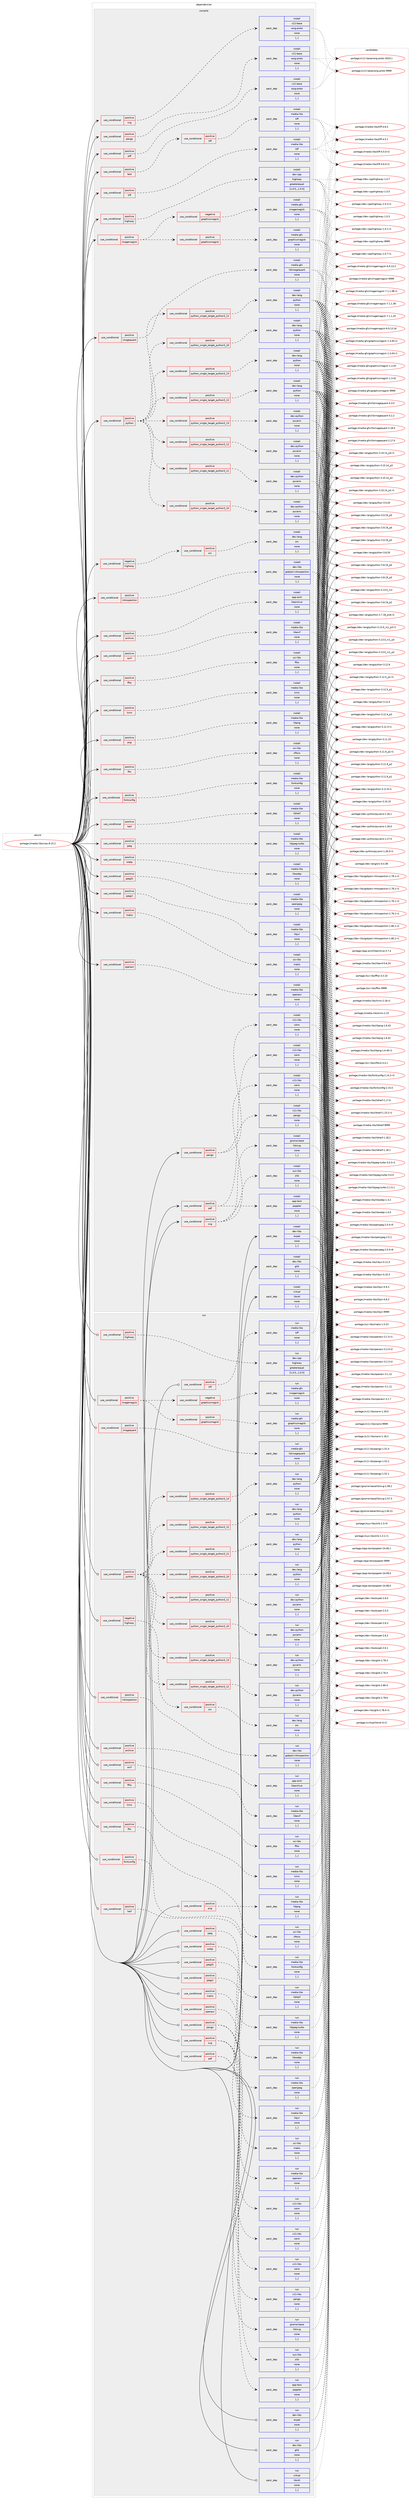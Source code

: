 digraph prolog {

# *************
# Graph options
# *************

newrank=true;
concentrate=true;
compound=true;
graph [rankdir=LR,fontname=Helvetica,fontsize=10,ranksep=1.5];#, ranksep=2.5, nodesep=0.2];
edge  [arrowhead=vee];
node  [fontname=Helvetica,fontsize=10];

# **********
# The ebuild
# **********

subgraph cluster_leftcol {
color=gray;
label=<<i>ebuild</i>>;
id [label="portage://media-libs/vips-8.15.2", color=red, width=4, href="../media-libs/vips-8.15.2.svg"];
}

# ****************
# The dependencies
# ****************

subgraph cluster_midcol {
color=gray;
label=<<i>dependencies</i>>;
subgraph cluster_compile {
fillcolor="#eeeeee";
style=filled;
label=<<i>compile</i>>;
subgraph cond211455 {
dependency816942 [label=<<TABLE BORDER="0" CELLBORDER="1" CELLSPACING="0" CELLPADDING="4"><TR><TD ROWSPAN="3" CELLPADDING="10">use_conditional</TD></TR><TR><TD>negative</TD></TR><TR><TD>highway</TD></TR></TABLE>>, shape=none, color=red];
subgraph cond211456 {
dependency816943 [label=<<TABLE BORDER="0" CELLBORDER="1" CELLSPACING="0" CELLPADDING="4"><TR><TD ROWSPAN="3" CELLPADDING="10">use_conditional</TD></TR><TR><TD>positive</TD></TR><TR><TD>orc</TD></TR></TABLE>>, shape=none, color=red];
subgraph pack599337 {
dependency816944 [label=<<TABLE BORDER="0" CELLBORDER="1" CELLSPACING="0" CELLPADDING="4" WIDTH="220"><TR><TD ROWSPAN="6" CELLPADDING="30">pack_dep</TD></TR><TR><TD WIDTH="110">install</TD></TR><TR><TD>dev-lang</TD></TR><TR><TD>orc</TD></TR><TR><TD>none</TD></TR><TR><TD>[,,]</TD></TR></TABLE>>, shape=none, color=blue];
}
dependency816943:e -> dependency816944:w [weight=20,style="dashed",arrowhead="vee"];
}
dependency816942:e -> dependency816943:w [weight=20,style="dashed",arrowhead="vee"];
}
id:e -> dependency816942:w [weight=20,style="solid",arrowhead="vee"];
subgraph cond211457 {
dependency816945 [label=<<TABLE BORDER="0" CELLBORDER="1" CELLSPACING="0" CELLPADDING="4"><TR><TD ROWSPAN="3" CELLPADDING="10">use_conditional</TD></TR><TR><TD>positive</TD></TR><TR><TD>archive</TD></TR></TABLE>>, shape=none, color=red];
subgraph pack599338 {
dependency816946 [label=<<TABLE BORDER="0" CELLBORDER="1" CELLSPACING="0" CELLPADDING="4" WIDTH="220"><TR><TD ROWSPAN="6" CELLPADDING="30">pack_dep</TD></TR><TR><TD WIDTH="110">install</TD></TR><TR><TD>app-arch</TD></TR><TR><TD>libarchive</TD></TR><TR><TD>none</TD></TR><TR><TD>[,,]</TD></TR></TABLE>>, shape=none, color=blue];
}
dependency816945:e -> dependency816946:w [weight=20,style="dashed",arrowhead="vee"];
}
id:e -> dependency816945:w [weight=20,style="solid",arrowhead="vee"];
subgraph cond211458 {
dependency816947 [label=<<TABLE BORDER="0" CELLBORDER="1" CELLSPACING="0" CELLPADDING="4"><TR><TD ROWSPAN="3" CELLPADDING="10">use_conditional</TD></TR><TR><TD>positive</TD></TR><TR><TD>exif</TD></TR></TABLE>>, shape=none, color=red];
subgraph pack599339 {
dependency816948 [label=<<TABLE BORDER="0" CELLBORDER="1" CELLSPACING="0" CELLPADDING="4" WIDTH="220"><TR><TD ROWSPAN="6" CELLPADDING="30">pack_dep</TD></TR><TR><TD WIDTH="110">install</TD></TR><TR><TD>media-libs</TD></TR><TR><TD>libexif</TD></TR><TR><TD>none</TD></TR><TR><TD>[,,]</TD></TR></TABLE>>, shape=none, color=blue];
}
dependency816947:e -> dependency816948:w [weight=20,style="dashed",arrowhead="vee"];
}
id:e -> dependency816947:w [weight=20,style="solid",arrowhead="vee"];
subgraph cond211459 {
dependency816949 [label=<<TABLE BORDER="0" CELLBORDER="1" CELLSPACING="0" CELLPADDING="4"><TR><TD ROWSPAN="3" CELLPADDING="10">use_conditional</TD></TR><TR><TD>positive</TD></TR><TR><TD>fftw</TD></TR></TABLE>>, shape=none, color=red];
subgraph pack599340 {
dependency816950 [label=<<TABLE BORDER="0" CELLBORDER="1" CELLSPACING="0" CELLPADDING="4" WIDTH="220"><TR><TD ROWSPAN="6" CELLPADDING="30">pack_dep</TD></TR><TR><TD WIDTH="110">install</TD></TR><TR><TD>sci-libs</TD></TR><TR><TD>fftw</TD></TR><TR><TD>none</TD></TR><TR><TD>[,,]</TD></TR></TABLE>>, shape=none, color=blue];
}
dependency816949:e -> dependency816950:w [weight=20,style="dashed",arrowhead="vee"];
}
id:e -> dependency816949:w [weight=20,style="solid",arrowhead="vee"];
subgraph cond211460 {
dependency816951 [label=<<TABLE BORDER="0" CELLBORDER="1" CELLSPACING="0" CELLPADDING="4"><TR><TD ROWSPAN="3" CELLPADDING="10">use_conditional</TD></TR><TR><TD>positive</TD></TR><TR><TD>fits</TD></TR></TABLE>>, shape=none, color=red];
subgraph pack599341 {
dependency816952 [label=<<TABLE BORDER="0" CELLBORDER="1" CELLSPACING="0" CELLPADDING="4" WIDTH="220"><TR><TD ROWSPAN="6" CELLPADDING="30">pack_dep</TD></TR><TR><TD WIDTH="110">install</TD></TR><TR><TD>sci-libs</TD></TR><TR><TD>cfitsio</TD></TR><TR><TD>none</TD></TR><TR><TD>[,,]</TD></TR></TABLE>>, shape=none, color=blue];
}
dependency816951:e -> dependency816952:w [weight=20,style="dashed",arrowhead="vee"];
}
id:e -> dependency816951:w [weight=20,style="solid",arrowhead="vee"];
subgraph cond211461 {
dependency816953 [label=<<TABLE BORDER="0" CELLBORDER="1" CELLSPACING="0" CELLPADDING="4"><TR><TD ROWSPAN="3" CELLPADDING="10">use_conditional</TD></TR><TR><TD>positive</TD></TR><TR><TD>fontconfig</TD></TR></TABLE>>, shape=none, color=red];
subgraph pack599342 {
dependency816954 [label=<<TABLE BORDER="0" CELLBORDER="1" CELLSPACING="0" CELLPADDING="4" WIDTH="220"><TR><TD ROWSPAN="6" CELLPADDING="30">pack_dep</TD></TR><TR><TD WIDTH="110">install</TD></TR><TR><TD>media-libs</TD></TR><TR><TD>fontconfig</TD></TR><TR><TD>none</TD></TR><TR><TD>[,,]</TD></TR></TABLE>>, shape=none, color=blue];
}
dependency816953:e -> dependency816954:w [weight=20,style="dashed",arrowhead="vee"];
}
id:e -> dependency816953:w [weight=20,style="solid",arrowhead="vee"];
subgraph cond211462 {
dependency816955 [label=<<TABLE BORDER="0" CELLBORDER="1" CELLSPACING="0" CELLPADDING="4"><TR><TD ROWSPAN="3" CELLPADDING="10">use_conditional</TD></TR><TR><TD>positive</TD></TR><TR><TD>heif</TD></TR></TABLE>>, shape=none, color=red];
subgraph pack599343 {
dependency816956 [label=<<TABLE BORDER="0" CELLBORDER="1" CELLSPACING="0" CELLPADDING="4" WIDTH="220"><TR><TD ROWSPAN="6" CELLPADDING="30">pack_dep</TD></TR><TR><TD WIDTH="110">install</TD></TR><TR><TD>media-libs</TD></TR><TR><TD>libheif</TD></TR><TR><TD>none</TD></TR><TR><TD>[,,]</TD></TR></TABLE>>, shape=none, color=blue];
}
dependency816955:e -> dependency816956:w [weight=20,style="dashed",arrowhead="vee"];
}
id:e -> dependency816955:w [weight=20,style="solid",arrowhead="vee"];
subgraph cond211463 {
dependency816957 [label=<<TABLE BORDER="0" CELLBORDER="1" CELLSPACING="0" CELLPADDING="4"><TR><TD ROWSPAN="3" CELLPADDING="10">use_conditional</TD></TR><TR><TD>positive</TD></TR><TR><TD>highway</TD></TR></TABLE>>, shape=none, color=red];
subgraph pack599344 {
dependency816958 [label=<<TABLE BORDER="0" CELLBORDER="1" CELLSPACING="0" CELLPADDING="4" WIDTH="220"><TR><TD ROWSPAN="6" CELLPADDING="30">pack_dep</TD></TR><TR><TD WIDTH="110">install</TD></TR><TR><TD>dev-cpp</TD></TR><TR><TD>highway</TD></TR><TR><TD>greaterequal</TD></TR><TR><TD>[1.0.5,,,1.0.5]</TD></TR></TABLE>>, shape=none, color=blue];
}
dependency816957:e -> dependency816958:w [weight=20,style="dashed",arrowhead="vee"];
}
id:e -> dependency816957:w [weight=20,style="solid",arrowhead="vee"];
subgraph cond211464 {
dependency816959 [label=<<TABLE BORDER="0" CELLBORDER="1" CELLSPACING="0" CELLPADDING="4"><TR><TD ROWSPAN="3" CELLPADDING="10">use_conditional</TD></TR><TR><TD>positive</TD></TR><TR><TD>imagemagick</TD></TR></TABLE>>, shape=none, color=red];
subgraph cond211465 {
dependency816960 [label=<<TABLE BORDER="0" CELLBORDER="1" CELLSPACING="0" CELLPADDING="4"><TR><TD ROWSPAN="3" CELLPADDING="10">use_conditional</TD></TR><TR><TD>positive</TD></TR><TR><TD>graphicsmagick</TD></TR></TABLE>>, shape=none, color=red];
subgraph pack599345 {
dependency816961 [label=<<TABLE BORDER="0" CELLBORDER="1" CELLSPACING="0" CELLPADDING="4" WIDTH="220"><TR><TD ROWSPAN="6" CELLPADDING="30">pack_dep</TD></TR><TR><TD WIDTH="110">install</TD></TR><TR><TD>media-gfx</TD></TR><TR><TD>graphicsmagick</TD></TR><TR><TD>none</TD></TR><TR><TD>[,,]</TD></TR></TABLE>>, shape=none, color=blue];
}
dependency816960:e -> dependency816961:w [weight=20,style="dashed",arrowhead="vee"];
}
dependency816959:e -> dependency816960:w [weight=20,style="dashed",arrowhead="vee"];
subgraph cond211466 {
dependency816962 [label=<<TABLE BORDER="0" CELLBORDER="1" CELLSPACING="0" CELLPADDING="4"><TR><TD ROWSPAN="3" CELLPADDING="10">use_conditional</TD></TR><TR><TD>negative</TD></TR><TR><TD>graphicsmagick</TD></TR></TABLE>>, shape=none, color=red];
subgraph pack599346 {
dependency816963 [label=<<TABLE BORDER="0" CELLBORDER="1" CELLSPACING="0" CELLPADDING="4" WIDTH="220"><TR><TD ROWSPAN="6" CELLPADDING="30">pack_dep</TD></TR><TR><TD WIDTH="110">install</TD></TR><TR><TD>media-gfx</TD></TR><TR><TD>imagemagick</TD></TR><TR><TD>none</TD></TR><TR><TD>[,,]</TD></TR></TABLE>>, shape=none, color=blue];
}
dependency816962:e -> dependency816963:w [weight=20,style="dashed",arrowhead="vee"];
}
dependency816959:e -> dependency816962:w [weight=20,style="dashed",arrowhead="vee"];
}
id:e -> dependency816959:w [weight=20,style="solid",arrowhead="vee"];
subgraph cond211467 {
dependency816964 [label=<<TABLE BORDER="0" CELLBORDER="1" CELLSPACING="0" CELLPADDING="4"><TR><TD ROWSPAN="3" CELLPADDING="10">use_conditional</TD></TR><TR><TD>positive</TD></TR><TR><TD>imagequant</TD></TR></TABLE>>, shape=none, color=red];
subgraph pack599347 {
dependency816965 [label=<<TABLE BORDER="0" CELLBORDER="1" CELLSPACING="0" CELLPADDING="4" WIDTH="220"><TR><TD ROWSPAN="6" CELLPADDING="30">pack_dep</TD></TR><TR><TD WIDTH="110">install</TD></TR><TR><TD>media-gfx</TD></TR><TR><TD>libimagequant</TD></TR><TR><TD>none</TD></TR><TR><TD>[,,]</TD></TR></TABLE>>, shape=none, color=blue];
}
dependency816964:e -> dependency816965:w [weight=20,style="dashed",arrowhead="vee"];
}
id:e -> dependency816964:w [weight=20,style="solid",arrowhead="vee"];
subgraph cond211468 {
dependency816966 [label=<<TABLE BORDER="0" CELLBORDER="1" CELLSPACING="0" CELLPADDING="4"><TR><TD ROWSPAN="3" CELLPADDING="10">use_conditional</TD></TR><TR><TD>positive</TD></TR><TR><TD>introspection</TD></TR></TABLE>>, shape=none, color=red];
subgraph pack599348 {
dependency816967 [label=<<TABLE BORDER="0" CELLBORDER="1" CELLSPACING="0" CELLPADDING="4" WIDTH="220"><TR><TD ROWSPAN="6" CELLPADDING="30">pack_dep</TD></TR><TR><TD WIDTH="110">install</TD></TR><TR><TD>dev-libs</TD></TR><TR><TD>gobject-introspection</TD></TR><TR><TD>none</TD></TR><TR><TD>[,,]</TD></TR></TABLE>>, shape=none, color=blue];
}
dependency816966:e -> dependency816967:w [weight=20,style="dashed",arrowhead="vee"];
}
id:e -> dependency816966:w [weight=20,style="solid",arrowhead="vee"];
subgraph cond211469 {
dependency816968 [label=<<TABLE BORDER="0" CELLBORDER="1" CELLSPACING="0" CELLPADDING="4"><TR><TD ROWSPAN="3" CELLPADDING="10">use_conditional</TD></TR><TR><TD>positive</TD></TR><TR><TD>jpeg</TD></TR></TABLE>>, shape=none, color=red];
subgraph pack599349 {
dependency816969 [label=<<TABLE BORDER="0" CELLBORDER="1" CELLSPACING="0" CELLPADDING="4" WIDTH="220"><TR><TD ROWSPAN="6" CELLPADDING="30">pack_dep</TD></TR><TR><TD WIDTH="110">install</TD></TR><TR><TD>media-libs</TD></TR><TR><TD>libjpeg-turbo</TD></TR><TR><TD>none</TD></TR><TR><TD>[,,]</TD></TR></TABLE>>, shape=none, color=blue];
}
dependency816968:e -> dependency816969:w [weight=20,style="dashed",arrowhead="vee"];
}
id:e -> dependency816968:w [weight=20,style="solid",arrowhead="vee"];
subgraph cond211470 {
dependency816970 [label=<<TABLE BORDER="0" CELLBORDER="1" CELLSPACING="0" CELLPADDING="4"><TR><TD ROWSPAN="3" CELLPADDING="10">use_conditional</TD></TR><TR><TD>positive</TD></TR><TR><TD>jpeg2k</TD></TR></TABLE>>, shape=none, color=red];
subgraph pack599350 {
dependency816971 [label=<<TABLE BORDER="0" CELLBORDER="1" CELLSPACING="0" CELLPADDING="4" WIDTH="220"><TR><TD ROWSPAN="6" CELLPADDING="30">pack_dep</TD></TR><TR><TD WIDTH="110">install</TD></TR><TR><TD>media-libs</TD></TR><TR><TD>openjpeg</TD></TR><TR><TD>none</TD></TR><TR><TD>[,,]</TD></TR></TABLE>>, shape=none, color=blue];
}
dependency816970:e -> dependency816971:w [weight=20,style="dashed",arrowhead="vee"];
}
id:e -> dependency816970:w [weight=20,style="solid",arrowhead="vee"];
subgraph cond211471 {
dependency816972 [label=<<TABLE BORDER="0" CELLBORDER="1" CELLSPACING="0" CELLPADDING="4"><TR><TD ROWSPAN="3" CELLPADDING="10">use_conditional</TD></TR><TR><TD>positive</TD></TR><TR><TD>jpegxl</TD></TR></TABLE>>, shape=none, color=red];
subgraph pack599351 {
dependency816973 [label=<<TABLE BORDER="0" CELLBORDER="1" CELLSPACING="0" CELLPADDING="4" WIDTH="220"><TR><TD ROWSPAN="6" CELLPADDING="30">pack_dep</TD></TR><TR><TD WIDTH="110">install</TD></TR><TR><TD>media-libs</TD></TR><TR><TD>libjxl</TD></TR><TR><TD>none</TD></TR><TR><TD>[,,]</TD></TR></TABLE>>, shape=none, color=blue];
}
dependency816972:e -> dependency816973:w [weight=20,style="dashed",arrowhead="vee"];
}
id:e -> dependency816972:w [weight=20,style="solid",arrowhead="vee"];
subgraph cond211472 {
dependency816974 [label=<<TABLE BORDER="0" CELLBORDER="1" CELLSPACING="0" CELLPADDING="4"><TR><TD ROWSPAN="3" CELLPADDING="10">use_conditional</TD></TR><TR><TD>positive</TD></TR><TR><TD>lcms</TD></TR></TABLE>>, shape=none, color=red];
subgraph pack599352 {
dependency816975 [label=<<TABLE BORDER="0" CELLBORDER="1" CELLSPACING="0" CELLPADDING="4" WIDTH="220"><TR><TD ROWSPAN="6" CELLPADDING="30">pack_dep</TD></TR><TR><TD WIDTH="110">install</TD></TR><TR><TD>media-libs</TD></TR><TR><TD>lcms</TD></TR><TR><TD>none</TD></TR><TR><TD>[,,]</TD></TR></TABLE>>, shape=none, color=blue];
}
dependency816974:e -> dependency816975:w [weight=20,style="dashed",arrowhead="vee"];
}
id:e -> dependency816974:w [weight=20,style="solid",arrowhead="vee"];
subgraph cond211473 {
dependency816976 [label=<<TABLE BORDER="0" CELLBORDER="1" CELLSPACING="0" CELLPADDING="4"><TR><TD ROWSPAN="3" CELLPADDING="10">use_conditional</TD></TR><TR><TD>positive</TD></TR><TR><TD>matio</TD></TR></TABLE>>, shape=none, color=red];
subgraph pack599353 {
dependency816977 [label=<<TABLE BORDER="0" CELLBORDER="1" CELLSPACING="0" CELLPADDING="4" WIDTH="220"><TR><TD ROWSPAN="6" CELLPADDING="30">pack_dep</TD></TR><TR><TD WIDTH="110">install</TD></TR><TR><TD>sci-libs</TD></TR><TR><TD>matio</TD></TR><TR><TD>none</TD></TR><TR><TD>[,,]</TD></TR></TABLE>>, shape=none, color=blue];
}
dependency816976:e -> dependency816977:w [weight=20,style="dashed",arrowhead="vee"];
}
id:e -> dependency816976:w [weight=20,style="solid",arrowhead="vee"];
subgraph cond211474 {
dependency816978 [label=<<TABLE BORDER="0" CELLBORDER="1" CELLSPACING="0" CELLPADDING="4"><TR><TD ROWSPAN="3" CELLPADDING="10">use_conditional</TD></TR><TR><TD>positive</TD></TR><TR><TD>openexr</TD></TR></TABLE>>, shape=none, color=red];
subgraph pack599354 {
dependency816979 [label=<<TABLE BORDER="0" CELLBORDER="1" CELLSPACING="0" CELLPADDING="4" WIDTH="220"><TR><TD ROWSPAN="6" CELLPADDING="30">pack_dep</TD></TR><TR><TD WIDTH="110">install</TD></TR><TR><TD>media-libs</TD></TR><TR><TD>openexr</TD></TR><TR><TD>none</TD></TR><TR><TD>[,,]</TD></TR></TABLE>>, shape=none, color=blue];
}
dependency816978:e -> dependency816979:w [weight=20,style="dashed",arrowhead="vee"];
}
id:e -> dependency816978:w [weight=20,style="solid",arrowhead="vee"];
subgraph cond211475 {
dependency816980 [label=<<TABLE BORDER="0" CELLBORDER="1" CELLSPACING="0" CELLPADDING="4"><TR><TD ROWSPAN="3" CELLPADDING="10">use_conditional</TD></TR><TR><TD>positive</TD></TR><TR><TD>pango</TD></TR></TABLE>>, shape=none, color=red];
subgraph pack599355 {
dependency816981 [label=<<TABLE BORDER="0" CELLBORDER="1" CELLSPACING="0" CELLPADDING="4" WIDTH="220"><TR><TD ROWSPAN="6" CELLPADDING="30">pack_dep</TD></TR><TR><TD WIDTH="110">install</TD></TR><TR><TD>x11-base</TD></TR><TR><TD>xorg-proto</TD></TR><TR><TD>none</TD></TR><TR><TD>[,,]</TD></TR></TABLE>>, shape=none, color=blue];
}
dependency816980:e -> dependency816981:w [weight=20,style="dashed",arrowhead="vee"];
}
id:e -> dependency816980:w [weight=20,style="solid",arrowhead="vee"];
subgraph cond211476 {
dependency816982 [label=<<TABLE BORDER="0" CELLBORDER="1" CELLSPACING="0" CELLPADDING="4"><TR><TD ROWSPAN="3" CELLPADDING="10">use_conditional</TD></TR><TR><TD>positive</TD></TR><TR><TD>pango</TD></TR></TABLE>>, shape=none, color=red];
subgraph pack599356 {
dependency816983 [label=<<TABLE BORDER="0" CELLBORDER="1" CELLSPACING="0" CELLPADDING="4" WIDTH="220"><TR><TD ROWSPAN="6" CELLPADDING="30">pack_dep</TD></TR><TR><TD WIDTH="110">install</TD></TR><TR><TD>x11-libs</TD></TR><TR><TD>cairo</TD></TR><TR><TD>none</TD></TR><TR><TD>[,,]</TD></TR></TABLE>>, shape=none, color=blue];
}
dependency816982:e -> dependency816983:w [weight=20,style="dashed",arrowhead="vee"];
subgraph pack599357 {
dependency816984 [label=<<TABLE BORDER="0" CELLBORDER="1" CELLSPACING="0" CELLPADDING="4" WIDTH="220"><TR><TD ROWSPAN="6" CELLPADDING="30">pack_dep</TD></TR><TR><TD WIDTH="110">install</TD></TR><TR><TD>x11-libs</TD></TR><TR><TD>pango</TD></TR><TR><TD>none</TD></TR><TR><TD>[,,]</TD></TR></TABLE>>, shape=none, color=blue];
}
dependency816982:e -> dependency816984:w [weight=20,style="dashed",arrowhead="vee"];
}
id:e -> dependency816982:w [weight=20,style="solid",arrowhead="vee"];
subgraph cond211477 {
dependency816985 [label=<<TABLE BORDER="0" CELLBORDER="1" CELLSPACING="0" CELLPADDING="4"><TR><TD ROWSPAN="3" CELLPADDING="10">use_conditional</TD></TR><TR><TD>positive</TD></TR><TR><TD>pdf</TD></TR></TABLE>>, shape=none, color=red];
subgraph pack599358 {
dependency816986 [label=<<TABLE BORDER="0" CELLBORDER="1" CELLSPACING="0" CELLPADDING="4" WIDTH="220"><TR><TD ROWSPAN="6" CELLPADDING="30">pack_dep</TD></TR><TR><TD WIDTH="110">install</TD></TR><TR><TD>app-text</TD></TR><TR><TD>poppler</TD></TR><TR><TD>none</TD></TR><TR><TD>[,,]</TD></TR></TABLE>>, shape=none, color=blue];
}
dependency816985:e -> dependency816986:w [weight=20,style="dashed",arrowhead="vee"];
subgraph pack599359 {
dependency816987 [label=<<TABLE BORDER="0" CELLBORDER="1" CELLSPACING="0" CELLPADDING="4" WIDTH="220"><TR><TD ROWSPAN="6" CELLPADDING="30">pack_dep</TD></TR><TR><TD WIDTH="110">install</TD></TR><TR><TD>x11-libs</TD></TR><TR><TD>cairo</TD></TR><TR><TD>none</TD></TR><TR><TD>[,,]</TD></TR></TABLE>>, shape=none, color=blue];
}
dependency816985:e -> dependency816987:w [weight=20,style="dashed",arrowhead="vee"];
}
id:e -> dependency816985:w [weight=20,style="solid",arrowhead="vee"];
subgraph cond211478 {
dependency816988 [label=<<TABLE BORDER="0" CELLBORDER="1" CELLSPACING="0" CELLPADDING="4"><TR><TD ROWSPAN="3" CELLPADDING="10">use_conditional</TD></TR><TR><TD>positive</TD></TR><TR><TD>pdf</TD></TR></TABLE>>, shape=none, color=red];
subgraph pack599360 {
dependency816989 [label=<<TABLE BORDER="0" CELLBORDER="1" CELLSPACING="0" CELLPADDING="4" WIDTH="220"><TR><TD ROWSPAN="6" CELLPADDING="30">pack_dep</TD></TR><TR><TD WIDTH="110">install</TD></TR><TR><TD>x11-base</TD></TR><TR><TD>xorg-proto</TD></TR><TR><TD>none</TD></TR><TR><TD>[,,]</TD></TR></TABLE>>, shape=none, color=blue];
}
dependency816988:e -> dependency816989:w [weight=20,style="dashed",arrowhead="vee"];
}
id:e -> dependency816988:w [weight=20,style="solid",arrowhead="vee"];
subgraph cond211479 {
dependency816990 [label=<<TABLE BORDER="0" CELLBORDER="1" CELLSPACING="0" CELLPADDING="4"><TR><TD ROWSPAN="3" CELLPADDING="10">use_conditional</TD></TR><TR><TD>positive</TD></TR><TR><TD>png</TD></TR></TABLE>>, shape=none, color=red];
subgraph pack599361 {
dependency816991 [label=<<TABLE BORDER="0" CELLBORDER="1" CELLSPACING="0" CELLPADDING="4" WIDTH="220"><TR><TD ROWSPAN="6" CELLPADDING="30">pack_dep</TD></TR><TR><TD WIDTH="110">install</TD></TR><TR><TD>media-libs</TD></TR><TR><TD>libpng</TD></TR><TR><TD>none</TD></TR><TR><TD>[,,]</TD></TR></TABLE>>, shape=none, color=blue];
}
dependency816990:e -> dependency816991:w [weight=20,style="dashed",arrowhead="vee"];
}
id:e -> dependency816990:w [weight=20,style="solid",arrowhead="vee"];
subgraph cond211480 {
dependency816992 [label=<<TABLE BORDER="0" CELLBORDER="1" CELLSPACING="0" CELLPADDING="4"><TR><TD ROWSPAN="3" CELLPADDING="10">use_conditional</TD></TR><TR><TD>positive</TD></TR><TR><TD>python</TD></TR></TABLE>>, shape=none, color=red];
subgraph cond211481 {
dependency816993 [label=<<TABLE BORDER="0" CELLBORDER="1" CELLSPACING="0" CELLPADDING="4"><TR><TD ROWSPAN="3" CELLPADDING="10">use_conditional</TD></TR><TR><TD>positive</TD></TR><TR><TD>python_single_target_python3_10</TD></TR></TABLE>>, shape=none, color=red];
subgraph pack599362 {
dependency816994 [label=<<TABLE BORDER="0" CELLBORDER="1" CELLSPACING="0" CELLPADDING="4" WIDTH="220"><TR><TD ROWSPAN="6" CELLPADDING="30">pack_dep</TD></TR><TR><TD WIDTH="110">install</TD></TR><TR><TD>dev-lang</TD></TR><TR><TD>python</TD></TR><TR><TD>none</TD></TR><TR><TD>[,,]</TD></TR></TABLE>>, shape=none, color=blue];
}
dependency816993:e -> dependency816994:w [weight=20,style="dashed",arrowhead="vee"];
}
dependency816992:e -> dependency816993:w [weight=20,style="dashed",arrowhead="vee"];
subgraph cond211482 {
dependency816995 [label=<<TABLE BORDER="0" CELLBORDER="1" CELLSPACING="0" CELLPADDING="4"><TR><TD ROWSPAN="3" CELLPADDING="10">use_conditional</TD></TR><TR><TD>positive</TD></TR><TR><TD>python_single_target_python3_11</TD></TR></TABLE>>, shape=none, color=red];
subgraph pack599363 {
dependency816996 [label=<<TABLE BORDER="0" CELLBORDER="1" CELLSPACING="0" CELLPADDING="4" WIDTH="220"><TR><TD ROWSPAN="6" CELLPADDING="30">pack_dep</TD></TR><TR><TD WIDTH="110">install</TD></TR><TR><TD>dev-lang</TD></TR><TR><TD>python</TD></TR><TR><TD>none</TD></TR><TR><TD>[,,]</TD></TR></TABLE>>, shape=none, color=blue];
}
dependency816995:e -> dependency816996:w [weight=20,style="dashed",arrowhead="vee"];
}
dependency816992:e -> dependency816995:w [weight=20,style="dashed",arrowhead="vee"];
subgraph cond211483 {
dependency816997 [label=<<TABLE BORDER="0" CELLBORDER="1" CELLSPACING="0" CELLPADDING="4"><TR><TD ROWSPAN="3" CELLPADDING="10">use_conditional</TD></TR><TR><TD>positive</TD></TR><TR><TD>python_single_target_python3_12</TD></TR></TABLE>>, shape=none, color=red];
subgraph pack599364 {
dependency816998 [label=<<TABLE BORDER="0" CELLBORDER="1" CELLSPACING="0" CELLPADDING="4" WIDTH="220"><TR><TD ROWSPAN="6" CELLPADDING="30">pack_dep</TD></TR><TR><TD WIDTH="110">install</TD></TR><TR><TD>dev-lang</TD></TR><TR><TD>python</TD></TR><TR><TD>none</TD></TR><TR><TD>[,,]</TD></TR></TABLE>>, shape=none, color=blue];
}
dependency816997:e -> dependency816998:w [weight=20,style="dashed",arrowhead="vee"];
}
dependency816992:e -> dependency816997:w [weight=20,style="dashed",arrowhead="vee"];
subgraph cond211484 {
dependency816999 [label=<<TABLE BORDER="0" CELLBORDER="1" CELLSPACING="0" CELLPADDING="4"><TR><TD ROWSPAN="3" CELLPADDING="10">use_conditional</TD></TR><TR><TD>positive</TD></TR><TR><TD>python_single_target_python3_13</TD></TR></TABLE>>, shape=none, color=red];
subgraph pack599365 {
dependency817000 [label=<<TABLE BORDER="0" CELLBORDER="1" CELLSPACING="0" CELLPADDING="4" WIDTH="220"><TR><TD ROWSPAN="6" CELLPADDING="30">pack_dep</TD></TR><TR><TD WIDTH="110">install</TD></TR><TR><TD>dev-lang</TD></TR><TR><TD>python</TD></TR><TR><TD>none</TD></TR><TR><TD>[,,]</TD></TR></TABLE>>, shape=none, color=blue];
}
dependency816999:e -> dependency817000:w [weight=20,style="dashed",arrowhead="vee"];
}
dependency816992:e -> dependency816999:w [weight=20,style="dashed",arrowhead="vee"];
subgraph cond211485 {
dependency817001 [label=<<TABLE BORDER="0" CELLBORDER="1" CELLSPACING="0" CELLPADDING="4"><TR><TD ROWSPAN="3" CELLPADDING="10">use_conditional</TD></TR><TR><TD>positive</TD></TR><TR><TD>python_single_target_python3_10</TD></TR></TABLE>>, shape=none, color=red];
subgraph pack599366 {
dependency817002 [label=<<TABLE BORDER="0" CELLBORDER="1" CELLSPACING="0" CELLPADDING="4" WIDTH="220"><TR><TD ROWSPAN="6" CELLPADDING="30">pack_dep</TD></TR><TR><TD WIDTH="110">install</TD></TR><TR><TD>dev-python</TD></TR><TR><TD>pycairo</TD></TR><TR><TD>none</TD></TR><TR><TD>[,,]</TD></TR></TABLE>>, shape=none, color=blue];
}
dependency817001:e -> dependency817002:w [weight=20,style="dashed",arrowhead="vee"];
}
dependency816992:e -> dependency817001:w [weight=20,style="dashed",arrowhead="vee"];
subgraph cond211486 {
dependency817003 [label=<<TABLE BORDER="0" CELLBORDER="1" CELLSPACING="0" CELLPADDING="4"><TR><TD ROWSPAN="3" CELLPADDING="10">use_conditional</TD></TR><TR><TD>positive</TD></TR><TR><TD>python_single_target_python3_11</TD></TR></TABLE>>, shape=none, color=red];
subgraph pack599367 {
dependency817004 [label=<<TABLE BORDER="0" CELLBORDER="1" CELLSPACING="0" CELLPADDING="4" WIDTH="220"><TR><TD ROWSPAN="6" CELLPADDING="30">pack_dep</TD></TR><TR><TD WIDTH="110">install</TD></TR><TR><TD>dev-python</TD></TR><TR><TD>pycairo</TD></TR><TR><TD>none</TD></TR><TR><TD>[,,]</TD></TR></TABLE>>, shape=none, color=blue];
}
dependency817003:e -> dependency817004:w [weight=20,style="dashed",arrowhead="vee"];
}
dependency816992:e -> dependency817003:w [weight=20,style="dashed",arrowhead="vee"];
subgraph cond211487 {
dependency817005 [label=<<TABLE BORDER="0" CELLBORDER="1" CELLSPACING="0" CELLPADDING="4"><TR><TD ROWSPAN="3" CELLPADDING="10">use_conditional</TD></TR><TR><TD>positive</TD></TR><TR><TD>python_single_target_python3_12</TD></TR></TABLE>>, shape=none, color=red];
subgraph pack599368 {
dependency817006 [label=<<TABLE BORDER="0" CELLBORDER="1" CELLSPACING="0" CELLPADDING="4" WIDTH="220"><TR><TD ROWSPAN="6" CELLPADDING="30">pack_dep</TD></TR><TR><TD WIDTH="110">install</TD></TR><TR><TD>dev-python</TD></TR><TR><TD>pycairo</TD></TR><TR><TD>none</TD></TR><TR><TD>[,,]</TD></TR></TABLE>>, shape=none, color=blue];
}
dependency817005:e -> dependency817006:w [weight=20,style="dashed",arrowhead="vee"];
}
dependency816992:e -> dependency817005:w [weight=20,style="dashed",arrowhead="vee"];
subgraph cond211488 {
dependency817007 [label=<<TABLE BORDER="0" CELLBORDER="1" CELLSPACING="0" CELLPADDING="4"><TR><TD ROWSPAN="3" CELLPADDING="10">use_conditional</TD></TR><TR><TD>positive</TD></TR><TR><TD>python_single_target_python3_13</TD></TR></TABLE>>, shape=none, color=red];
subgraph pack599369 {
dependency817008 [label=<<TABLE BORDER="0" CELLBORDER="1" CELLSPACING="0" CELLPADDING="4" WIDTH="220"><TR><TD ROWSPAN="6" CELLPADDING="30">pack_dep</TD></TR><TR><TD WIDTH="110">install</TD></TR><TR><TD>dev-python</TD></TR><TR><TD>pycairo</TD></TR><TR><TD>none</TD></TR><TR><TD>[,,]</TD></TR></TABLE>>, shape=none, color=blue];
}
dependency817007:e -> dependency817008:w [weight=20,style="dashed",arrowhead="vee"];
}
dependency816992:e -> dependency817007:w [weight=20,style="dashed",arrowhead="vee"];
}
id:e -> dependency816992:w [weight=20,style="solid",arrowhead="vee"];
subgraph cond211489 {
dependency817009 [label=<<TABLE BORDER="0" CELLBORDER="1" CELLSPACING="0" CELLPADDING="4"><TR><TD ROWSPAN="3" CELLPADDING="10">use_conditional</TD></TR><TR><TD>positive</TD></TR><TR><TD>svg</TD></TR></TABLE>>, shape=none, color=red];
subgraph pack599370 {
dependency817010 [label=<<TABLE BORDER="0" CELLBORDER="1" CELLSPACING="0" CELLPADDING="4" WIDTH="220"><TR><TD ROWSPAN="6" CELLPADDING="30">pack_dep</TD></TR><TR><TD WIDTH="110">install</TD></TR><TR><TD>gnome-base</TD></TR><TR><TD>librsvg</TD></TR><TR><TD>none</TD></TR><TR><TD>[,,]</TD></TR></TABLE>>, shape=none, color=blue];
}
dependency817009:e -> dependency817010:w [weight=20,style="dashed",arrowhead="vee"];
subgraph pack599371 {
dependency817011 [label=<<TABLE BORDER="0" CELLBORDER="1" CELLSPACING="0" CELLPADDING="4" WIDTH="220"><TR><TD ROWSPAN="6" CELLPADDING="30">pack_dep</TD></TR><TR><TD WIDTH="110">install</TD></TR><TR><TD>sys-libs</TD></TR><TR><TD>zlib</TD></TR><TR><TD>none</TD></TR><TR><TD>[,,]</TD></TR></TABLE>>, shape=none, color=blue];
}
dependency817009:e -> dependency817011:w [weight=20,style="dashed",arrowhead="vee"];
subgraph pack599372 {
dependency817012 [label=<<TABLE BORDER="0" CELLBORDER="1" CELLSPACING="0" CELLPADDING="4" WIDTH="220"><TR><TD ROWSPAN="6" CELLPADDING="30">pack_dep</TD></TR><TR><TD WIDTH="110">install</TD></TR><TR><TD>x11-libs</TD></TR><TR><TD>cairo</TD></TR><TR><TD>none</TD></TR><TR><TD>[,,]</TD></TR></TABLE>>, shape=none, color=blue];
}
dependency817009:e -> dependency817012:w [weight=20,style="dashed",arrowhead="vee"];
}
id:e -> dependency817009:w [weight=20,style="solid",arrowhead="vee"];
subgraph cond211490 {
dependency817013 [label=<<TABLE BORDER="0" CELLBORDER="1" CELLSPACING="0" CELLPADDING="4"><TR><TD ROWSPAN="3" CELLPADDING="10">use_conditional</TD></TR><TR><TD>positive</TD></TR><TR><TD>svg</TD></TR></TABLE>>, shape=none, color=red];
subgraph pack599373 {
dependency817014 [label=<<TABLE BORDER="0" CELLBORDER="1" CELLSPACING="0" CELLPADDING="4" WIDTH="220"><TR><TD ROWSPAN="6" CELLPADDING="30">pack_dep</TD></TR><TR><TD WIDTH="110">install</TD></TR><TR><TD>x11-base</TD></TR><TR><TD>xorg-proto</TD></TR><TR><TD>none</TD></TR><TR><TD>[,,]</TD></TR></TABLE>>, shape=none, color=blue];
}
dependency817013:e -> dependency817014:w [weight=20,style="dashed",arrowhead="vee"];
}
id:e -> dependency817013:w [weight=20,style="solid",arrowhead="vee"];
subgraph cond211491 {
dependency817015 [label=<<TABLE BORDER="0" CELLBORDER="1" CELLSPACING="0" CELLPADDING="4"><TR><TD ROWSPAN="3" CELLPADDING="10">use_conditional</TD></TR><TR><TD>positive</TD></TR><TR><TD>test</TD></TR></TABLE>>, shape=none, color=red];
subgraph cond211492 {
dependency817016 [label=<<TABLE BORDER="0" CELLBORDER="1" CELLSPACING="0" CELLPADDING="4"><TR><TD ROWSPAN="3" CELLPADDING="10">use_conditional</TD></TR><TR><TD>positive</TD></TR><TR><TD>tiff</TD></TR></TABLE>>, shape=none, color=red];
subgraph pack599374 {
dependency817017 [label=<<TABLE BORDER="0" CELLBORDER="1" CELLSPACING="0" CELLPADDING="4" WIDTH="220"><TR><TD ROWSPAN="6" CELLPADDING="30">pack_dep</TD></TR><TR><TD WIDTH="110">install</TD></TR><TR><TD>media-libs</TD></TR><TR><TD>tiff</TD></TR><TR><TD>none</TD></TR><TR><TD>[,,]</TD></TR></TABLE>>, shape=none, color=blue];
}
dependency817016:e -> dependency817017:w [weight=20,style="dashed",arrowhead="vee"];
}
dependency817015:e -> dependency817016:w [weight=20,style="dashed",arrowhead="vee"];
}
id:e -> dependency817015:w [weight=20,style="solid",arrowhead="vee"];
subgraph cond211493 {
dependency817018 [label=<<TABLE BORDER="0" CELLBORDER="1" CELLSPACING="0" CELLPADDING="4"><TR><TD ROWSPAN="3" CELLPADDING="10">use_conditional</TD></TR><TR><TD>positive</TD></TR><TR><TD>tiff</TD></TR></TABLE>>, shape=none, color=red];
subgraph pack599375 {
dependency817019 [label=<<TABLE BORDER="0" CELLBORDER="1" CELLSPACING="0" CELLPADDING="4" WIDTH="220"><TR><TD ROWSPAN="6" CELLPADDING="30">pack_dep</TD></TR><TR><TD WIDTH="110">install</TD></TR><TR><TD>media-libs</TD></TR><TR><TD>tiff</TD></TR><TR><TD>none</TD></TR><TR><TD>[,,]</TD></TR></TABLE>>, shape=none, color=blue];
}
dependency817018:e -> dependency817019:w [weight=20,style="dashed",arrowhead="vee"];
}
id:e -> dependency817018:w [weight=20,style="solid",arrowhead="vee"];
subgraph cond211494 {
dependency817020 [label=<<TABLE BORDER="0" CELLBORDER="1" CELLSPACING="0" CELLPADDING="4"><TR><TD ROWSPAN="3" CELLPADDING="10">use_conditional</TD></TR><TR><TD>positive</TD></TR><TR><TD>webp</TD></TR></TABLE>>, shape=none, color=red];
subgraph pack599376 {
dependency817021 [label=<<TABLE BORDER="0" CELLBORDER="1" CELLSPACING="0" CELLPADDING="4" WIDTH="220"><TR><TD ROWSPAN="6" CELLPADDING="30">pack_dep</TD></TR><TR><TD WIDTH="110">install</TD></TR><TR><TD>media-libs</TD></TR><TR><TD>libwebp</TD></TR><TR><TD>none</TD></TR><TR><TD>[,,]</TD></TR></TABLE>>, shape=none, color=blue];
}
dependency817020:e -> dependency817021:w [weight=20,style="dashed",arrowhead="vee"];
}
id:e -> dependency817020:w [weight=20,style="solid",arrowhead="vee"];
subgraph pack599377 {
dependency817022 [label=<<TABLE BORDER="0" CELLBORDER="1" CELLSPACING="0" CELLPADDING="4" WIDTH="220"><TR><TD ROWSPAN="6" CELLPADDING="30">pack_dep</TD></TR><TR><TD WIDTH="110">install</TD></TR><TR><TD>dev-libs</TD></TR><TR><TD>expat</TD></TR><TR><TD>none</TD></TR><TR><TD>[,,]</TD></TR></TABLE>>, shape=none, color=blue];
}
id:e -> dependency817022:w [weight=20,style="solid",arrowhead="vee"];
subgraph pack599378 {
dependency817023 [label=<<TABLE BORDER="0" CELLBORDER="1" CELLSPACING="0" CELLPADDING="4" WIDTH="220"><TR><TD ROWSPAN="6" CELLPADDING="30">pack_dep</TD></TR><TR><TD WIDTH="110">install</TD></TR><TR><TD>dev-libs</TD></TR><TR><TD>glib</TD></TR><TR><TD>none</TD></TR><TR><TD>[,,]</TD></TR></TABLE>>, shape=none, color=blue];
}
id:e -> dependency817023:w [weight=20,style="solid",arrowhead="vee"];
subgraph pack599379 {
dependency817024 [label=<<TABLE BORDER="0" CELLBORDER="1" CELLSPACING="0" CELLPADDING="4" WIDTH="220"><TR><TD ROWSPAN="6" CELLPADDING="30">pack_dep</TD></TR><TR><TD WIDTH="110">install</TD></TR><TR><TD>virtual</TD></TR><TR><TD>libintl</TD></TR><TR><TD>none</TD></TR><TR><TD>[,,]</TD></TR></TABLE>>, shape=none, color=blue];
}
id:e -> dependency817024:w [weight=20,style="solid",arrowhead="vee"];
}
subgraph cluster_compileandrun {
fillcolor="#eeeeee";
style=filled;
label=<<i>compile and run</i>>;
}
subgraph cluster_run {
fillcolor="#eeeeee";
style=filled;
label=<<i>run</i>>;
subgraph cond211495 {
dependency817025 [label=<<TABLE BORDER="0" CELLBORDER="1" CELLSPACING="0" CELLPADDING="4"><TR><TD ROWSPAN="3" CELLPADDING="10">use_conditional</TD></TR><TR><TD>negative</TD></TR><TR><TD>highway</TD></TR></TABLE>>, shape=none, color=red];
subgraph cond211496 {
dependency817026 [label=<<TABLE BORDER="0" CELLBORDER="1" CELLSPACING="0" CELLPADDING="4"><TR><TD ROWSPAN="3" CELLPADDING="10">use_conditional</TD></TR><TR><TD>positive</TD></TR><TR><TD>orc</TD></TR></TABLE>>, shape=none, color=red];
subgraph pack599380 {
dependency817027 [label=<<TABLE BORDER="0" CELLBORDER="1" CELLSPACING="0" CELLPADDING="4" WIDTH="220"><TR><TD ROWSPAN="6" CELLPADDING="30">pack_dep</TD></TR><TR><TD WIDTH="110">run</TD></TR><TR><TD>dev-lang</TD></TR><TR><TD>orc</TD></TR><TR><TD>none</TD></TR><TR><TD>[,,]</TD></TR></TABLE>>, shape=none, color=blue];
}
dependency817026:e -> dependency817027:w [weight=20,style="dashed",arrowhead="vee"];
}
dependency817025:e -> dependency817026:w [weight=20,style="dashed",arrowhead="vee"];
}
id:e -> dependency817025:w [weight=20,style="solid",arrowhead="odot"];
subgraph cond211497 {
dependency817028 [label=<<TABLE BORDER="0" CELLBORDER="1" CELLSPACING="0" CELLPADDING="4"><TR><TD ROWSPAN="3" CELLPADDING="10">use_conditional</TD></TR><TR><TD>positive</TD></TR><TR><TD>archive</TD></TR></TABLE>>, shape=none, color=red];
subgraph pack599381 {
dependency817029 [label=<<TABLE BORDER="0" CELLBORDER="1" CELLSPACING="0" CELLPADDING="4" WIDTH="220"><TR><TD ROWSPAN="6" CELLPADDING="30">pack_dep</TD></TR><TR><TD WIDTH="110">run</TD></TR><TR><TD>app-arch</TD></TR><TR><TD>libarchive</TD></TR><TR><TD>none</TD></TR><TR><TD>[,,]</TD></TR></TABLE>>, shape=none, color=blue];
}
dependency817028:e -> dependency817029:w [weight=20,style="dashed",arrowhead="vee"];
}
id:e -> dependency817028:w [weight=20,style="solid",arrowhead="odot"];
subgraph cond211498 {
dependency817030 [label=<<TABLE BORDER="0" CELLBORDER="1" CELLSPACING="0" CELLPADDING="4"><TR><TD ROWSPAN="3" CELLPADDING="10">use_conditional</TD></TR><TR><TD>positive</TD></TR><TR><TD>exif</TD></TR></TABLE>>, shape=none, color=red];
subgraph pack599382 {
dependency817031 [label=<<TABLE BORDER="0" CELLBORDER="1" CELLSPACING="0" CELLPADDING="4" WIDTH="220"><TR><TD ROWSPAN="6" CELLPADDING="30">pack_dep</TD></TR><TR><TD WIDTH="110">run</TD></TR><TR><TD>media-libs</TD></TR><TR><TD>libexif</TD></TR><TR><TD>none</TD></TR><TR><TD>[,,]</TD></TR></TABLE>>, shape=none, color=blue];
}
dependency817030:e -> dependency817031:w [weight=20,style="dashed",arrowhead="vee"];
}
id:e -> dependency817030:w [weight=20,style="solid",arrowhead="odot"];
subgraph cond211499 {
dependency817032 [label=<<TABLE BORDER="0" CELLBORDER="1" CELLSPACING="0" CELLPADDING="4"><TR><TD ROWSPAN="3" CELLPADDING="10">use_conditional</TD></TR><TR><TD>positive</TD></TR><TR><TD>fftw</TD></TR></TABLE>>, shape=none, color=red];
subgraph pack599383 {
dependency817033 [label=<<TABLE BORDER="0" CELLBORDER="1" CELLSPACING="0" CELLPADDING="4" WIDTH="220"><TR><TD ROWSPAN="6" CELLPADDING="30">pack_dep</TD></TR><TR><TD WIDTH="110">run</TD></TR><TR><TD>sci-libs</TD></TR><TR><TD>fftw</TD></TR><TR><TD>none</TD></TR><TR><TD>[,,]</TD></TR></TABLE>>, shape=none, color=blue];
}
dependency817032:e -> dependency817033:w [weight=20,style="dashed",arrowhead="vee"];
}
id:e -> dependency817032:w [weight=20,style="solid",arrowhead="odot"];
subgraph cond211500 {
dependency817034 [label=<<TABLE BORDER="0" CELLBORDER="1" CELLSPACING="0" CELLPADDING="4"><TR><TD ROWSPAN="3" CELLPADDING="10">use_conditional</TD></TR><TR><TD>positive</TD></TR><TR><TD>fits</TD></TR></TABLE>>, shape=none, color=red];
subgraph pack599384 {
dependency817035 [label=<<TABLE BORDER="0" CELLBORDER="1" CELLSPACING="0" CELLPADDING="4" WIDTH="220"><TR><TD ROWSPAN="6" CELLPADDING="30">pack_dep</TD></TR><TR><TD WIDTH="110">run</TD></TR><TR><TD>sci-libs</TD></TR><TR><TD>cfitsio</TD></TR><TR><TD>none</TD></TR><TR><TD>[,,]</TD></TR></TABLE>>, shape=none, color=blue];
}
dependency817034:e -> dependency817035:w [weight=20,style="dashed",arrowhead="vee"];
}
id:e -> dependency817034:w [weight=20,style="solid",arrowhead="odot"];
subgraph cond211501 {
dependency817036 [label=<<TABLE BORDER="0" CELLBORDER="1" CELLSPACING="0" CELLPADDING="4"><TR><TD ROWSPAN="3" CELLPADDING="10">use_conditional</TD></TR><TR><TD>positive</TD></TR><TR><TD>fontconfig</TD></TR></TABLE>>, shape=none, color=red];
subgraph pack599385 {
dependency817037 [label=<<TABLE BORDER="0" CELLBORDER="1" CELLSPACING="0" CELLPADDING="4" WIDTH="220"><TR><TD ROWSPAN="6" CELLPADDING="30">pack_dep</TD></TR><TR><TD WIDTH="110">run</TD></TR><TR><TD>media-libs</TD></TR><TR><TD>fontconfig</TD></TR><TR><TD>none</TD></TR><TR><TD>[,,]</TD></TR></TABLE>>, shape=none, color=blue];
}
dependency817036:e -> dependency817037:w [weight=20,style="dashed",arrowhead="vee"];
}
id:e -> dependency817036:w [weight=20,style="solid",arrowhead="odot"];
subgraph cond211502 {
dependency817038 [label=<<TABLE BORDER="0" CELLBORDER="1" CELLSPACING="0" CELLPADDING="4"><TR><TD ROWSPAN="3" CELLPADDING="10">use_conditional</TD></TR><TR><TD>positive</TD></TR><TR><TD>heif</TD></TR></TABLE>>, shape=none, color=red];
subgraph pack599386 {
dependency817039 [label=<<TABLE BORDER="0" CELLBORDER="1" CELLSPACING="0" CELLPADDING="4" WIDTH="220"><TR><TD ROWSPAN="6" CELLPADDING="30">pack_dep</TD></TR><TR><TD WIDTH="110">run</TD></TR><TR><TD>media-libs</TD></TR><TR><TD>libheif</TD></TR><TR><TD>none</TD></TR><TR><TD>[,,]</TD></TR></TABLE>>, shape=none, color=blue];
}
dependency817038:e -> dependency817039:w [weight=20,style="dashed",arrowhead="vee"];
}
id:e -> dependency817038:w [weight=20,style="solid",arrowhead="odot"];
subgraph cond211503 {
dependency817040 [label=<<TABLE BORDER="0" CELLBORDER="1" CELLSPACING="0" CELLPADDING="4"><TR><TD ROWSPAN="3" CELLPADDING="10">use_conditional</TD></TR><TR><TD>positive</TD></TR><TR><TD>highway</TD></TR></TABLE>>, shape=none, color=red];
subgraph pack599387 {
dependency817041 [label=<<TABLE BORDER="0" CELLBORDER="1" CELLSPACING="0" CELLPADDING="4" WIDTH="220"><TR><TD ROWSPAN="6" CELLPADDING="30">pack_dep</TD></TR><TR><TD WIDTH="110">run</TD></TR><TR><TD>dev-cpp</TD></TR><TR><TD>highway</TD></TR><TR><TD>greaterequal</TD></TR><TR><TD>[1.0.5,,,1.0.5]</TD></TR></TABLE>>, shape=none, color=blue];
}
dependency817040:e -> dependency817041:w [weight=20,style="dashed",arrowhead="vee"];
}
id:e -> dependency817040:w [weight=20,style="solid",arrowhead="odot"];
subgraph cond211504 {
dependency817042 [label=<<TABLE BORDER="0" CELLBORDER="1" CELLSPACING="0" CELLPADDING="4"><TR><TD ROWSPAN="3" CELLPADDING="10">use_conditional</TD></TR><TR><TD>positive</TD></TR><TR><TD>imagemagick</TD></TR></TABLE>>, shape=none, color=red];
subgraph cond211505 {
dependency817043 [label=<<TABLE BORDER="0" CELLBORDER="1" CELLSPACING="0" CELLPADDING="4"><TR><TD ROWSPAN="3" CELLPADDING="10">use_conditional</TD></TR><TR><TD>positive</TD></TR><TR><TD>graphicsmagick</TD></TR></TABLE>>, shape=none, color=red];
subgraph pack599388 {
dependency817044 [label=<<TABLE BORDER="0" CELLBORDER="1" CELLSPACING="0" CELLPADDING="4" WIDTH="220"><TR><TD ROWSPAN="6" CELLPADDING="30">pack_dep</TD></TR><TR><TD WIDTH="110">run</TD></TR><TR><TD>media-gfx</TD></TR><TR><TD>graphicsmagick</TD></TR><TR><TD>none</TD></TR><TR><TD>[,,]</TD></TR></TABLE>>, shape=none, color=blue];
}
dependency817043:e -> dependency817044:w [weight=20,style="dashed",arrowhead="vee"];
}
dependency817042:e -> dependency817043:w [weight=20,style="dashed",arrowhead="vee"];
subgraph cond211506 {
dependency817045 [label=<<TABLE BORDER="0" CELLBORDER="1" CELLSPACING="0" CELLPADDING="4"><TR><TD ROWSPAN="3" CELLPADDING="10">use_conditional</TD></TR><TR><TD>negative</TD></TR><TR><TD>graphicsmagick</TD></TR></TABLE>>, shape=none, color=red];
subgraph pack599389 {
dependency817046 [label=<<TABLE BORDER="0" CELLBORDER="1" CELLSPACING="0" CELLPADDING="4" WIDTH="220"><TR><TD ROWSPAN="6" CELLPADDING="30">pack_dep</TD></TR><TR><TD WIDTH="110">run</TD></TR><TR><TD>media-gfx</TD></TR><TR><TD>imagemagick</TD></TR><TR><TD>none</TD></TR><TR><TD>[,,]</TD></TR></TABLE>>, shape=none, color=blue];
}
dependency817045:e -> dependency817046:w [weight=20,style="dashed",arrowhead="vee"];
}
dependency817042:e -> dependency817045:w [weight=20,style="dashed",arrowhead="vee"];
}
id:e -> dependency817042:w [weight=20,style="solid",arrowhead="odot"];
subgraph cond211507 {
dependency817047 [label=<<TABLE BORDER="0" CELLBORDER="1" CELLSPACING="0" CELLPADDING="4"><TR><TD ROWSPAN="3" CELLPADDING="10">use_conditional</TD></TR><TR><TD>positive</TD></TR><TR><TD>imagequant</TD></TR></TABLE>>, shape=none, color=red];
subgraph pack599390 {
dependency817048 [label=<<TABLE BORDER="0" CELLBORDER="1" CELLSPACING="0" CELLPADDING="4" WIDTH="220"><TR><TD ROWSPAN="6" CELLPADDING="30">pack_dep</TD></TR><TR><TD WIDTH="110">run</TD></TR><TR><TD>media-gfx</TD></TR><TR><TD>libimagequant</TD></TR><TR><TD>none</TD></TR><TR><TD>[,,]</TD></TR></TABLE>>, shape=none, color=blue];
}
dependency817047:e -> dependency817048:w [weight=20,style="dashed",arrowhead="vee"];
}
id:e -> dependency817047:w [weight=20,style="solid",arrowhead="odot"];
subgraph cond211508 {
dependency817049 [label=<<TABLE BORDER="0" CELLBORDER="1" CELLSPACING="0" CELLPADDING="4"><TR><TD ROWSPAN="3" CELLPADDING="10">use_conditional</TD></TR><TR><TD>positive</TD></TR><TR><TD>introspection</TD></TR></TABLE>>, shape=none, color=red];
subgraph pack599391 {
dependency817050 [label=<<TABLE BORDER="0" CELLBORDER="1" CELLSPACING="0" CELLPADDING="4" WIDTH="220"><TR><TD ROWSPAN="6" CELLPADDING="30">pack_dep</TD></TR><TR><TD WIDTH="110">run</TD></TR><TR><TD>dev-libs</TD></TR><TR><TD>gobject-introspection</TD></TR><TR><TD>none</TD></TR><TR><TD>[,,]</TD></TR></TABLE>>, shape=none, color=blue];
}
dependency817049:e -> dependency817050:w [weight=20,style="dashed",arrowhead="vee"];
}
id:e -> dependency817049:w [weight=20,style="solid",arrowhead="odot"];
subgraph cond211509 {
dependency817051 [label=<<TABLE BORDER="0" CELLBORDER="1" CELLSPACING="0" CELLPADDING="4"><TR><TD ROWSPAN="3" CELLPADDING="10">use_conditional</TD></TR><TR><TD>positive</TD></TR><TR><TD>jpeg</TD></TR></TABLE>>, shape=none, color=red];
subgraph pack599392 {
dependency817052 [label=<<TABLE BORDER="0" CELLBORDER="1" CELLSPACING="0" CELLPADDING="4" WIDTH="220"><TR><TD ROWSPAN="6" CELLPADDING="30">pack_dep</TD></TR><TR><TD WIDTH="110">run</TD></TR><TR><TD>media-libs</TD></TR><TR><TD>libjpeg-turbo</TD></TR><TR><TD>none</TD></TR><TR><TD>[,,]</TD></TR></TABLE>>, shape=none, color=blue];
}
dependency817051:e -> dependency817052:w [weight=20,style="dashed",arrowhead="vee"];
}
id:e -> dependency817051:w [weight=20,style="solid",arrowhead="odot"];
subgraph cond211510 {
dependency817053 [label=<<TABLE BORDER="0" CELLBORDER="1" CELLSPACING="0" CELLPADDING="4"><TR><TD ROWSPAN="3" CELLPADDING="10">use_conditional</TD></TR><TR><TD>positive</TD></TR><TR><TD>jpeg2k</TD></TR></TABLE>>, shape=none, color=red];
subgraph pack599393 {
dependency817054 [label=<<TABLE BORDER="0" CELLBORDER="1" CELLSPACING="0" CELLPADDING="4" WIDTH="220"><TR><TD ROWSPAN="6" CELLPADDING="30">pack_dep</TD></TR><TR><TD WIDTH="110">run</TD></TR><TR><TD>media-libs</TD></TR><TR><TD>openjpeg</TD></TR><TR><TD>none</TD></TR><TR><TD>[,,]</TD></TR></TABLE>>, shape=none, color=blue];
}
dependency817053:e -> dependency817054:w [weight=20,style="dashed",arrowhead="vee"];
}
id:e -> dependency817053:w [weight=20,style="solid",arrowhead="odot"];
subgraph cond211511 {
dependency817055 [label=<<TABLE BORDER="0" CELLBORDER="1" CELLSPACING="0" CELLPADDING="4"><TR><TD ROWSPAN="3" CELLPADDING="10">use_conditional</TD></TR><TR><TD>positive</TD></TR><TR><TD>jpegxl</TD></TR></TABLE>>, shape=none, color=red];
subgraph pack599394 {
dependency817056 [label=<<TABLE BORDER="0" CELLBORDER="1" CELLSPACING="0" CELLPADDING="4" WIDTH="220"><TR><TD ROWSPAN="6" CELLPADDING="30">pack_dep</TD></TR><TR><TD WIDTH="110">run</TD></TR><TR><TD>media-libs</TD></TR><TR><TD>libjxl</TD></TR><TR><TD>none</TD></TR><TR><TD>[,,]</TD></TR></TABLE>>, shape=none, color=blue];
}
dependency817055:e -> dependency817056:w [weight=20,style="dashed",arrowhead="vee"];
}
id:e -> dependency817055:w [weight=20,style="solid",arrowhead="odot"];
subgraph cond211512 {
dependency817057 [label=<<TABLE BORDER="0" CELLBORDER="1" CELLSPACING="0" CELLPADDING="4"><TR><TD ROWSPAN="3" CELLPADDING="10">use_conditional</TD></TR><TR><TD>positive</TD></TR><TR><TD>lcms</TD></TR></TABLE>>, shape=none, color=red];
subgraph pack599395 {
dependency817058 [label=<<TABLE BORDER="0" CELLBORDER="1" CELLSPACING="0" CELLPADDING="4" WIDTH="220"><TR><TD ROWSPAN="6" CELLPADDING="30">pack_dep</TD></TR><TR><TD WIDTH="110">run</TD></TR><TR><TD>media-libs</TD></TR><TR><TD>lcms</TD></TR><TR><TD>none</TD></TR><TR><TD>[,,]</TD></TR></TABLE>>, shape=none, color=blue];
}
dependency817057:e -> dependency817058:w [weight=20,style="dashed",arrowhead="vee"];
}
id:e -> dependency817057:w [weight=20,style="solid",arrowhead="odot"];
subgraph cond211513 {
dependency817059 [label=<<TABLE BORDER="0" CELLBORDER="1" CELLSPACING="0" CELLPADDING="4"><TR><TD ROWSPAN="3" CELLPADDING="10">use_conditional</TD></TR><TR><TD>positive</TD></TR><TR><TD>matio</TD></TR></TABLE>>, shape=none, color=red];
subgraph pack599396 {
dependency817060 [label=<<TABLE BORDER="0" CELLBORDER="1" CELLSPACING="0" CELLPADDING="4" WIDTH="220"><TR><TD ROWSPAN="6" CELLPADDING="30">pack_dep</TD></TR><TR><TD WIDTH="110">run</TD></TR><TR><TD>sci-libs</TD></TR><TR><TD>matio</TD></TR><TR><TD>none</TD></TR><TR><TD>[,,]</TD></TR></TABLE>>, shape=none, color=blue];
}
dependency817059:e -> dependency817060:w [weight=20,style="dashed",arrowhead="vee"];
}
id:e -> dependency817059:w [weight=20,style="solid",arrowhead="odot"];
subgraph cond211514 {
dependency817061 [label=<<TABLE BORDER="0" CELLBORDER="1" CELLSPACING="0" CELLPADDING="4"><TR><TD ROWSPAN="3" CELLPADDING="10">use_conditional</TD></TR><TR><TD>positive</TD></TR><TR><TD>openexr</TD></TR></TABLE>>, shape=none, color=red];
subgraph pack599397 {
dependency817062 [label=<<TABLE BORDER="0" CELLBORDER="1" CELLSPACING="0" CELLPADDING="4" WIDTH="220"><TR><TD ROWSPAN="6" CELLPADDING="30">pack_dep</TD></TR><TR><TD WIDTH="110">run</TD></TR><TR><TD>media-libs</TD></TR><TR><TD>openexr</TD></TR><TR><TD>none</TD></TR><TR><TD>[,,]</TD></TR></TABLE>>, shape=none, color=blue];
}
dependency817061:e -> dependency817062:w [weight=20,style="dashed",arrowhead="vee"];
}
id:e -> dependency817061:w [weight=20,style="solid",arrowhead="odot"];
subgraph cond211515 {
dependency817063 [label=<<TABLE BORDER="0" CELLBORDER="1" CELLSPACING="0" CELLPADDING="4"><TR><TD ROWSPAN="3" CELLPADDING="10">use_conditional</TD></TR><TR><TD>positive</TD></TR><TR><TD>pango</TD></TR></TABLE>>, shape=none, color=red];
subgraph pack599398 {
dependency817064 [label=<<TABLE BORDER="0" CELLBORDER="1" CELLSPACING="0" CELLPADDING="4" WIDTH="220"><TR><TD ROWSPAN="6" CELLPADDING="30">pack_dep</TD></TR><TR><TD WIDTH="110">run</TD></TR><TR><TD>x11-libs</TD></TR><TR><TD>cairo</TD></TR><TR><TD>none</TD></TR><TR><TD>[,,]</TD></TR></TABLE>>, shape=none, color=blue];
}
dependency817063:e -> dependency817064:w [weight=20,style="dashed",arrowhead="vee"];
subgraph pack599399 {
dependency817065 [label=<<TABLE BORDER="0" CELLBORDER="1" CELLSPACING="0" CELLPADDING="4" WIDTH="220"><TR><TD ROWSPAN="6" CELLPADDING="30">pack_dep</TD></TR><TR><TD WIDTH="110">run</TD></TR><TR><TD>x11-libs</TD></TR><TR><TD>pango</TD></TR><TR><TD>none</TD></TR><TR><TD>[,,]</TD></TR></TABLE>>, shape=none, color=blue];
}
dependency817063:e -> dependency817065:w [weight=20,style="dashed",arrowhead="vee"];
}
id:e -> dependency817063:w [weight=20,style="solid",arrowhead="odot"];
subgraph cond211516 {
dependency817066 [label=<<TABLE BORDER="0" CELLBORDER="1" CELLSPACING="0" CELLPADDING="4"><TR><TD ROWSPAN="3" CELLPADDING="10">use_conditional</TD></TR><TR><TD>positive</TD></TR><TR><TD>pdf</TD></TR></TABLE>>, shape=none, color=red];
subgraph pack599400 {
dependency817067 [label=<<TABLE BORDER="0" CELLBORDER="1" CELLSPACING="0" CELLPADDING="4" WIDTH="220"><TR><TD ROWSPAN="6" CELLPADDING="30">pack_dep</TD></TR><TR><TD WIDTH="110">run</TD></TR><TR><TD>app-text</TD></TR><TR><TD>poppler</TD></TR><TR><TD>none</TD></TR><TR><TD>[,,]</TD></TR></TABLE>>, shape=none, color=blue];
}
dependency817066:e -> dependency817067:w [weight=20,style="dashed",arrowhead="vee"];
subgraph pack599401 {
dependency817068 [label=<<TABLE BORDER="0" CELLBORDER="1" CELLSPACING="0" CELLPADDING="4" WIDTH="220"><TR><TD ROWSPAN="6" CELLPADDING="30">pack_dep</TD></TR><TR><TD WIDTH="110">run</TD></TR><TR><TD>x11-libs</TD></TR><TR><TD>cairo</TD></TR><TR><TD>none</TD></TR><TR><TD>[,,]</TD></TR></TABLE>>, shape=none, color=blue];
}
dependency817066:e -> dependency817068:w [weight=20,style="dashed",arrowhead="vee"];
}
id:e -> dependency817066:w [weight=20,style="solid",arrowhead="odot"];
subgraph cond211517 {
dependency817069 [label=<<TABLE BORDER="0" CELLBORDER="1" CELLSPACING="0" CELLPADDING="4"><TR><TD ROWSPAN="3" CELLPADDING="10">use_conditional</TD></TR><TR><TD>positive</TD></TR><TR><TD>png</TD></TR></TABLE>>, shape=none, color=red];
subgraph pack599402 {
dependency817070 [label=<<TABLE BORDER="0" CELLBORDER="1" CELLSPACING="0" CELLPADDING="4" WIDTH="220"><TR><TD ROWSPAN="6" CELLPADDING="30">pack_dep</TD></TR><TR><TD WIDTH="110">run</TD></TR><TR><TD>media-libs</TD></TR><TR><TD>libpng</TD></TR><TR><TD>none</TD></TR><TR><TD>[,,]</TD></TR></TABLE>>, shape=none, color=blue];
}
dependency817069:e -> dependency817070:w [weight=20,style="dashed",arrowhead="vee"];
}
id:e -> dependency817069:w [weight=20,style="solid",arrowhead="odot"];
subgraph cond211518 {
dependency817071 [label=<<TABLE BORDER="0" CELLBORDER="1" CELLSPACING="0" CELLPADDING="4"><TR><TD ROWSPAN="3" CELLPADDING="10">use_conditional</TD></TR><TR><TD>positive</TD></TR><TR><TD>python</TD></TR></TABLE>>, shape=none, color=red];
subgraph cond211519 {
dependency817072 [label=<<TABLE BORDER="0" CELLBORDER="1" CELLSPACING="0" CELLPADDING="4"><TR><TD ROWSPAN="3" CELLPADDING="10">use_conditional</TD></TR><TR><TD>positive</TD></TR><TR><TD>python_single_target_python3_10</TD></TR></TABLE>>, shape=none, color=red];
subgraph pack599403 {
dependency817073 [label=<<TABLE BORDER="0" CELLBORDER="1" CELLSPACING="0" CELLPADDING="4" WIDTH="220"><TR><TD ROWSPAN="6" CELLPADDING="30">pack_dep</TD></TR><TR><TD WIDTH="110">run</TD></TR><TR><TD>dev-lang</TD></TR><TR><TD>python</TD></TR><TR><TD>none</TD></TR><TR><TD>[,,]</TD></TR></TABLE>>, shape=none, color=blue];
}
dependency817072:e -> dependency817073:w [weight=20,style="dashed",arrowhead="vee"];
}
dependency817071:e -> dependency817072:w [weight=20,style="dashed",arrowhead="vee"];
subgraph cond211520 {
dependency817074 [label=<<TABLE BORDER="0" CELLBORDER="1" CELLSPACING="0" CELLPADDING="4"><TR><TD ROWSPAN="3" CELLPADDING="10">use_conditional</TD></TR><TR><TD>positive</TD></TR><TR><TD>python_single_target_python3_11</TD></TR></TABLE>>, shape=none, color=red];
subgraph pack599404 {
dependency817075 [label=<<TABLE BORDER="0" CELLBORDER="1" CELLSPACING="0" CELLPADDING="4" WIDTH="220"><TR><TD ROWSPAN="6" CELLPADDING="30">pack_dep</TD></TR><TR><TD WIDTH="110">run</TD></TR><TR><TD>dev-lang</TD></TR><TR><TD>python</TD></TR><TR><TD>none</TD></TR><TR><TD>[,,]</TD></TR></TABLE>>, shape=none, color=blue];
}
dependency817074:e -> dependency817075:w [weight=20,style="dashed",arrowhead="vee"];
}
dependency817071:e -> dependency817074:w [weight=20,style="dashed",arrowhead="vee"];
subgraph cond211521 {
dependency817076 [label=<<TABLE BORDER="0" CELLBORDER="1" CELLSPACING="0" CELLPADDING="4"><TR><TD ROWSPAN="3" CELLPADDING="10">use_conditional</TD></TR><TR><TD>positive</TD></TR><TR><TD>python_single_target_python3_12</TD></TR></TABLE>>, shape=none, color=red];
subgraph pack599405 {
dependency817077 [label=<<TABLE BORDER="0" CELLBORDER="1" CELLSPACING="0" CELLPADDING="4" WIDTH="220"><TR><TD ROWSPAN="6" CELLPADDING="30">pack_dep</TD></TR><TR><TD WIDTH="110">run</TD></TR><TR><TD>dev-lang</TD></TR><TR><TD>python</TD></TR><TR><TD>none</TD></TR><TR><TD>[,,]</TD></TR></TABLE>>, shape=none, color=blue];
}
dependency817076:e -> dependency817077:w [weight=20,style="dashed",arrowhead="vee"];
}
dependency817071:e -> dependency817076:w [weight=20,style="dashed",arrowhead="vee"];
subgraph cond211522 {
dependency817078 [label=<<TABLE BORDER="0" CELLBORDER="1" CELLSPACING="0" CELLPADDING="4"><TR><TD ROWSPAN="3" CELLPADDING="10">use_conditional</TD></TR><TR><TD>positive</TD></TR><TR><TD>python_single_target_python3_13</TD></TR></TABLE>>, shape=none, color=red];
subgraph pack599406 {
dependency817079 [label=<<TABLE BORDER="0" CELLBORDER="1" CELLSPACING="0" CELLPADDING="4" WIDTH="220"><TR><TD ROWSPAN="6" CELLPADDING="30">pack_dep</TD></TR><TR><TD WIDTH="110">run</TD></TR><TR><TD>dev-lang</TD></TR><TR><TD>python</TD></TR><TR><TD>none</TD></TR><TR><TD>[,,]</TD></TR></TABLE>>, shape=none, color=blue];
}
dependency817078:e -> dependency817079:w [weight=20,style="dashed",arrowhead="vee"];
}
dependency817071:e -> dependency817078:w [weight=20,style="dashed",arrowhead="vee"];
subgraph cond211523 {
dependency817080 [label=<<TABLE BORDER="0" CELLBORDER="1" CELLSPACING="0" CELLPADDING="4"><TR><TD ROWSPAN="3" CELLPADDING="10">use_conditional</TD></TR><TR><TD>positive</TD></TR><TR><TD>python_single_target_python3_10</TD></TR></TABLE>>, shape=none, color=red];
subgraph pack599407 {
dependency817081 [label=<<TABLE BORDER="0" CELLBORDER="1" CELLSPACING="0" CELLPADDING="4" WIDTH="220"><TR><TD ROWSPAN="6" CELLPADDING="30">pack_dep</TD></TR><TR><TD WIDTH="110">run</TD></TR><TR><TD>dev-python</TD></TR><TR><TD>pycairo</TD></TR><TR><TD>none</TD></TR><TR><TD>[,,]</TD></TR></TABLE>>, shape=none, color=blue];
}
dependency817080:e -> dependency817081:w [weight=20,style="dashed",arrowhead="vee"];
}
dependency817071:e -> dependency817080:w [weight=20,style="dashed",arrowhead="vee"];
subgraph cond211524 {
dependency817082 [label=<<TABLE BORDER="0" CELLBORDER="1" CELLSPACING="0" CELLPADDING="4"><TR><TD ROWSPAN="3" CELLPADDING="10">use_conditional</TD></TR><TR><TD>positive</TD></TR><TR><TD>python_single_target_python3_11</TD></TR></TABLE>>, shape=none, color=red];
subgraph pack599408 {
dependency817083 [label=<<TABLE BORDER="0" CELLBORDER="1" CELLSPACING="0" CELLPADDING="4" WIDTH="220"><TR><TD ROWSPAN="6" CELLPADDING="30">pack_dep</TD></TR><TR><TD WIDTH="110">run</TD></TR><TR><TD>dev-python</TD></TR><TR><TD>pycairo</TD></TR><TR><TD>none</TD></TR><TR><TD>[,,]</TD></TR></TABLE>>, shape=none, color=blue];
}
dependency817082:e -> dependency817083:w [weight=20,style="dashed",arrowhead="vee"];
}
dependency817071:e -> dependency817082:w [weight=20,style="dashed",arrowhead="vee"];
subgraph cond211525 {
dependency817084 [label=<<TABLE BORDER="0" CELLBORDER="1" CELLSPACING="0" CELLPADDING="4"><TR><TD ROWSPAN="3" CELLPADDING="10">use_conditional</TD></TR><TR><TD>positive</TD></TR><TR><TD>python_single_target_python3_12</TD></TR></TABLE>>, shape=none, color=red];
subgraph pack599409 {
dependency817085 [label=<<TABLE BORDER="0" CELLBORDER="1" CELLSPACING="0" CELLPADDING="4" WIDTH="220"><TR><TD ROWSPAN="6" CELLPADDING="30">pack_dep</TD></TR><TR><TD WIDTH="110">run</TD></TR><TR><TD>dev-python</TD></TR><TR><TD>pycairo</TD></TR><TR><TD>none</TD></TR><TR><TD>[,,]</TD></TR></TABLE>>, shape=none, color=blue];
}
dependency817084:e -> dependency817085:w [weight=20,style="dashed",arrowhead="vee"];
}
dependency817071:e -> dependency817084:w [weight=20,style="dashed",arrowhead="vee"];
subgraph cond211526 {
dependency817086 [label=<<TABLE BORDER="0" CELLBORDER="1" CELLSPACING="0" CELLPADDING="4"><TR><TD ROWSPAN="3" CELLPADDING="10">use_conditional</TD></TR><TR><TD>positive</TD></TR><TR><TD>python_single_target_python3_13</TD></TR></TABLE>>, shape=none, color=red];
subgraph pack599410 {
dependency817087 [label=<<TABLE BORDER="0" CELLBORDER="1" CELLSPACING="0" CELLPADDING="4" WIDTH="220"><TR><TD ROWSPAN="6" CELLPADDING="30">pack_dep</TD></TR><TR><TD WIDTH="110">run</TD></TR><TR><TD>dev-python</TD></TR><TR><TD>pycairo</TD></TR><TR><TD>none</TD></TR><TR><TD>[,,]</TD></TR></TABLE>>, shape=none, color=blue];
}
dependency817086:e -> dependency817087:w [weight=20,style="dashed",arrowhead="vee"];
}
dependency817071:e -> dependency817086:w [weight=20,style="dashed",arrowhead="vee"];
}
id:e -> dependency817071:w [weight=20,style="solid",arrowhead="odot"];
subgraph cond211527 {
dependency817088 [label=<<TABLE BORDER="0" CELLBORDER="1" CELLSPACING="0" CELLPADDING="4"><TR><TD ROWSPAN="3" CELLPADDING="10">use_conditional</TD></TR><TR><TD>positive</TD></TR><TR><TD>svg</TD></TR></TABLE>>, shape=none, color=red];
subgraph pack599411 {
dependency817089 [label=<<TABLE BORDER="0" CELLBORDER="1" CELLSPACING="0" CELLPADDING="4" WIDTH="220"><TR><TD ROWSPAN="6" CELLPADDING="30">pack_dep</TD></TR><TR><TD WIDTH="110">run</TD></TR><TR><TD>gnome-base</TD></TR><TR><TD>librsvg</TD></TR><TR><TD>none</TD></TR><TR><TD>[,,]</TD></TR></TABLE>>, shape=none, color=blue];
}
dependency817088:e -> dependency817089:w [weight=20,style="dashed",arrowhead="vee"];
subgraph pack599412 {
dependency817090 [label=<<TABLE BORDER="0" CELLBORDER="1" CELLSPACING="0" CELLPADDING="4" WIDTH="220"><TR><TD ROWSPAN="6" CELLPADDING="30">pack_dep</TD></TR><TR><TD WIDTH="110">run</TD></TR><TR><TD>sys-libs</TD></TR><TR><TD>zlib</TD></TR><TR><TD>none</TD></TR><TR><TD>[,,]</TD></TR></TABLE>>, shape=none, color=blue];
}
dependency817088:e -> dependency817090:w [weight=20,style="dashed",arrowhead="vee"];
subgraph pack599413 {
dependency817091 [label=<<TABLE BORDER="0" CELLBORDER="1" CELLSPACING="0" CELLPADDING="4" WIDTH="220"><TR><TD ROWSPAN="6" CELLPADDING="30">pack_dep</TD></TR><TR><TD WIDTH="110">run</TD></TR><TR><TD>x11-libs</TD></TR><TR><TD>cairo</TD></TR><TR><TD>none</TD></TR><TR><TD>[,,]</TD></TR></TABLE>>, shape=none, color=blue];
}
dependency817088:e -> dependency817091:w [weight=20,style="dashed",arrowhead="vee"];
}
id:e -> dependency817088:w [weight=20,style="solid",arrowhead="odot"];
subgraph cond211528 {
dependency817092 [label=<<TABLE BORDER="0" CELLBORDER="1" CELLSPACING="0" CELLPADDING="4"><TR><TD ROWSPAN="3" CELLPADDING="10">use_conditional</TD></TR><TR><TD>positive</TD></TR><TR><TD>tiff</TD></TR></TABLE>>, shape=none, color=red];
subgraph pack599414 {
dependency817093 [label=<<TABLE BORDER="0" CELLBORDER="1" CELLSPACING="0" CELLPADDING="4" WIDTH="220"><TR><TD ROWSPAN="6" CELLPADDING="30">pack_dep</TD></TR><TR><TD WIDTH="110">run</TD></TR><TR><TD>media-libs</TD></TR><TR><TD>tiff</TD></TR><TR><TD>none</TD></TR><TR><TD>[,,]</TD></TR></TABLE>>, shape=none, color=blue];
}
dependency817092:e -> dependency817093:w [weight=20,style="dashed",arrowhead="vee"];
}
id:e -> dependency817092:w [weight=20,style="solid",arrowhead="odot"];
subgraph cond211529 {
dependency817094 [label=<<TABLE BORDER="0" CELLBORDER="1" CELLSPACING="0" CELLPADDING="4"><TR><TD ROWSPAN="3" CELLPADDING="10">use_conditional</TD></TR><TR><TD>positive</TD></TR><TR><TD>webp</TD></TR></TABLE>>, shape=none, color=red];
subgraph pack599415 {
dependency817095 [label=<<TABLE BORDER="0" CELLBORDER="1" CELLSPACING="0" CELLPADDING="4" WIDTH="220"><TR><TD ROWSPAN="6" CELLPADDING="30">pack_dep</TD></TR><TR><TD WIDTH="110">run</TD></TR><TR><TD>media-libs</TD></TR><TR><TD>libwebp</TD></TR><TR><TD>none</TD></TR><TR><TD>[,,]</TD></TR></TABLE>>, shape=none, color=blue];
}
dependency817094:e -> dependency817095:w [weight=20,style="dashed",arrowhead="vee"];
}
id:e -> dependency817094:w [weight=20,style="solid",arrowhead="odot"];
subgraph pack599416 {
dependency817096 [label=<<TABLE BORDER="0" CELLBORDER="1" CELLSPACING="0" CELLPADDING="4" WIDTH="220"><TR><TD ROWSPAN="6" CELLPADDING="30">pack_dep</TD></TR><TR><TD WIDTH="110">run</TD></TR><TR><TD>dev-libs</TD></TR><TR><TD>expat</TD></TR><TR><TD>none</TD></TR><TR><TD>[,,]</TD></TR></TABLE>>, shape=none, color=blue];
}
id:e -> dependency817096:w [weight=20,style="solid",arrowhead="odot"];
subgraph pack599417 {
dependency817097 [label=<<TABLE BORDER="0" CELLBORDER="1" CELLSPACING="0" CELLPADDING="4" WIDTH="220"><TR><TD ROWSPAN="6" CELLPADDING="30">pack_dep</TD></TR><TR><TD WIDTH="110">run</TD></TR><TR><TD>dev-libs</TD></TR><TR><TD>glib</TD></TR><TR><TD>none</TD></TR><TR><TD>[,,]</TD></TR></TABLE>>, shape=none, color=blue];
}
id:e -> dependency817097:w [weight=20,style="solid",arrowhead="odot"];
subgraph pack599418 {
dependency817098 [label=<<TABLE BORDER="0" CELLBORDER="1" CELLSPACING="0" CELLPADDING="4" WIDTH="220"><TR><TD ROWSPAN="6" CELLPADDING="30">pack_dep</TD></TR><TR><TD WIDTH="110">run</TD></TR><TR><TD>virtual</TD></TR><TR><TD>libintl</TD></TR><TR><TD>none</TD></TR><TR><TD>[,,]</TD></TR></TABLE>>, shape=none, color=blue];
}
id:e -> dependency817098:w [weight=20,style="solid",arrowhead="odot"];
}
}

# **************
# The candidates
# **************

subgraph cluster_choices {
rank=same;
color=gray;
label=<<i>candidates</i>>;

subgraph choice599337 {
color=black;
nodesep=1;
choice1001011184510897110103471111149945484652465156 [label="portage://dev-lang/orc-0.4.38", color=red, width=4,href="../dev-lang/orc-0.4.38.svg"];
dependency816944:e -> choice1001011184510897110103471111149945484652465156:w [style=dotted,weight="100"];
}
subgraph choice599338 {
color=black;
nodesep=1;
choice9711211245971149910447108105989711499104105118101455146554652 [label="portage://app-arch/libarchive-3.7.4", color=red, width=4,href="../app-arch/libarchive-3.7.4.svg"];
dependency816946:e -> choice9711211245971149910447108105989711499104105118101455146554652:w [style=dotted,weight="100"];
}
subgraph choice599339 {
color=black;
nodesep=1;
choice109101100105974510810598115471081059810112010510245484654465052 [label="portage://media-libs/libexif-0.6.24", color=red, width=4,href="../media-libs/libexif-0.6.24.svg"];
dependency816948:e -> choice109101100105974510810598115471081059810112010510245484654465052:w [style=dotted,weight="100"];
}
subgraph choice599340 {
color=black;
nodesep=1;
choice115991054510810598115471021021161194557575757 [label="portage://sci-libs/fftw-9999", color=red, width=4,href="../sci-libs/fftw-9999.svg"];
choice1159910545108105981154710210211611945514651464948 [label="portage://sci-libs/fftw-3.3.10", color=red, width=4,href="../sci-libs/fftw-3.3.10.svg"];
dependency816950:e -> choice115991054510810598115471021021161194557575757:w [style=dotted,weight="100"];
dependency816950:e -> choice1159910545108105981154710210211611945514651464948:w [style=dotted,weight="100"];
}
subgraph choice599341 {
color=black;
nodesep=1;
choice1159910545108105981154799102105116115105111455246524649 [label="portage://sci-libs/cfitsio-4.4.1", color=red, width=4,href="../sci-libs/cfitsio-4.4.1.svg"];
dependency816952:e -> choice1159910545108105981154799102105116115105111455246524649:w [style=dotted,weight="100"];
}
subgraph choice599342 {
color=black;
nodesep=1;
choice109101100105974510810598115471021111101169911111010210510345504649534648 [label="portage://media-libs/fontconfig-2.15.0", color=red, width=4,href="../media-libs/fontconfig-2.15.0.svg"];
choice1091011001059745108105981154710211111011699111110102105103455046495246504511451 [label="portage://media-libs/fontconfig-2.14.2-r3", color=red, width=4,href="../media-libs/fontconfig-2.14.2-r3.svg"];
dependency816954:e -> choice109101100105974510810598115471021111101169911111010210510345504649534648:w [style=dotted,weight="100"];
dependency816954:e -> choice1091011001059745108105981154710211111011699111110102105103455046495246504511451:w [style=dotted,weight="100"];
}
subgraph choice599343 {
color=black;
nodesep=1;
choice10910110010597451081059811547108105981041011051024557575757 [label="portage://media-libs/libheif-9999", color=red, width=4,href="../media-libs/libheif-9999.svg"];
choice109101100105974510810598115471081059810410110510245494649564650 [label="portage://media-libs/libheif-1.18.2", color=red, width=4,href="../media-libs/libheif-1.18.2.svg"];
choice109101100105974510810598115471081059810410110510245494649564649 [label="portage://media-libs/libheif-1.18.1", color=red, width=4,href="../media-libs/libheif-1.18.1.svg"];
choice109101100105974510810598115471081059810410110510245494649554654 [label="portage://media-libs/libheif-1.17.6", color=red, width=4,href="../media-libs/libheif-1.17.6.svg"];
choice1091011001059745108105981154710810598104101105102454946495346504511449 [label="portage://media-libs/libheif-1.15.2-r1", color=red, width=4,href="../media-libs/libheif-1.15.2-r1.svg"];
dependency816956:e -> choice10910110010597451081059811547108105981041011051024557575757:w [style=dotted,weight="100"];
dependency816956:e -> choice109101100105974510810598115471081059810410110510245494649564650:w [style=dotted,weight="100"];
dependency816956:e -> choice109101100105974510810598115471081059810410110510245494649564649:w [style=dotted,weight="100"];
dependency816956:e -> choice109101100105974510810598115471081059810410110510245494649554654:w [style=dotted,weight="100"];
dependency816956:e -> choice1091011001059745108105981154710810598104101105102454946495346504511449:w [style=dotted,weight="100"];
}
subgraph choice599344 {
color=black;
nodesep=1;
choice100101118459911211247104105103104119971214557575757 [label="portage://dev-cpp/highway-9999", color=red, width=4,href="../dev-cpp/highway-9999.svg"];
choice100101118459911211247104105103104119971214549464846554511449 [label="portage://dev-cpp/highway-1.0.7-r1", color=red, width=4,href="../dev-cpp/highway-1.0.7-r1.svg"];
choice10010111845991121124710410510310411997121454946484655 [label="portage://dev-cpp/highway-1.0.7", color=red, width=4,href="../dev-cpp/highway-1.0.7.svg"];
choice10010111845991121124710410510310411997121454946484653 [label="portage://dev-cpp/highway-1.0.5", color=red, width=4,href="../dev-cpp/highway-1.0.5.svg"];
choice100101118459911211247104105103104119971214549464846514511449 [label="portage://dev-cpp/highway-1.0.3-r1", color=red, width=4,href="../dev-cpp/highway-1.0.3-r1.svg"];
choice10010111845991121124710410510310411997121454946484651 [label="portage://dev-cpp/highway-1.0.3", color=red, width=4,href="../dev-cpp/highway-1.0.3.svg"];
choice100101118459911211247104105103104119971214549464846494511449 [label="portage://dev-cpp/highway-1.0.1-r1", color=red, width=4,href="../dev-cpp/highway-1.0.1-r1.svg"];
dependency816958:e -> choice100101118459911211247104105103104119971214557575757:w [style=dotted,weight="100"];
dependency816958:e -> choice100101118459911211247104105103104119971214549464846554511449:w [style=dotted,weight="100"];
dependency816958:e -> choice10010111845991121124710410510310411997121454946484655:w [style=dotted,weight="100"];
dependency816958:e -> choice10010111845991121124710410510310411997121454946484653:w [style=dotted,weight="100"];
dependency816958:e -> choice100101118459911211247104105103104119971214549464846514511449:w [style=dotted,weight="100"];
dependency816958:e -> choice10010111845991121124710410510310411997121454946484651:w [style=dotted,weight="100"];
dependency816958:e -> choice100101118459911211247104105103104119971214549464846494511449:w [style=dotted,weight="100"];
}
subgraph choice599345 {
color=black;
nodesep=1;
choice109101100105974510310212047103114971121041059911510997103105991074557575757 [label="portage://media-gfx/graphicsmagick-9999", color=red, width=4,href="../media-gfx/graphicsmagick-9999.svg"];
choice10910110010597451031021204710311497112104105991151099710310599107454946514652534511449 [label="portage://media-gfx/graphicsmagick-1.3.45-r1", color=red, width=4,href="../media-gfx/graphicsmagick-1.3.45-r1.svg"];
choice10910110010597451031021204710311497112104105991151099710310599107454946514652514511449 [label="portage://media-gfx/graphicsmagick-1.3.43-r1", color=red, width=4,href="../media-gfx/graphicsmagick-1.3.43-r1.svg"];
choice1091011001059745103102120471031149711210410599115109971031059910745494651465251 [label="portage://media-gfx/graphicsmagick-1.3.43", color=red, width=4,href="../media-gfx/graphicsmagick-1.3.43.svg"];
choice1091011001059745103102120471031149711210410599115109971031059910745494651465250 [label="portage://media-gfx/graphicsmagick-1.3.42", color=red, width=4,href="../media-gfx/graphicsmagick-1.3.42.svg"];
dependency816961:e -> choice109101100105974510310212047103114971121041059911510997103105991074557575757:w [style=dotted,weight="100"];
dependency816961:e -> choice10910110010597451031021204710311497112104105991151099710310599107454946514652534511449:w [style=dotted,weight="100"];
dependency816961:e -> choice10910110010597451031021204710311497112104105991151099710310599107454946514652514511449:w [style=dotted,weight="100"];
dependency816961:e -> choice1091011001059745103102120471031149711210410599115109971031059910745494651465251:w [style=dotted,weight="100"];
dependency816961:e -> choice1091011001059745103102120471031149711210410599115109971031059910745494651465250:w [style=dotted,weight="100"];
}
subgraph choice599346 {
color=black;
nodesep=1;
choice1091011001059745103102120471051099710310110997103105991074557575757 [label="portage://media-gfx/imagemagick-9999", color=red, width=4,href="../media-gfx/imagemagick-9999.svg"];
choice1091011001059745103102120471051099710310110997103105991074555464946494651564511449 [label="portage://media-gfx/imagemagick-7.1.1.38-r1", color=red, width=4,href="../media-gfx/imagemagick-7.1.1.38-r1.svg"];
choice109101100105974510310212047105109971031011099710310599107455546494649465156 [label="portage://media-gfx/imagemagick-7.1.1.38", color=red, width=4,href="../media-gfx/imagemagick-7.1.1.38.svg"];
choice109101100105974510310212047105109971031011099710310599107455546494649465053 [label="portage://media-gfx/imagemagick-7.1.1.25", color=red, width=4,href="../media-gfx/imagemagick-7.1.1.25.svg"];
choice10910110010597451031021204710510997103101109971031059910745544657464951464954 [label="portage://media-gfx/imagemagick-6.9.13.16", color=red, width=4,href="../media-gfx/imagemagick-6.9.13.16.svg"];
choice109101100105974510310212047105109971031011099710310599107455446574649514651 [label="portage://media-gfx/imagemagick-6.9.13.3", color=red, width=4,href="../media-gfx/imagemagick-6.9.13.3.svg"];
dependency816963:e -> choice1091011001059745103102120471051099710310110997103105991074557575757:w [style=dotted,weight="100"];
dependency816963:e -> choice1091011001059745103102120471051099710310110997103105991074555464946494651564511449:w [style=dotted,weight="100"];
dependency816963:e -> choice109101100105974510310212047105109971031011099710310599107455546494649465156:w [style=dotted,weight="100"];
dependency816963:e -> choice109101100105974510310212047105109971031011099710310599107455546494649465053:w [style=dotted,weight="100"];
dependency816963:e -> choice10910110010597451031021204710510997103101109971031059910745544657464951464954:w [style=dotted,weight="100"];
dependency816963:e -> choice109101100105974510310212047105109971031011099710310599107455446574649514651:w [style=dotted,weight="100"];
}
subgraph choice599347 {
color=black;
nodesep=1;
choice109101100105974510310212047108105981051099710310111311797110116455246514648 [label="portage://media-gfx/libimagequant-4.3.0", color=red, width=4,href="../media-gfx/libimagequant-4.3.0.svg"];
choice109101100105974510310212047108105981051099710310111311797110116455246504650 [label="portage://media-gfx/libimagequant-4.2.2", color=red, width=4,href="../media-gfx/libimagequant-4.2.2.svg"];
choice10910110010597451031021204710810598105109971031011131179711011645504649564648 [label="portage://media-gfx/libimagequant-2.18.0", color=red, width=4,href="../media-gfx/libimagequant-2.18.0.svg"];
choice10910110010597451031021204710810598105109971031011131179711011645504649554648 [label="portage://media-gfx/libimagequant-2.17.0", color=red, width=4,href="../media-gfx/libimagequant-2.17.0.svg"];
dependency816965:e -> choice109101100105974510310212047108105981051099710310111311797110116455246514648:w [style=dotted,weight="100"];
dependency816965:e -> choice109101100105974510310212047108105981051099710310111311797110116455246504650:w [style=dotted,weight="100"];
dependency816965:e -> choice10910110010597451031021204710810598105109971031011131179711011645504649564648:w [style=dotted,weight="100"];
dependency816965:e -> choice10910110010597451031021204710810598105109971031011131179711011645504649554648:w [style=dotted,weight="100"];
}
subgraph choice599348 {
color=black;
nodesep=1;
choice10010111845108105981154710311198106101991164510511011611411111511210199116105111110454946564846494511450 [label="portage://dev-libs/gobject-introspection-1.80.1-r2", color=red, width=4,href="../dev-libs/gobject-introspection-1.80.1-r2.svg"];
choice10010111845108105981154710311198106101991164510511011611411111511210199116105111110454946564846494511449 [label="portage://dev-libs/gobject-introspection-1.80.1-r1", color=red, width=4,href="../dev-libs/gobject-introspection-1.80.1-r1.svg"];
choice10010111845108105981154710311198106101991164510511011611411111511210199116105111110454946555646494511450 [label="portage://dev-libs/gobject-introspection-1.78.1-r2", color=red, width=4,href="../dev-libs/gobject-introspection-1.78.1-r2.svg"];
choice10010111845108105981154710311198106101991164510511011611411111511210199116105111110454946555646494511449 [label="portage://dev-libs/gobject-introspection-1.78.1-r1", color=red, width=4,href="../dev-libs/gobject-introspection-1.78.1-r1.svg"];
choice10010111845108105981154710311198106101991164510511011611411111511210199116105111110454946555446494511450 [label="portage://dev-libs/gobject-introspection-1.76.1-r2", color=red, width=4,href="../dev-libs/gobject-introspection-1.76.1-r2.svg"];
choice10010111845108105981154710311198106101991164510511011611411111511210199116105111110454946555446494511449 [label="portage://dev-libs/gobject-introspection-1.76.1-r1", color=red, width=4,href="../dev-libs/gobject-introspection-1.76.1-r1.svg"];
dependency816967:e -> choice10010111845108105981154710311198106101991164510511011611411111511210199116105111110454946564846494511450:w [style=dotted,weight="100"];
dependency816967:e -> choice10010111845108105981154710311198106101991164510511011611411111511210199116105111110454946564846494511449:w [style=dotted,weight="100"];
dependency816967:e -> choice10010111845108105981154710311198106101991164510511011611411111511210199116105111110454946555646494511450:w [style=dotted,weight="100"];
dependency816967:e -> choice10010111845108105981154710311198106101991164510511011611411111511210199116105111110454946555646494511449:w [style=dotted,weight="100"];
dependency816967:e -> choice10010111845108105981154710311198106101991164510511011611411111511210199116105111110454946555446494511450:w [style=dotted,weight="100"];
dependency816967:e -> choice10010111845108105981154710311198106101991164510511011611411111511210199116105111110454946555446494511449:w [style=dotted,weight="100"];
}
subgraph choice599349 {
color=black;
nodesep=1;
choice109101100105974510810598115471081059810611210110345116117114981114551464846514511449 [label="portage://media-libs/libjpeg-turbo-3.0.3-r1", color=red, width=4,href="../media-libs/libjpeg-turbo-3.0.3-r1.svg"];
choice10910110010597451081059811547108105981061121011034511611711498111455146484648 [label="portage://media-libs/libjpeg-turbo-3.0.0", color=red, width=4,href="../media-libs/libjpeg-turbo-3.0.0.svg"];
choice109101100105974510810598115471081059810611210110345116117114981114550464946534649 [label="portage://media-libs/libjpeg-turbo-2.1.5.1", color=red, width=4,href="../media-libs/libjpeg-turbo-2.1.5.1.svg"];
dependency816969:e -> choice109101100105974510810598115471081059810611210110345116117114981114551464846514511449:w [style=dotted,weight="100"];
dependency816969:e -> choice10910110010597451081059811547108105981061121011034511611711498111455146484648:w [style=dotted,weight="100"];
dependency816969:e -> choice109101100105974510810598115471081059810611210110345116117114981114550464946534649:w [style=dotted,weight="100"];
}
subgraph choice599350 {
color=black;
nodesep=1;
choice10910110010597451081059811547111112101110106112101103455046534650 [label="portage://media-libs/openjpeg-2.5.2", color=red, width=4,href="../media-libs/openjpeg-2.5.2.svg"];
choice109101100105974510810598115471111121011101061121011034550465346484511454 [label="portage://media-libs/openjpeg-2.5.0-r6", color=red, width=4,href="../media-libs/openjpeg-2.5.0-r6.svg"];
choice109101100105974510810598115471111121011101061121011034550465346484511453 [label="portage://media-libs/openjpeg-2.5.0-r5", color=red, width=4,href="../media-libs/openjpeg-2.5.0-r5.svg"];
dependency816971:e -> choice10910110010597451081059811547111112101110106112101103455046534650:w [style=dotted,weight="100"];
dependency816971:e -> choice109101100105974510810598115471111121011101061121011034550465346484511454:w [style=dotted,weight="100"];
dependency816971:e -> choice109101100105974510810598115471111121011101061121011034550465346484511453:w [style=dotted,weight="100"];
}
subgraph choice599351 {
color=black;
nodesep=1;
choice10910110010597451081059811547108105981061201084557575757 [label="portage://media-libs/libjxl-9999", color=red, width=4,href="../media-libs/libjxl-9999.svg"];
choice109101100105974510810598115471081059810612010845484649494648 [label="portage://media-libs/libjxl-0.11.0", color=red, width=4,href="../media-libs/libjxl-0.11.0.svg"];
choice109101100105974510810598115471081059810612010845484649484651 [label="portage://media-libs/libjxl-0.10.3", color=red, width=4,href="../media-libs/libjxl-0.10.3.svg"];
choice1091011001059745108105981154710810598106120108454846574651 [label="portage://media-libs/libjxl-0.9.3", color=red, width=4,href="../media-libs/libjxl-0.9.3.svg"];
choice1091011001059745108105981154710810598106120108454846564651 [label="portage://media-libs/libjxl-0.8.3", color=red, width=4,href="../media-libs/libjxl-0.8.3.svg"];
dependency816973:e -> choice10910110010597451081059811547108105981061201084557575757:w [style=dotted,weight="100"];
dependency816973:e -> choice109101100105974510810598115471081059810612010845484649494648:w [style=dotted,weight="100"];
dependency816973:e -> choice109101100105974510810598115471081059810612010845484649484651:w [style=dotted,weight="100"];
dependency816973:e -> choice1091011001059745108105981154710810598106120108454846574651:w [style=dotted,weight="100"];
dependency816973:e -> choice1091011001059745108105981154710810598106120108454846564651:w [style=dotted,weight="100"];
}
subgraph choice599352 {
color=black;
nodesep=1;
choice109101100105974510810598115471089910911545504649544511449 [label="portage://media-libs/lcms-2.16-r1", color=red, width=4,href="../media-libs/lcms-2.16-r1.svg"];
choice10910110010597451081059811547108991091154550464953 [label="portage://media-libs/lcms-2.15", color=red, width=4,href="../media-libs/lcms-2.15.svg"];
dependency816975:e -> choice109101100105974510810598115471089910911545504649544511449:w [style=dotted,weight="100"];
dependency816975:e -> choice10910110010597451081059811547108991091154550464953:w [style=dotted,weight="100"];
}
subgraph choice599353 {
color=black;
nodesep=1;
choice115991054510810598115471099711610511145494653465051 [label="portage://sci-libs/matio-1.5.23", color=red, width=4,href="../sci-libs/matio-1.5.23.svg"];
dependency816977:e -> choice115991054510810598115471099711610511145494653465051:w [style=dotted,weight="100"];
}
subgraph choice599354 {
color=black;
nodesep=1;
choice109101100105974510810598115471111121011101011201144551465046524511450 [label="portage://media-libs/openexr-3.2.4-r2", color=red, width=4,href="../media-libs/openexr-3.2.4-r2.svg"];
choice109101100105974510810598115471111121011101011201144551465046514511450 [label="portage://media-libs/openexr-3.2.3-r2", color=red, width=4,href="../media-libs/openexr-3.2.3-r2.svg"];
choice1091011001059745108105981154711111210111010112011445514649464950 [label="portage://media-libs/openexr-3.1.12", color=red, width=4,href="../media-libs/openexr-3.1.12.svg"];
choice1091011001059745108105981154711111210111010112011445514649464949 [label="portage://media-libs/openexr-3.1.11", color=red, width=4,href="../media-libs/openexr-3.1.11.svg"];
choice10910110010597451081059811547111112101110101120114455146494655 [label="portage://media-libs/openexr-3.1.7", color=red, width=4,href="../media-libs/openexr-3.1.7.svg"];
choice109101100105974510810598115471111121011101011201144551464946534511449 [label="portage://media-libs/openexr-3.1.5-r1", color=red, width=4,href="../media-libs/openexr-3.1.5-r1.svg"];
dependency816979:e -> choice109101100105974510810598115471111121011101011201144551465046524511450:w [style=dotted,weight="100"];
dependency816979:e -> choice109101100105974510810598115471111121011101011201144551465046514511450:w [style=dotted,weight="100"];
dependency816979:e -> choice1091011001059745108105981154711111210111010112011445514649464950:w [style=dotted,weight="100"];
dependency816979:e -> choice1091011001059745108105981154711111210111010112011445514649464949:w [style=dotted,weight="100"];
dependency816979:e -> choice10910110010597451081059811547111112101110101120114455146494655:w [style=dotted,weight="100"];
dependency816979:e -> choice109101100105974510810598115471111121011101011201144551464946534511449:w [style=dotted,weight="100"];
}
subgraph choice599355 {
color=black;
nodesep=1;
choice120494945989711510147120111114103451121141111161114557575757 [label="portage://x11-base/xorg-proto-9999", color=red, width=4,href="../x11-base/xorg-proto-9999.svg"];
choice1204949459897115101471201111141034511211411111611145504850524649 [label="portage://x11-base/xorg-proto-2024.1", color=red, width=4,href="../x11-base/xorg-proto-2024.1.svg"];
dependency816981:e -> choice120494945989711510147120111114103451121141111161114557575757:w [style=dotted,weight="100"];
dependency816981:e -> choice1204949459897115101471201111141034511211411111611145504850524649:w [style=dotted,weight="100"];
}
subgraph choice599356 {
color=black;
nodesep=1;
choice120494945108105981154799971051141114557575757 [label="portage://x11-libs/cairo-9999", color=red, width=4,href="../x11-libs/cairo-9999.svg"];
choice1204949451081059811547999710511411145494649564650 [label="portage://x11-libs/cairo-1.18.2", color=red, width=4,href="../x11-libs/cairo-1.18.2.svg"];
choice1204949451081059811547999710511411145494649564648 [label="portage://x11-libs/cairo-1.18.0", color=red, width=4,href="../x11-libs/cairo-1.18.0.svg"];
dependency816983:e -> choice120494945108105981154799971051141114557575757:w [style=dotted,weight="100"];
dependency816983:e -> choice1204949451081059811547999710511411145494649564650:w [style=dotted,weight="100"];
dependency816983:e -> choice1204949451081059811547999710511411145494649564648:w [style=dotted,weight="100"];
}
subgraph choice599357 {
color=black;
nodesep=1;
choice12049494510810598115471129711010311145494653504650 [label="portage://x11-libs/pango-1.52.2", color=red, width=4,href="../x11-libs/pango-1.52.2.svg"];
choice12049494510810598115471129711010311145494653504649 [label="portage://x11-libs/pango-1.52.1", color=red, width=4,href="../x11-libs/pango-1.52.1.svg"];
choice12049494510810598115471129711010311145494653494648 [label="portage://x11-libs/pango-1.51.0", color=red, width=4,href="../x11-libs/pango-1.51.0.svg"];
dependency816984:e -> choice12049494510810598115471129711010311145494653504650:w [style=dotted,weight="100"];
dependency816984:e -> choice12049494510810598115471129711010311145494653504649:w [style=dotted,weight="100"];
dependency816984:e -> choice12049494510810598115471129711010311145494653494648:w [style=dotted,weight="100"];
}
subgraph choice599358 {
color=black;
nodesep=1;
choice9711211245116101120116471121111121121081011144557575757 [label="portage://app-text/poppler-9999", color=red, width=4,href="../app-text/poppler-9999.svg"];
choice9711211245116101120116471121111121121081011144550524648574648 [label="portage://app-text/poppler-24.09.0", color=red, width=4,href="../app-text/poppler-24.09.0.svg"];
choice9711211245116101120116471121111121121081011144550524648564648 [label="portage://app-text/poppler-24.08.0", color=red, width=4,href="../app-text/poppler-24.08.0.svg"];
choice9711211245116101120116471121111121121081011144550524648544649 [label="portage://app-text/poppler-24.06.1", color=red, width=4,href="../app-text/poppler-24.06.1.svg"];
dependency816986:e -> choice9711211245116101120116471121111121121081011144557575757:w [style=dotted,weight="100"];
dependency816986:e -> choice9711211245116101120116471121111121121081011144550524648574648:w [style=dotted,weight="100"];
dependency816986:e -> choice9711211245116101120116471121111121121081011144550524648564648:w [style=dotted,weight="100"];
dependency816986:e -> choice9711211245116101120116471121111121121081011144550524648544649:w [style=dotted,weight="100"];
}
subgraph choice599359 {
color=black;
nodesep=1;
choice120494945108105981154799971051141114557575757 [label="portage://x11-libs/cairo-9999", color=red, width=4,href="../x11-libs/cairo-9999.svg"];
choice1204949451081059811547999710511411145494649564650 [label="portage://x11-libs/cairo-1.18.2", color=red, width=4,href="../x11-libs/cairo-1.18.2.svg"];
choice1204949451081059811547999710511411145494649564648 [label="portage://x11-libs/cairo-1.18.0", color=red, width=4,href="../x11-libs/cairo-1.18.0.svg"];
dependency816987:e -> choice120494945108105981154799971051141114557575757:w [style=dotted,weight="100"];
dependency816987:e -> choice1204949451081059811547999710511411145494649564650:w [style=dotted,weight="100"];
dependency816987:e -> choice1204949451081059811547999710511411145494649564648:w [style=dotted,weight="100"];
}
subgraph choice599360 {
color=black;
nodesep=1;
choice120494945989711510147120111114103451121141111161114557575757 [label="portage://x11-base/xorg-proto-9999", color=red, width=4,href="../x11-base/xorg-proto-9999.svg"];
choice1204949459897115101471201111141034511211411111611145504850524649 [label="portage://x11-base/xorg-proto-2024.1", color=red, width=4,href="../x11-base/xorg-proto-2024.1.svg"];
dependency816989:e -> choice120494945989711510147120111114103451121141111161114557575757:w [style=dotted,weight="100"];
dependency816989:e -> choice1204949459897115101471201111141034511211411111611145504850524649:w [style=dotted,weight="100"];
}
subgraph choice599361 {
color=black;
nodesep=1;
choice109101100105974510810598115471081059811211010345494654465251 [label="portage://media-libs/libpng-1.6.43", color=red, width=4,href="../media-libs/libpng-1.6.43.svg"];
choice109101100105974510810598115471081059811211010345494654465250 [label="portage://media-libs/libpng-1.6.42", color=red, width=4,href="../media-libs/libpng-1.6.42.svg"];
choice1091011001059745108105981154710810598112110103454946544652484511449 [label="portage://media-libs/libpng-1.6.40-r1", color=red, width=4,href="../media-libs/libpng-1.6.40-r1.svg"];
dependency816991:e -> choice109101100105974510810598115471081059811211010345494654465251:w [style=dotted,weight="100"];
dependency816991:e -> choice109101100105974510810598115471081059811211010345494654465250:w [style=dotted,weight="100"];
dependency816991:e -> choice1091011001059745108105981154710810598112110103454946544652484511449:w [style=dotted,weight="100"];
}
subgraph choice599362 {
color=black;
nodesep=1;
choice10010111845108971101034711212111610411111045514649514648951149950 [label="portage://dev-lang/python-3.13.0_rc2", color=red, width=4,href="../dev-lang/python-3.13.0_rc2.svg"];
choice1001011184510897110103471121211161041111104551464951464895114994995112514511449 [label="portage://dev-lang/python-3.13.0_rc1_p3-r1", color=red, width=4,href="../dev-lang/python-3.13.0_rc1_p3-r1.svg"];
choice100101118451089711010347112121116104111110455146495146489511499499511251 [label="portage://dev-lang/python-3.13.0_rc1_p3", color=red, width=4,href="../dev-lang/python-3.13.0_rc1_p3.svg"];
choice100101118451089711010347112121116104111110455146495146489511499499511250 [label="portage://dev-lang/python-3.13.0_rc1_p2", color=red, width=4,href="../dev-lang/python-3.13.0_rc1_p2.svg"];
choice10010111845108971101034711212111610411111045514649504654 [label="portage://dev-lang/python-3.12.6", color=red, width=4,href="../dev-lang/python-3.12.6.svg"];
choice1001011184510897110103471121211161041111104551464950465395112494511449 [label="portage://dev-lang/python-3.12.5_p1-r1", color=red, width=4,href="../dev-lang/python-3.12.5_p1-r1.svg"];
choice100101118451089711010347112121116104111110455146495046539511249 [label="portage://dev-lang/python-3.12.5_p1", color=red, width=4,href="../dev-lang/python-3.12.5_p1.svg"];
choice10010111845108971101034711212111610411111045514649504653 [label="portage://dev-lang/python-3.12.5", color=red, width=4,href="../dev-lang/python-3.12.5.svg"];
choice100101118451089711010347112121116104111110455146495046529511251 [label="portage://dev-lang/python-3.12.4_p3", color=red, width=4,href="../dev-lang/python-3.12.4_p3.svg"];
choice100101118451089711010347112121116104111110455146495046514511449 [label="portage://dev-lang/python-3.12.3-r1", color=red, width=4,href="../dev-lang/python-3.12.3-r1.svg"];
choice1001011184510897110103471121211161041111104551464949464948 [label="portage://dev-lang/python-3.11.10", color=red, width=4,href="../dev-lang/python-3.11.10.svg"];
choice1001011184510897110103471121211161041111104551464949465795112504511449 [label="portage://dev-lang/python-3.11.9_p2-r1", color=red, width=4,href="../dev-lang/python-3.11.9_p2-r1.svg"];
choice100101118451089711010347112121116104111110455146494946579511250 [label="portage://dev-lang/python-3.11.9_p2", color=red, width=4,href="../dev-lang/python-3.11.9_p2.svg"];
choice100101118451089711010347112121116104111110455146494946579511249 [label="portage://dev-lang/python-3.11.9_p1", color=red, width=4,href="../dev-lang/python-3.11.9_p1.svg"];
choice100101118451089711010347112121116104111110455146494946574511449 [label="portage://dev-lang/python-3.11.9-r1", color=red, width=4,href="../dev-lang/python-3.11.9-r1.svg"];
choice1001011184510897110103471121211161041111104551464948464953 [label="portage://dev-lang/python-3.10.15", color=red, width=4,href="../dev-lang/python-3.10.15.svg"];
choice100101118451089711010347112121116104111110455146494846495295112514511449 [label="portage://dev-lang/python-3.10.14_p3-r1", color=red, width=4,href="../dev-lang/python-3.10.14_p3-r1.svg"];
choice10010111845108971101034711212111610411111045514649484649529511251 [label="portage://dev-lang/python-3.10.14_p3", color=red, width=4,href="../dev-lang/python-3.10.14_p3.svg"];
choice10010111845108971101034711212111610411111045514649484649529511250 [label="portage://dev-lang/python-3.10.14_p2", color=red, width=4,href="../dev-lang/python-3.10.14_p2.svg"];
choice100101118451089711010347112121116104111110455146494846495295112494511449 [label="portage://dev-lang/python-3.10.14_p1-r1", color=red, width=4,href="../dev-lang/python-3.10.14_p1-r1.svg"];
choice10010111845108971101034711212111610411111045514657465048 [label="portage://dev-lang/python-3.9.20", color=red, width=4,href="../dev-lang/python-3.9.20.svg"];
choice100101118451089711010347112121116104111110455146574649579511253 [label="portage://dev-lang/python-3.9.19_p5", color=red, width=4,href="../dev-lang/python-3.9.19_p5.svg"];
choice100101118451089711010347112121116104111110455146574649579511252 [label="portage://dev-lang/python-3.9.19_p4", color=red, width=4,href="../dev-lang/python-3.9.19_p4.svg"];
choice100101118451089711010347112121116104111110455146574649579511251 [label="portage://dev-lang/python-3.9.19_p3", color=red, width=4,href="../dev-lang/python-3.9.19_p3.svg"];
choice10010111845108971101034711212111610411111045514656465048 [label="portage://dev-lang/python-3.8.20", color=red, width=4,href="../dev-lang/python-3.8.20.svg"];
choice100101118451089711010347112121116104111110455146564649579511252 [label="portage://dev-lang/python-3.8.19_p4", color=red, width=4,href="../dev-lang/python-3.8.19_p4.svg"];
choice100101118451089711010347112121116104111110455146564649579511251 [label="portage://dev-lang/python-3.8.19_p3", color=red, width=4,href="../dev-lang/python-3.8.19_p3.svg"];
choice100101118451089711010347112121116104111110455146564649579511250 [label="portage://dev-lang/python-3.8.19_p2", color=red, width=4,href="../dev-lang/python-3.8.19_p2.svg"];
choice100101118451089711010347112121116104111110455046554649569511249544511450 [label="portage://dev-lang/python-2.7.18_p16-r2", color=red, width=4,href="../dev-lang/python-2.7.18_p16-r2.svg"];
dependency816994:e -> choice10010111845108971101034711212111610411111045514649514648951149950:w [style=dotted,weight="100"];
dependency816994:e -> choice1001011184510897110103471121211161041111104551464951464895114994995112514511449:w [style=dotted,weight="100"];
dependency816994:e -> choice100101118451089711010347112121116104111110455146495146489511499499511251:w [style=dotted,weight="100"];
dependency816994:e -> choice100101118451089711010347112121116104111110455146495146489511499499511250:w [style=dotted,weight="100"];
dependency816994:e -> choice10010111845108971101034711212111610411111045514649504654:w [style=dotted,weight="100"];
dependency816994:e -> choice1001011184510897110103471121211161041111104551464950465395112494511449:w [style=dotted,weight="100"];
dependency816994:e -> choice100101118451089711010347112121116104111110455146495046539511249:w [style=dotted,weight="100"];
dependency816994:e -> choice10010111845108971101034711212111610411111045514649504653:w [style=dotted,weight="100"];
dependency816994:e -> choice100101118451089711010347112121116104111110455146495046529511251:w [style=dotted,weight="100"];
dependency816994:e -> choice100101118451089711010347112121116104111110455146495046514511449:w [style=dotted,weight="100"];
dependency816994:e -> choice1001011184510897110103471121211161041111104551464949464948:w [style=dotted,weight="100"];
dependency816994:e -> choice1001011184510897110103471121211161041111104551464949465795112504511449:w [style=dotted,weight="100"];
dependency816994:e -> choice100101118451089711010347112121116104111110455146494946579511250:w [style=dotted,weight="100"];
dependency816994:e -> choice100101118451089711010347112121116104111110455146494946579511249:w [style=dotted,weight="100"];
dependency816994:e -> choice100101118451089711010347112121116104111110455146494946574511449:w [style=dotted,weight="100"];
dependency816994:e -> choice1001011184510897110103471121211161041111104551464948464953:w [style=dotted,weight="100"];
dependency816994:e -> choice100101118451089711010347112121116104111110455146494846495295112514511449:w [style=dotted,weight="100"];
dependency816994:e -> choice10010111845108971101034711212111610411111045514649484649529511251:w [style=dotted,weight="100"];
dependency816994:e -> choice10010111845108971101034711212111610411111045514649484649529511250:w [style=dotted,weight="100"];
dependency816994:e -> choice100101118451089711010347112121116104111110455146494846495295112494511449:w [style=dotted,weight="100"];
dependency816994:e -> choice10010111845108971101034711212111610411111045514657465048:w [style=dotted,weight="100"];
dependency816994:e -> choice100101118451089711010347112121116104111110455146574649579511253:w [style=dotted,weight="100"];
dependency816994:e -> choice100101118451089711010347112121116104111110455146574649579511252:w [style=dotted,weight="100"];
dependency816994:e -> choice100101118451089711010347112121116104111110455146574649579511251:w [style=dotted,weight="100"];
dependency816994:e -> choice10010111845108971101034711212111610411111045514656465048:w [style=dotted,weight="100"];
dependency816994:e -> choice100101118451089711010347112121116104111110455146564649579511252:w [style=dotted,weight="100"];
dependency816994:e -> choice100101118451089711010347112121116104111110455146564649579511251:w [style=dotted,weight="100"];
dependency816994:e -> choice100101118451089711010347112121116104111110455146564649579511250:w [style=dotted,weight="100"];
dependency816994:e -> choice100101118451089711010347112121116104111110455046554649569511249544511450:w [style=dotted,weight="100"];
}
subgraph choice599363 {
color=black;
nodesep=1;
choice10010111845108971101034711212111610411111045514649514648951149950 [label="portage://dev-lang/python-3.13.0_rc2", color=red, width=4,href="../dev-lang/python-3.13.0_rc2.svg"];
choice1001011184510897110103471121211161041111104551464951464895114994995112514511449 [label="portage://dev-lang/python-3.13.0_rc1_p3-r1", color=red, width=4,href="../dev-lang/python-3.13.0_rc1_p3-r1.svg"];
choice100101118451089711010347112121116104111110455146495146489511499499511251 [label="portage://dev-lang/python-3.13.0_rc1_p3", color=red, width=4,href="../dev-lang/python-3.13.0_rc1_p3.svg"];
choice100101118451089711010347112121116104111110455146495146489511499499511250 [label="portage://dev-lang/python-3.13.0_rc1_p2", color=red, width=4,href="../dev-lang/python-3.13.0_rc1_p2.svg"];
choice10010111845108971101034711212111610411111045514649504654 [label="portage://dev-lang/python-3.12.6", color=red, width=4,href="../dev-lang/python-3.12.6.svg"];
choice1001011184510897110103471121211161041111104551464950465395112494511449 [label="portage://dev-lang/python-3.12.5_p1-r1", color=red, width=4,href="../dev-lang/python-3.12.5_p1-r1.svg"];
choice100101118451089711010347112121116104111110455146495046539511249 [label="portage://dev-lang/python-3.12.5_p1", color=red, width=4,href="../dev-lang/python-3.12.5_p1.svg"];
choice10010111845108971101034711212111610411111045514649504653 [label="portage://dev-lang/python-3.12.5", color=red, width=4,href="../dev-lang/python-3.12.5.svg"];
choice100101118451089711010347112121116104111110455146495046529511251 [label="portage://dev-lang/python-3.12.4_p3", color=red, width=4,href="../dev-lang/python-3.12.4_p3.svg"];
choice100101118451089711010347112121116104111110455146495046514511449 [label="portage://dev-lang/python-3.12.3-r1", color=red, width=4,href="../dev-lang/python-3.12.3-r1.svg"];
choice1001011184510897110103471121211161041111104551464949464948 [label="portage://dev-lang/python-3.11.10", color=red, width=4,href="../dev-lang/python-3.11.10.svg"];
choice1001011184510897110103471121211161041111104551464949465795112504511449 [label="portage://dev-lang/python-3.11.9_p2-r1", color=red, width=4,href="../dev-lang/python-3.11.9_p2-r1.svg"];
choice100101118451089711010347112121116104111110455146494946579511250 [label="portage://dev-lang/python-3.11.9_p2", color=red, width=4,href="../dev-lang/python-3.11.9_p2.svg"];
choice100101118451089711010347112121116104111110455146494946579511249 [label="portage://dev-lang/python-3.11.9_p1", color=red, width=4,href="../dev-lang/python-3.11.9_p1.svg"];
choice100101118451089711010347112121116104111110455146494946574511449 [label="portage://dev-lang/python-3.11.9-r1", color=red, width=4,href="../dev-lang/python-3.11.9-r1.svg"];
choice1001011184510897110103471121211161041111104551464948464953 [label="portage://dev-lang/python-3.10.15", color=red, width=4,href="../dev-lang/python-3.10.15.svg"];
choice100101118451089711010347112121116104111110455146494846495295112514511449 [label="portage://dev-lang/python-3.10.14_p3-r1", color=red, width=4,href="../dev-lang/python-3.10.14_p3-r1.svg"];
choice10010111845108971101034711212111610411111045514649484649529511251 [label="portage://dev-lang/python-3.10.14_p3", color=red, width=4,href="../dev-lang/python-3.10.14_p3.svg"];
choice10010111845108971101034711212111610411111045514649484649529511250 [label="portage://dev-lang/python-3.10.14_p2", color=red, width=4,href="../dev-lang/python-3.10.14_p2.svg"];
choice100101118451089711010347112121116104111110455146494846495295112494511449 [label="portage://dev-lang/python-3.10.14_p1-r1", color=red, width=4,href="../dev-lang/python-3.10.14_p1-r1.svg"];
choice10010111845108971101034711212111610411111045514657465048 [label="portage://dev-lang/python-3.9.20", color=red, width=4,href="../dev-lang/python-3.9.20.svg"];
choice100101118451089711010347112121116104111110455146574649579511253 [label="portage://dev-lang/python-3.9.19_p5", color=red, width=4,href="../dev-lang/python-3.9.19_p5.svg"];
choice100101118451089711010347112121116104111110455146574649579511252 [label="portage://dev-lang/python-3.9.19_p4", color=red, width=4,href="../dev-lang/python-3.9.19_p4.svg"];
choice100101118451089711010347112121116104111110455146574649579511251 [label="portage://dev-lang/python-3.9.19_p3", color=red, width=4,href="../dev-lang/python-3.9.19_p3.svg"];
choice10010111845108971101034711212111610411111045514656465048 [label="portage://dev-lang/python-3.8.20", color=red, width=4,href="../dev-lang/python-3.8.20.svg"];
choice100101118451089711010347112121116104111110455146564649579511252 [label="portage://dev-lang/python-3.8.19_p4", color=red, width=4,href="../dev-lang/python-3.8.19_p4.svg"];
choice100101118451089711010347112121116104111110455146564649579511251 [label="portage://dev-lang/python-3.8.19_p3", color=red, width=4,href="../dev-lang/python-3.8.19_p3.svg"];
choice100101118451089711010347112121116104111110455146564649579511250 [label="portage://dev-lang/python-3.8.19_p2", color=red, width=4,href="../dev-lang/python-3.8.19_p2.svg"];
choice100101118451089711010347112121116104111110455046554649569511249544511450 [label="portage://dev-lang/python-2.7.18_p16-r2", color=red, width=4,href="../dev-lang/python-2.7.18_p16-r2.svg"];
dependency816996:e -> choice10010111845108971101034711212111610411111045514649514648951149950:w [style=dotted,weight="100"];
dependency816996:e -> choice1001011184510897110103471121211161041111104551464951464895114994995112514511449:w [style=dotted,weight="100"];
dependency816996:e -> choice100101118451089711010347112121116104111110455146495146489511499499511251:w [style=dotted,weight="100"];
dependency816996:e -> choice100101118451089711010347112121116104111110455146495146489511499499511250:w [style=dotted,weight="100"];
dependency816996:e -> choice10010111845108971101034711212111610411111045514649504654:w [style=dotted,weight="100"];
dependency816996:e -> choice1001011184510897110103471121211161041111104551464950465395112494511449:w [style=dotted,weight="100"];
dependency816996:e -> choice100101118451089711010347112121116104111110455146495046539511249:w [style=dotted,weight="100"];
dependency816996:e -> choice10010111845108971101034711212111610411111045514649504653:w [style=dotted,weight="100"];
dependency816996:e -> choice100101118451089711010347112121116104111110455146495046529511251:w [style=dotted,weight="100"];
dependency816996:e -> choice100101118451089711010347112121116104111110455146495046514511449:w [style=dotted,weight="100"];
dependency816996:e -> choice1001011184510897110103471121211161041111104551464949464948:w [style=dotted,weight="100"];
dependency816996:e -> choice1001011184510897110103471121211161041111104551464949465795112504511449:w [style=dotted,weight="100"];
dependency816996:e -> choice100101118451089711010347112121116104111110455146494946579511250:w [style=dotted,weight="100"];
dependency816996:e -> choice100101118451089711010347112121116104111110455146494946579511249:w [style=dotted,weight="100"];
dependency816996:e -> choice100101118451089711010347112121116104111110455146494946574511449:w [style=dotted,weight="100"];
dependency816996:e -> choice1001011184510897110103471121211161041111104551464948464953:w [style=dotted,weight="100"];
dependency816996:e -> choice100101118451089711010347112121116104111110455146494846495295112514511449:w [style=dotted,weight="100"];
dependency816996:e -> choice10010111845108971101034711212111610411111045514649484649529511251:w [style=dotted,weight="100"];
dependency816996:e -> choice10010111845108971101034711212111610411111045514649484649529511250:w [style=dotted,weight="100"];
dependency816996:e -> choice100101118451089711010347112121116104111110455146494846495295112494511449:w [style=dotted,weight="100"];
dependency816996:e -> choice10010111845108971101034711212111610411111045514657465048:w [style=dotted,weight="100"];
dependency816996:e -> choice100101118451089711010347112121116104111110455146574649579511253:w [style=dotted,weight="100"];
dependency816996:e -> choice100101118451089711010347112121116104111110455146574649579511252:w [style=dotted,weight="100"];
dependency816996:e -> choice100101118451089711010347112121116104111110455146574649579511251:w [style=dotted,weight="100"];
dependency816996:e -> choice10010111845108971101034711212111610411111045514656465048:w [style=dotted,weight="100"];
dependency816996:e -> choice100101118451089711010347112121116104111110455146564649579511252:w [style=dotted,weight="100"];
dependency816996:e -> choice100101118451089711010347112121116104111110455146564649579511251:w [style=dotted,weight="100"];
dependency816996:e -> choice100101118451089711010347112121116104111110455146564649579511250:w [style=dotted,weight="100"];
dependency816996:e -> choice100101118451089711010347112121116104111110455046554649569511249544511450:w [style=dotted,weight="100"];
}
subgraph choice599364 {
color=black;
nodesep=1;
choice10010111845108971101034711212111610411111045514649514648951149950 [label="portage://dev-lang/python-3.13.0_rc2", color=red, width=4,href="../dev-lang/python-3.13.0_rc2.svg"];
choice1001011184510897110103471121211161041111104551464951464895114994995112514511449 [label="portage://dev-lang/python-3.13.0_rc1_p3-r1", color=red, width=4,href="../dev-lang/python-3.13.0_rc1_p3-r1.svg"];
choice100101118451089711010347112121116104111110455146495146489511499499511251 [label="portage://dev-lang/python-3.13.0_rc1_p3", color=red, width=4,href="../dev-lang/python-3.13.0_rc1_p3.svg"];
choice100101118451089711010347112121116104111110455146495146489511499499511250 [label="portage://dev-lang/python-3.13.0_rc1_p2", color=red, width=4,href="../dev-lang/python-3.13.0_rc1_p2.svg"];
choice10010111845108971101034711212111610411111045514649504654 [label="portage://dev-lang/python-3.12.6", color=red, width=4,href="../dev-lang/python-3.12.6.svg"];
choice1001011184510897110103471121211161041111104551464950465395112494511449 [label="portage://dev-lang/python-3.12.5_p1-r1", color=red, width=4,href="../dev-lang/python-3.12.5_p1-r1.svg"];
choice100101118451089711010347112121116104111110455146495046539511249 [label="portage://dev-lang/python-3.12.5_p1", color=red, width=4,href="../dev-lang/python-3.12.5_p1.svg"];
choice10010111845108971101034711212111610411111045514649504653 [label="portage://dev-lang/python-3.12.5", color=red, width=4,href="../dev-lang/python-3.12.5.svg"];
choice100101118451089711010347112121116104111110455146495046529511251 [label="portage://dev-lang/python-3.12.4_p3", color=red, width=4,href="../dev-lang/python-3.12.4_p3.svg"];
choice100101118451089711010347112121116104111110455146495046514511449 [label="portage://dev-lang/python-3.12.3-r1", color=red, width=4,href="../dev-lang/python-3.12.3-r1.svg"];
choice1001011184510897110103471121211161041111104551464949464948 [label="portage://dev-lang/python-3.11.10", color=red, width=4,href="../dev-lang/python-3.11.10.svg"];
choice1001011184510897110103471121211161041111104551464949465795112504511449 [label="portage://dev-lang/python-3.11.9_p2-r1", color=red, width=4,href="../dev-lang/python-3.11.9_p2-r1.svg"];
choice100101118451089711010347112121116104111110455146494946579511250 [label="portage://dev-lang/python-3.11.9_p2", color=red, width=4,href="../dev-lang/python-3.11.9_p2.svg"];
choice100101118451089711010347112121116104111110455146494946579511249 [label="portage://dev-lang/python-3.11.9_p1", color=red, width=4,href="../dev-lang/python-3.11.9_p1.svg"];
choice100101118451089711010347112121116104111110455146494946574511449 [label="portage://dev-lang/python-3.11.9-r1", color=red, width=4,href="../dev-lang/python-3.11.9-r1.svg"];
choice1001011184510897110103471121211161041111104551464948464953 [label="portage://dev-lang/python-3.10.15", color=red, width=4,href="../dev-lang/python-3.10.15.svg"];
choice100101118451089711010347112121116104111110455146494846495295112514511449 [label="portage://dev-lang/python-3.10.14_p3-r1", color=red, width=4,href="../dev-lang/python-3.10.14_p3-r1.svg"];
choice10010111845108971101034711212111610411111045514649484649529511251 [label="portage://dev-lang/python-3.10.14_p3", color=red, width=4,href="../dev-lang/python-3.10.14_p3.svg"];
choice10010111845108971101034711212111610411111045514649484649529511250 [label="portage://dev-lang/python-3.10.14_p2", color=red, width=4,href="../dev-lang/python-3.10.14_p2.svg"];
choice100101118451089711010347112121116104111110455146494846495295112494511449 [label="portage://dev-lang/python-3.10.14_p1-r1", color=red, width=4,href="../dev-lang/python-3.10.14_p1-r1.svg"];
choice10010111845108971101034711212111610411111045514657465048 [label="portage://dev-lang/python-3.9.20", color=red, width=4,href="../dev-lang/python-3.9.20.svg"];
choice100101118451089711010347112121116104111110455146574649579511253 [label="portage://dev-lang/python-3.9.19_p5", color=red, width=4,href="../dev-lang/python-3.9.19_p5.svg"];
choice100101118451089711010347112121116104111110455146574649579511252 [label="portage://dev-lang/python-3.9.19_p4", color=red, width=4,href="../dev-lang/python-3.9.19_p4.svg"];
choice100101118451089711010347112121116104111110455146574649579511251 [label="portage://dev-lang/python-3.9.19_p3", color=red, width=4,href="../dev-lang/python-3.9.19_p3.svg"];
choice10010111845108971101034711212111610411111045514656465048 [label="portage://dev-lang/python-3.8.20", color=red, width=4,href="../dev-lang/python-3.8.20.svg"];
choice100101118451089711010347112121116104111110455146564649579511252 [label="portage://dev-lang/python-3.8.19_p4", color=red, width=4,href="../dev-lang/python-3.8.19_p4.svg"];
choice100101118451089711010347112121116104111110455146564649579511251 [label="portage://dev-lang/python-3.8.19_p3", color=red, width=4,href="../dev-lang/python-3.8.19_p3.svg"];
choice100101118451089711010347112121116104111110455146564649579511250 [label="portage://dev-lang/python-3.8.19_p2", color=red, width=4,href="../dev-lang/python-3.8.19_p2.svg"];
choice100101118451089711010347112121116104111110455046554649569511249544511450 [label="portage://dev-lang/python-2.7.18_p16-r2", color=red, width=4,href="../dev-lang/python-2.7.18_p16-r2.svg"];
dependency816998:e -> choice10010111845108971101034711212111610411111045514649514648951149950:w [style=dotted,weight="100"];
dependency816998:e -> choice1001011184510897110103471121211161041111104551464951464895114994995112514511449:w [style=dotted,weight="100"];
dependency816998:e -> choice100101118451089711010347112121116104111110455146495146489511499499511251:w [style=dotted,weight="100"];
dependency816998:e -> choice100101118451089711010347112121116104111110455146495146489511499499511250:w [style=dotted,weight="100"];
dependency816998:e -> choice10010111845108971101034711212111610411111045514649504654:w [style=dotted,weight="100"];
dependency816998:e -> choice1001011184510897110103471121211161041111104551464950465395112494511449:w [style=dotted,weight="100"];
dependency816998:e -> choice100101118451089711010347112121116104111110455146495046539511249:w [style=dotted,weight="100"];
dependency816998:e -> choice10010111845108971101034711212111610411111045514649504653:w [style=dotted,weight="100"];
dependency816998:e -> choice100101118451089711010347112121116104111110455146495046529511251:w [style=dotted,weight="100"];
dependency816998:e -> choice100101118451089711010347112121116104111110455146495046514511449:w [style=dotted,weight="100"];
dependency816998:e -> choice1001011184510897110103471121211161041111104551464949464948:w [style=dotted,weight="100"];
dependency816998:e -> choice1001011184510897110103471121211161041111104551464949465795112504511449:w [style=dotted,weight="100"];
dependency816998:e -> choice100101118451089711010347112121116104111110455146494946579511250:w [style=dotted,weight="100"];
dependency816998:e -> choice100101118451089711010347112121116104111110455146494946579511249:w [style=dotted,weight="100"];
dependency816998:e -> choice100101118451089711010347112121116104111110455146494946574511449:w [style=dotted,weight="100"];
dependency816998:e -> choice1001011184510897110103471121211161041111104551464948464953:w [style=dotted,weight="100"];
dependency816998:e -> choice100101118451089711010347112121116104111110455146494846495295112514511449:w [style=dotted,weight="100"];
dependency816998:e -> choice10010111845108971101034711212111610411111045514649484649529511251:w [style=dotted,weight="100"];
dependency816998:e -> choice10010111845108971101034711212111610411111045514649484649529511250:w [style=dotted,weight="100"];
dependency816998:e -> choice100101118451089711010347112121116104111110455146494846495295112494511449:w [style=dotted,weight="100"];
dependency816998:e -> choice10010111845108971101034711212111610411111045514657465048:w [style=dotted,weight="100"];
dependency816998:e -> choice100101118451089711010347112121116104111110455146574649579511253:w [style=dotted,weight="100"];
dependency816998:e -> choice100101118451089711010347112121116104111110455146574649579511252:w [style=dotted,weight="100"];
dependency816998:e -> choice100101118451089711010347112121116104111110455146574649579511251:w [style=dotted,weight="100"];
dependency816998:e -> choice10010111845108971101034711212111610411111045514656465048:w [style=dotted,weight="100"];
dependency816998:e -> choice100101118451089711010347112121116104111110455146564649579511252:w [style=dotted,weight="100"];
dependency816998:e -> choice100101118451089711010347112121116104111110455146564649579511251:w [style=dotted,weight="100"];
dependency816998:e -> choice100101118451089711010347112121116104111110455146564649579511250:w [style=dotted,weight="100"];
dependency816998:e -> choice100101118451089711010347112121116104111110455046554649569511249544511450:w [style=dotted,weight="100"];
}
subgraph choice599365 {
color=black;
nodesep=1;
choice10010111845108971101034711212111610411111045514649514648951149950 [label="portage://dev-lang/python-3.13.0_rc2", color=red, width=4,href="../dev-lang/python-3.13.0_rc2.svg"];
choice1001011184510897110103471121211161041111104551464951464895114994995112514511449 [label="portage://dev-lang/python-3.13.0_rc1_p3-r1", color=red, width=4,href="../dev-lang/python-3.13.0_rc1_p3-r1.svg"];
choice100101118451089711010347112121116104111110455146495146489511499499511251 [label="portage://dev-lang/python-3.13.0_rc1_p3", color=red, width=4,href="../dev-lang/python-3.13.0_rc1_p3.svg"];
choice100101118451089711010347112121116104111110455146495146489511499499511250 [label="portage://dev-lang/python-3.13.0_rc1_p2", color=red, width=4,href="../dev-lang/python-3.13.0_rc1_p2.svg"];
choice10010111845108971101034711212111610411111045514649504654 [label="portage://dev-lang/python-3.12.6", color=red, width=4,href="../dev-lang/python-3.12.6.svg"];
choice1001011184510897110103471121211161041111104551464950465395112494511449 [label="portage://dev-lang/python-3.12.5_p1-r1", color=red, width=4,href="../dev-lang/python-3.12.5_p1-r1.svg"];
choice100101118451089711010347112121116104111110455146495046539511249 [label="portage://dev-lang/python-3.12.5_p1", color=red, width=4,href="../dev-lang/python-3.12.5_p1.svg"];
choice10010111845108971101034711212111610411111045514649504653 [label="portage://dev-lang/python-3.12.5", color=red, width=4,href="../dev-lang/python-3.12.5.svg"];
choice100101118451089711010347112121116104111110455146495046529511251 [label="portage://dev-lang/python-3.12.4_p3", color=red, width=4,href="../dev-lang/python-3.12.4_p3.svg"];
choice100101118451089711010347112121116104111110455146495046514511449 [label="portage://dev-lang/python-3.12.3-r1", color=red, width=4,href="../dev-lang/python-3.12.3-r1.svg"];
choice1001011184510897110103471121211161041111104551464949464948 [label="portage://dev-lang/python-3.11.10", color=red, width=4,href="../dev-lang/python-3.11.10.svg"];
choice1001011184510897110103471121211161041111104551464949465795112504511449 [label="portage://dev-lang/python-3.11.9_p2-r1", color=red, width=4,href="../dev-lang/python-3.11.9_p2-r1.svg"];
choice100101118451089711010347112121116104111110455146494946579511250 [label="portage://dev-lang/python-3.11.9_p2", color=red, width=4,href="../dev-lang/python-3.11.9_p2.svg"];
choice100101118451089711010347112121116104111110455146494946579511249 [label="portage://dev-lang/python-3.11.9_p1", color=red, width=4,href="../dev-lang/python-3.11.9_p1.svg"];
choice100101118451089711010347112121116104111110455146494946574511449 [label="portage://dev-lang/python-3.11.9-r1", color=red, width=4,href="../dev-lang/python-3.11.9-r1.svg"];
choice1001011184510897110103471121211161041111104551464948464953 [label="portage://dev-lang/python-3.10.15", color=red, width=4,href="../dev-lang/python-3.10.15.svg"];
choice100101118451089711010347112121116104111110455146494846495295112514511449 [label="portage://dev-lang/python-3.10.14_p3-r1", color=red, width=4,href="../dev-lang/python-3.10.14_p3-r1.svg"];
choice10010111845108971101034711212111610411111045514649484649529511251 [label="portage://dev-lang/python-3.10.14_p3", color=red, width=4,href="../dev-lang/python-3.10.14_p3.svg"];
choice10010111845108971101034711212111610411111045514649484649529511250 [label="portage://dev-lang/python-3.10.14_p2", color=red, width=4,href="../dev-lang/python-3.10.14_p2.svg"];
choice100101118451089711010347112121116104111110455146494846495295112494511449 [label="portage://dev-lang/python-3.10.14_p1-r1", color=red, width=4,href="../dev-lang/python-3.10.14_p1-r1.svg"];
choice10010111845108971101034711212111610411111045514657465048 [label="portage://dev-lang/python-3.9.20", color=red, width=4,href="../dev-lang/python-3.9.20.svg"];
choice100101118451089711010347112121116104111110455146574649579511253 [label="portage://dev-lang/python-3.9.19_p5", color=red, width=4,href="../dev-lang/python-3.9.19_p5.svg"];
choice100101118451089711010347112121116104111110455146574649579511252 [label="portage://dev-lang/python-3.9.19_p4", color=red, width=4,href="../dev-lang/python-3.9.19_p4.svg"];
choice100101118451089711010347112121116104111110455146574649579511251 [label="portage://dev-lang/python-3.9.19_p3", color=red, width=4,href="../dev-lang/python-3.9.19_p3.svg"];
choice10010111845108971101034711212111610411111045514656465048 [label="portage://dev-lang/python-3.8.20", color=red, width=4,href="../dev-lang/python-3.8.20.svg"];
choice100101118451089711010347112121116104111110455146564649579511252 [label="portage://dev-lang/python-3.8.19_p4", color=red, width=4,href="../dev-lang/python-3.8.19_p4.svg"];
choice100101118451089711010347112121116104111110455146564649579511251 [label="portage://dev-lang/python-3.8.19_p3", color=red, width=4,href="../dev-lang/python-3.8.19_p3.svg"];
choice100101118451089711010347112121116104111110455146564649579511250 [label="portage://dev-lang/python-3.8.19_p2", color=red, width=4,href="../dev-lang/python-3.8.19_p2.svg"];
choice100101118451089711010347112121116104111110455046554649569511249544511450 [label="portage://dev-lang/python-2.7.18_p16-r2", color=red, width=4,href="../dev-lang/python-2.7.18_p16-r2.svg"];
dependency817000:e -> choice10010111845108971101034711212111610411111045514649514648951149950:w [style=dotted,weight="100"];
dependency817000:e -> choice1001011184510897110103471121211161041111104551464951464895114994995112514511449:w [style=dotted,weight="100"];
dependency817000:e -> choice100101118451089711010347112121116104111110455146495146489511499499511251:w [style=dotted,weight="100"];
dependency817000:e -> choice100101118451089711010347112121116104111110455146495146489511499499511250:w [style=dotted,weight="100"];
dependency817000:e -> choice10010111845108971101034711212111610411111045514649504654:w [style=dotted,weight="100"];
dependency817000:e -> choice1001011184510897110103471121211161041111104551464950465395112494511449:w [style=dotted,weight="100"];
dependency817000:e -> choice100101118451089711010347112121116104111110455146495046539511249:w [style=dotted,weight="100"];
dependency817000:e -> choice10010111845108971101034711212111610411111045514649504653:w [style=dotted,weight="100"];
dependency817000:e -> choice100101118451089711010347112121116104111110455146495046529511251:w [style=dotted,weight="100"];
dependency817000:e -> choice100101118451089711010347112121116104111110455146495046514511449:w [style=dotted,weight="100"];
dependency817000:e -> choice1001011184510897110103471121211161041111104551464949464948:w [style=dotted,weight="100"];
dependency817000:e -> choice1001011184510897110103471121211161041111104551464949465795112504511449:w [style=dotted,weight="100"];
dependency817000:e -> choice100101118451089711010347112121116104111110455146494946579511250:w [style=dotted,weight="100"];
dependency817000:e -> choice100101118451089711010347112121116104111110455146494946579511249:w [style=dotted,weight="100"];
dependency817000:e -> choice100101118451089711010347112121116104111110455146494946574511449:w [style=dotted,weight="100"];
dependency817000:e -> choice1001011184510897110103471121211161041111104551464948464953:w [style=dotted,weight="100"];
dependency817000:e -> choice100101118451089711010347112121116104111110455146494846495295112514511449:w [style=dotted,weight="100"];
dependency817000:e -> choice10010111845108971101034711212111610411111045514649484649529511251:w [style=dotted,weight="100"];
dependency817000:e -> choice10010111845108971101034711212111610411111045514649484649529511250:w [style=dotted,weight="100"];
dependency817000:e -> choice100101118451089711010347112121116104111110455146494846495295112494511449:w [style=dotted,weight="100"];
dependency817000:e -> choice10010111845108971101034711212111610411111045514657465048:w [style=dotted,weight="100"];
dependency817000:e -> choice100101118451089711010347112121116104111110455146574649579511253:w [style=dotted,weight="100"];
dependency817000:e -> choice100101118451089711010347112121116104111110455146574649579511252:w [style=dotted,weight="100"];
dependency817000:e -> choice100101118451089711010347112121116104111110455146574649579511251:w [style=dotted,weight="100"];
dependency817000:e -> choice10010111845108971101034711212111610411111045514656465048:w [style=dotted,weight="100"];
dependency817000:e -> choice100101118451089711010347112121116104111110455146564649579511252:w [style=dotted,weight="100"];
dependency817000:e -> choice100101118451089711010347112121116104111110455146564649579511251:w [style=dotted,weight="100"];
dependency817000:e -> choice100101118451089711010347112121116104111110455146564649579511250:w [style=dotted,weight="100"];
dependency817000:e -> choice100101118451089711010347112121116104111110455046554649569511249544511450:w [style=dotted,weight="100"];
}
subgraph choice599366 {
color=black;
nodesep=1;
choice1001011184511212111610411111047112121999710511411145494650554648 [label="portage://dev-python/pycairo-1.27.0", color=red, width=4,href="../dev-python/pycairo-1.27.0.svg"];
choice1001011184511212111610411111047112121999710511411145494650544649 [label="portage://dev-python/pycairo-1.26.1", color=red, width=4,href="../dev-python/pycairo-1.26.1.svg"];
choice10010111845112121116104111110471121219997105114111454946505446484511449 [label="portage://dev-python/pycairo-1.26.0-r1", color=red, width=4,href="../dev-python/pycairo-1.26.0-r1.svg"];
choice1001011184511212111610411111047112121999710511411145494650544648 [label="portage://dev-python/pycairo-1.26.0", color=red, width=4,href="../dev-python/pycairo-1.26.0.svg"];
dependency817002:e -> choice1001011184511212111610411111047112121999710511411145494650554648:w [style=dotted,weight="100"];
dependency817002:e -> choice1001011184511212111610411111047112121999710511411145494650544649:w [style=dotted,weight="100"];
dependency817002:e -> choice10010111845112121116104111110471121219997105114111454946505446484511449:w [style=dotted,weight="100"];
dependency817002:e -> choice1001011184511212111610411111047112121999710511411145494650544648:w [style=dotted,weight="100"];
}
subgraph choice599367 {
color=black;
nodesep=1;
choice1001011184511212111610411111047112121999710511411145494650554648 [label="portage://dev-python/pycairo-1.27.0", color=red, width=4,href="../dev-python/pycairo-1.27.0.svg"];
choice1001011184511212111610411111047112121999710511411145494650544649 [label="portage://dev-python/pycairo-1.26.1", color=red, width=4,href="../dev-python/pycairo-1.26.1.svg"];
choice10010111845112121116104111110471121219997105114111454946505446484511449 [label="portage://dev-python/pycairo-1.26.0-r1", color=red, width=4,href="../dev-python/pycairo-1.26.0-r1.svg"];
choice1001011184511212111610411111047112121999710511411145494650544648 [label="portage://dev-python/pycairo-1.26.0", color=red, width=4,href="../dev-python/pycairo-1.26.0.svg"];
dependency817004:e -> choice1001011184511212111610411111047112121999710511411145494650554648:w [style=dotted,weight="100"];
dependency817004:e -> choice1001011184511212111610411111047112121999710511411145494650544649:w [style=dotted,weight="100"];
dependency817004:e -> choice10010111845112121116104111110471121219997105114111454946505446484511449:w [style=dotted,weight="100"];
dependency817004:e -> choice1001011184511212111610411111047112121999710511411145494650544648:w [style=dotted,weight="100"];
}
subgraph choice599368 {
color=black;
nodesep=1;
choice1001011184511212111610411111047112121999710511411145494650554648 [label="portage://dev-python/pycairo-1.27.0", color=red, width=4,href="../dev-python/pycairo-1.27.0.svg"];
choice1001011184511212111610411111047112121999710511411145494650544649 [label="portage://dev-python/pycairo-1.26.1", color=red, width=4,href="../dev-python/pycairo-1.26.1.svg"];
choice10010111845112121116104111110471121219997105114111454946505446484511449 [label="portage://dev-python/pycairo-1.26.0-r1", color=red, width=4,href="../dev-python/pycairo-1.26.0-r1.svg"];
choice1001011184511212111610411111047112121999710511411145494650544648 [label="portage://dev-python/pycairo-1.26.0", color=red, width=4,href="../dev-python/pycairo-1.26.0.svg"];
dependency817006:e -> choice1001011184511212111610411111047112121999710511411145494650554648:w [style=dotted,weight="100"];
dependency817006:e -> choice1001011184511212111610411111047112121999710511411145494650544649:w [style=dotted,weight="100"];
dependency817006:e -> choice10010111845112121116104111110471121219997105114111454946505446484511449:w [style=dotted,weight="100"];
dependency817006:e -> choice1001011184511212111610411111047112121999710511411145494650544648:w [style=dotted,weight="100"];
}
subgraph choice599369 {
color=black;
nodesep=1;
choice1001011184511212111610411111047112121999710511411145494650554648 [label="portage://dev-python/pycairo-1.27.0", color=red, width=4,href="../dev-python/pycairo-1.27.0.svg"];
choice1001011184511212111610411111047112121999710511411145494650544649 [label="portage://dev-python/pycairo-1.26.1", color=red, width=4,href="../dev-python/pycairo-1.26.1.svg"];
choice10010111845112121116104111110471121219997105114111454946505446484511449 [label="portage://dev-python/pycairo-1.26.0-r1", color=red, width=4,href="../dev-python/pycairo-1.26.0-r1.svg"];
choice1001011184511212111610411111047112121999710511411145494650544648 [label="portage://dev-python/pycairo-1.26.0", color=red, width=4,href="../dev-python/pycairo-1.26.0.svg"];
dependency817008:e -> choice1001011184511212111610411111047112121999710511411145494650554648:w [style=dotted,weight="100"];
dependency817008:e -> choice1001011184511212111610411111047112121999710511411145494650544649:w [style=dotted,weight="100"];
dependency817008:e -> choice10010111845112121116104111110471121219997105114111454946505446484511449:w [style=dotted,weight="100"];
dependency817008:e -> choice1001011184511212111610411111047112121999710511411145494650544648:w [style=dotted,weight="100"];
}
subgraph choice599370 {
color=black;
nodesep=1;
choice103110111109101459897115101471081059811411511810345504653564650 [label="portage://gnome-base/librsvg-2.58.2", color=red, width=4,href="../gnome-base/librsvg-2.58.2.svg"];
choice103110111109101459897115101471081059811411511810345504653554651 [label="portage://gnome-base/librsvg-2.57.3", color=red, width=4,href="../gnome-base/librsvg-2.57.3.svg"];
choice10311011110910145989711510147108105981141151181034550465248465049 [label="portage://gnome-base/librsvg-2.40.21", color=red, width=4,href="../gnome-base/librsvg-2.40.21.svg"];
dependency817010:e -> choice103110111109101459897115101471081059811411511810345504653564650:w [style=dotted,weight="100"];
dependency817010:e -> choice103110111109101459897115101471081059811411511810345504653554651:w [style=dotted,weight="100"];
dependency817010:e -> choice10311011110910145989711510147108105981141151181034550465248465049:w [style=dotted,weight="100"];
}
subgraph choice599371 {
color=black;
nodesep=1;
choice115121115451081059811547122108105984549465146494511449 [label="portage://sys-libs/zlib-1.3.1-r1", color=red, width=4,href="../sys-libs/zlib-1.3.1-r1.svg"];
choice11512111545108105981154712210810598454946514511452 [label="portage://sys-libs/zlib-1.3-r4", color=red, width=4,href="../sys-libs/zlib-1.3-r4.svg"];
dependency817011:e -> choice115121115451081059811547122108105984549465146494511449:w [style=dotted,weight="100"];
dependency817011:e -> choice11512111545108105981154712210810598454946514511452:w [style=dotted,weight="100"];
}
subgraph choice599372 {
color=black;
nodesep=1;
choice120494945108105981154799971051141114557575757 [label="portage://x11-libs/cairo-9999", color=red, width=4,href="../x11-libs/cairo-9999.svg"];
choice1204949451081059811547999710511411145494649564650 [label="portage://x11-libs/cairo-1.18.2", color=red, width=4,href="../x11-libs/cairo-1.18.2.svg"];
choice1204949451081059811547999710511411145494649564648 [label="portage://x11-libs/cairo-1.18.0", color=red, width=4,href="../x11-libs/cairo-1.18.0.svg"];
dependency817012:e -> choice120494945108105981154799971051141114557575757:w [style=dotted,weight="100"];
dependency817012:e -> choice1204949451081059811547999710511411145494649564650:w [style=dotted,weight="100"];
dependency817012:e -> choice1204949451081059811547999710511411145494649564648:w [style=dotted,weight="100"];
}
subgraph choice599373 {
color=black;
nodesep=1;
choice120494945989711510147120111114103451121141111161114557575757 [label="portage://x11-base/xorg-proto-9999", color=red, width=4,href="../x11-base/xorg-proto-9999.svg"];
choice1204949459897115101471201111141034511211411111611145504850524649 [label="portage://x11-base/xorg-proto-2024.1", color=red, width=4,href="../x11-base/xorg-proto-2024.1.svg"];
dependency817014:e -> choice120494945989711510147120111114103451121141111161114557575757:w [style=dotted,weight="100"];
dependency817014:e -> choice1204949459897115101471201111141034511211411111611145504850524649:w [style=dotted,weight="100"];
}
subgraph choice599374 {
color=black;
nodesep=1;
choice109101100105974510810598115471161051021024552465446484511449 [label="portage://media-libs/tiff-4.6.0-r1", color=red, width=4,href="../media-libs/tiff-4.6.0-r1.svg"];
choice10910110010597451081059811547116105102102455246544648 [label="portage://media-libs/tiff-4.6.0", color=red, width=4,href="../media-libs/tiff-4.6.0.svg"];
choice10910110010597451081059811547116105102102455246534649 [label="portage://media-libs/tiff-4.5.1", color=red, width=4,href="../media-libs/tiff-4.5.1.svg"];
choice109101100105974510810598115471161051021024552465346484511450 [label="portage://media-libs/tiff-4.5.0-r2", color=red, width=4,href="../media-libs/tiff-4.5.0-r2.svg"];
dependency817017:e -> choice109101100105974510810598115471161051021024552465446484511449:w [style=dotted,weight="100"];
dependency817017:e -> choice10910110010597451081059811547116105102102455246544648:w [style=dotted,weight="100"];
dependency817017:e -> choice10910110010597451081059811547116105102102455246534649:w [style=dotted,weight="100"];
dependency817017:e -> choice109101100105974510810598115471161051021024552465346484511450:w [style=dotted,weight="100"];
}
subgraph choice599375 {
color=black;
nodesep=1;
choice109101100105974510810598115471161051021024552465446484511449 [label="portage://media-libs/tiff-4.6.0-r1", color=red, width=4,href="../media-libs/tiff-4.6.0-r1.svg"];
choice10910110010597451081059811547116105102102455246544648 [label="portage://media-libs/tiff-4.6.0", color=red, width=4,href="../media-libs/tiff-4.6.0.svg"];
choice10910110010597451081059811547116105102102455246534649 [label="portage://media-libs/tiff-4.5.1", color=red, width=4,href="../media-libs/tiff-4.5.1.svg"];
choice109101100105974510810598115471161051021024552465346484511450 [label="portage://media-libs/tiff-4.5.0-r2", color=red, width=4,href="../media-libs/tiff-4.5.0-r2.svg"];
dependency817019:e -> choice109101100105974510810598115471161051021024552465446484511449:w [style=dotted,weight="100"];
dependency817019:e -> choice10910110010597451081059811547116105102102455246544648:w [style=dotted,weight="100"];
dependency817019:e -> choice10910110010597451081059811547116105102102455246534649:w [style=dotted,weight="100"];
dependency817019:e -> choice109101100105974510810598115471161051021024552465346484511450:w [style=dotted,weight="100"];
}
subgraph choice599376 {
color=black;
nodesep=1;
choice109101100105974510810598115471081059811910198112454946524648 [label="portage://media-libs/libwebp-1.4.0", color=red, width=4,href="../media-libs/libwebp-1.4.0.svg"];
choice109101100105974510810598115471081059811910198112454946514650 [label="portage://media-libs/libwebp-1.3.2", color=red, width=4,href="../media-libs/libwebp-1.3.2.svg"];
dependency817021:e -> choice109101100105974510810598115471081059811910198112454946524648:w [style=dotted,weight="100"];
dependency817021:e -> choice109101100105974510810598115471081059811910198112454946514650:w [style=dotted,weight="100"];
}
subgraph choice599377 {
color=black;
nodesep=1;
choice10010111845108105981154710112011297116455046544651 [label="portage://dev-libs/expat-2.6.3", color=red, width=4,href="../dev-libs/expat-2.6.3.svg"];
choice10010111845108105981154710112011297116455046544650 [label="portage://dev-libs/expat-2.6.2", color=red, width=4,href="../dev-libs/expat-2.6.2.svg"];
choice10010111845108105981154710112011297116455046544649 [label="portage://dev-libs/expat-2.6.1", color=red, width=4,href="../dev-libs/expat-2.6.1.svg"];
choice10010111845108105981154710112011297116455046544648 [label="portage://dev-libs/expat-2.6.0", color=red, width=4,href="../dev-libs/expat-2.6.0.svg"];
choice10010111845108105981154710112011297116455046534648 [label="portage://dev-libs/expat-2.5.0", color=red, width=4,href="../dev-libs/expat-2.5.0.svg"];
dependency817022:e -> choice10010111845108105981154710112011297116455046544651:w [style=dotted,weight="100"];
dependency817022:e -> choice10010111845108105981154710112011297116455046544650:w [style=dotted,weight="100"];
dependency817022:e -> choice10010111845108105981154710112011297116455046544649:w [style=dotted,weight="100"];
dependency817022:e -> choice10010111845108105981154710112011297116455046544648:w [style=dotted,weight="100"];
dependency817022:e -> choice10010111845108105981154710112011297116455046534648:w [style=dotted,weight="100"];
}
subgraph choice599378 {
color=black;
nodesep=1;
choice1001011184510810598115471031081059845504656484652 [label="portage://dev-libs/glib-2.80.4", color=red, width=4,href="../dev-libs/glib-2.80.4.svg"];
choice1001011184510810598115471031081059845504655564654 [label="portage://dev-libs/glib-2.78.6", color=red, width=4,href="../dev-libs/glib-2.78.6.svg"];
choice10010111845108105981154710310810598455046555646524511449 [label="portage://dev-libs/glib-2.78.4-r1", color=red, width=4,href="../dev-libs/glib-2.78.4-r1.svg"];
choice1001011184510810598115471031081059845504655564651 [label="portage://dev-libs/glib-2.78.3", color=red, width=4,href="../dev-libs/glib-2.78.3.svg"];
choice1001011184510810598115471031081059845504655544652 [label="portage://dev-libs/glib-2.76.4", color=red, width=4,href="../dev-libs/glib-2.76.4.svg"];
dependency817023:e -> choice1001011184510810598115471031081059845504656484652:w [style=dotted,weight="100"];
dependency817023:e -> choice1001011184510810598115471031081059845504655564654:w [style=dotted,weight="100"];
dependency817023:e -> choice10010111845108105981154710310810598455046555646524511449:w [style=dotted,weight="100"];
dependency817023:e -> choice1001011184510810598115471031081059845504655564651:w [style=dotted,weight="100"];
dependency817023:e -> choice1001011184510810598115471031081059845504655544652:w [style=dotted,weight="100"];
}
subgraph choice599379 {
color=black;
nodesep=1;
choice11810511411611797108471081059810511011610845484511450 [label="portage://virtual/libintl-0-r2", color=red, width=4,href="../virtual/libintl-0-r2.svg"];
dependency817024:e -> choice11810511411611797108471081059810511011610845484511450:w [style=dotted,weight="100"];
}
subgraph choice599380 {
color=black;
nodesep=1;
choice1001011184510897110103471111149945484652465156 [label="portage://dev-lang/orc-0.4.38", color=red, width=4,href="../dev-lang/orc-0.4.38.svg"];
dependency817027:e -> choice1001011184510897110103471111149945484652465156:w [style=dotted,weight="100"];
}
subgraph choice599381 {
color=black;
nodesep=1;
choice9711211245971149910447108105989711499104105118101455146554652 [label="portage://app-arch/libarchive-3.7.4", color=red, width=4,href="../app-arch/libarchive-3.7.4.svg"];
dependency817029:e -> choice9711211245971149910447108105989711499104105118101455146554652:w [style=dotted,weight="100"];
}
subgraph choice599382 {
color=black;
nodesep=1;
choice109101100105974510810598115471081059810112010510245484654465052 [label="portage://media-libs/libexif-0.6.24", color=red, width=4,href="../media-libs/libexif-0.6.24.svg"];
dependency817031:e -> choice109101100105974510810598115471081059810112010510245484654465052:w [style=dotted,weight="100"];
}
subgraph choice599383 {
color=black;
nodesep=1;
choice115991054510810598115471021021161194557575757 [label="portage://sci-libs/fftw-9999", color=red, width=4,href="../sci-libs/fftw-9999.svg"];
choice1159910545108105981154710210211611945514651464948 [label="portage://sci-libs/fftw-3.3.10", color=red, width=4,href="../sci-libs/fftw-3.3.10.svg"];
dependency817033:e -> choice115991054510810598115471021021161194557575757:w [style=dotted,weight="100"];
dependency817033:e -> choice1159910545108105981154710210211611945514651464948:w [style=dotted,weight="100"];
}
subgraph choice599384 {
color=black;
nodesep=1;
choice1159910545108105981154799102105116115105111455246524649 [label="portage://sci-libs/cfitsio-4.4.1", color=red, width=4,href="../sci-libs/cfitsio-4.4.1.svg"];
dependency817035:e -> choice1159910545108105981154799102105116115105111455246524649:w [style=dotted,weight="100"];
}
subgraph choice599385 {
color=black;
nodesep=1;
choice109101100105974510810598115471021111101169911111010210510345504649534648 [label="portage://media-libs/fontconfig-2.15.0", color=red, width=4,href="../media-libs/fontconfig-2.15.0.svg"];
choice1091011001059745108105981154710211111011699111110102105103455046495246504511451 [label="portage://media-libs/fontconfig-2.14.2-r3", color=red, width=4,href="../media-libs/fontconfig-2.14.2-r3.svg"];
dependency817037:e -> choice109101100105974510810598115471021111101169911111010210510345504649534648:w [style=dotted,weight="100"];
dependency817037:e -> choice1091011001059745108105981154710211111011699111110102105103455046495246504511451:w [style=dotted,weight="100"];
}
subgraph choice599386 {
color=black;
nodesep=1;
choice10910110010597451081059811547108105981041011051024557575757 [label="portage://media-libs/libheif-9999", color=red, width=4,href="../media-libs/libheif-9999.svg"];
choice109101100105974510810598115471081059810410110510245494649564650 [label="portage://media-libs/libheif-1.18.2", color=red, width=4,href="../media-libs/libheif-1.18.2.svg"];
choice109101100105974510810598115471081059810410110510245494649564649 [label="portage://media-libs/libheif-1.18.1", color=red, width=4,href="../media-libs/libheif-1.18.1.svg"];
choice109101100105974510810598115471081059810410110510245494649554654 [label="portage://media-libs/libheif-1.17.6", color=red, width=4,href="../media-libs/libheif-1.17.6.svg"];
choice1091011001059745108105981154710810598104101105102454946495346504511449 [label="portage://media-libs/libheif-1.15.2-r1", color=red, width=4,href="../media-libs/libheif-1.15.2-r1.svg"];
dependency817039:e -> choice10910110010597451081059811547108105981041011051024557575757:w [style=dotted,weight="100"];
dependency817039:e -> choice109101100105974510810598115471081059810410110510245494649564650:w [style=dotted,weight="100"];
dependency817039:e -> choice109101100105974510810598115471081059810410110510245494649564649:w [style=dotted,weight="100"];
dependency817039:e -> choice109101100105974510810598115471081059810410110510245494649554654:w [style=dotted,weight="100"];
dependency817039:e -> choice1091011001059745108105981154710810598104101105102454946495346504511449:w [style=dotted,weight="100"];
}
subgraph choice599387 {
color=black;
nodesep=1;
choice100101118459911211247104105103104119971214557575757 [label="portage://dev-cpp/highway-9999", color=red, width=4,href="../dev-cpp/highway-9999.svg"];
choice100101118459911211247104105103104119971214549464846554511449 [label="portage://dev-cpp/highway-1.0.7-r1", color=red, width=4,href="../dev-cpp/highway-1.0.7-r1.svg"];
choice10010111845991121124710410510310411997121454946484655 [label="portage://dev-cpp/highway-1.0.7", color=red, width=4,href="../dev-cpp/highway-1.0.7.svg"];
choice10010111845991121124710410510310411997121454946484653 [label="portage://dev-cpp/highway-1.0.5", color=red, width=4,href="../dev-cpp/highway-1.0.5.svg"];
choice100101118459911211247104105103104119971214549464846514511449 [label="portage://dev-cpp/highway-1.0.3-r1", color=red, width=4,href="../dev-cpp/highway-1.0.3-r1.svg"];
choice10010111845991121124710410510310411997121454946484651 [label="portage://dev-cpp/highway-1.0.3", color=red, width=4,href="../dev-cpp/highway-1.0.3.svg"];
choice100101118459911211247104105103104119971214549464846494511449 [label="portage://dev-cpp/highway-1.0.1-r1", color=red, width=4,href="../dev-cpp/highway-1.0.1-r1.svg"];
dependency817041:e -> choice100101118459911211247104105103104119971214557575757:w [style=dotted,weight="100"];
dependency817041:e -> choice100101118459911211247104105103104119971214549464846554511449:w [style=dotted,weight="100"];
dependency817041:e -> choice10010111845991121124710410510310411997121454946484655:w [style=dotted,weight="100"];
dependency817041:e -> choice10010111845991121124710410510310411997121454946484653:w [style=dotted,weight="100"];
dependency817041:e -> choice100101118459911211247104105103104119971214549464846514511449:w [style=dotted,weight="100"];
dependency817041:e -> choice10010111845991121124710410510310411997121454946484651:w [style=dotted,weight="100"];
dependency817041:e -> choice100101118459911211247104105103104119971214549464846494511449:w [style=dotted,weight="100"];
}
subgraph choice599388 {
color=black;
nodesep=1;
choice109101100105974510310212047103114971121041059911510997103105991074557575757 [label="portage://media-gfx/graphicsmagick-9999", color=red, width=4,href="../media-gfx/graphicsmagick-9999.svg"];
choice10910110010597451031021204710311497112104105991151099710310599107454946514652534511449 [label="portage://media-gfx/graphicsmagick-1.3.45-r1", color=red, width=4,href="../media-gfx/graphicsmagick-1.3.45-r1.svg"];
choice10910110010597451031021204710311497112104105991151099710310599107454946514652514511449 [label="portage://media-gfx/graphicsmagick-1.3.43-r1", color=red, width=4,href="../media-gfx/graphicsmagick-1.3.43-r1.svg"];
choice1091011001059745103102120471031149711210410599115109971031059910745494651465251 [label="portage://media-gfx/graphicsmagick-1.3.43", color=red, width=4,href="../media-gfx/graphicsmagick-1.3.43.svg"];
choice1091011001059745103102120471031149711210410599115109971031059910745494651465250 [label="portage://media-gfx/graphicsmagick-1.3.42", color=red, width=4,href="../media-gfx/graphicsmagick-1.3.42.svg"];
dependency817044:e -> choice109101100105974510310212047103114971121041059911510997103105991074557575757:w [style=dotted,weight="100"];
dependency817044:e -> choice10910110010597451031021204710311497112104105991151099710310599107454946514652534511449:w [style=dotted,weight="100"];
dependency817044:e -> choice10910110010597451031021204710311497112104105991151099710310599107454946514652514511449:w [style=dotted,weight="100"];
dependency817044:e -> choice1091011001059745103102120471031149711210410599115109971031059910745494651465251:w [style=dotted,weight="100"];
dependency817044:e -> choice1091011001059745103102120471031149711210410599115109971031059910745494651465250:w [style=dotted,weight="100"];
}
subgraph choice599389 {
color=black;
nodesep=1;
choice1091011001059745103102120471051099710310110997103105991074557575757 [label="portage://media-gfx/imagemagick-9999", color=red, width=4,href="../media-gfx/imagemagick-9999.svg"];
choice1091011001059745103102120471051099710310110997103105991074555464946494651564511449 [label="portage://media-gfx/imagemagick-7.1.1.38-r1", color=red, width=4,href="../media-gfx/imagemagick-7.1.1.38-r1.svg"];
choice109101100105974510310212047105109971031011099710310599107455546494649465156 [label="portage://media-gfx/imagemagick-7.1.1.38", color=red, width=4,href="../media-gfx/imagemagick-7.1.1.38.svg"];
choice109101100105974510310212047105109971031011099710310599107455546494649465053 [label="portage://media-gfx/imagemagick-7.1.1.25", color=red, width=4,href="../media-gfx/imagemagick-7.1.1.25.svg"];
choice10910110010597451031021204710510997103101109971031059910745544657464951464954 [label="portage://media-gfx/imagemagick-6.9.13.16", color=red, width=4,href="../media-gfx/imagemagick-6.9.13.16.svg"];
choice109101100105974510310212047105109971031011099710310599107455446574649514651 [label="portage://media-gfx/imagemagick-6.9.13.3", color=red, width=4,href="../media-gfx/imagemagick-6.9.13.3.svg"];
dependency817046:e -> choice1091011001059745103102120471051099710310110997103105991074557575757:w [style=dotted,weight="100"];
dependency817046:e -> choice1091011001059745103102120471051099710310110997103105991074555464946494651564511449:w [style=dotted,weight="100"];
dependency817046:e -> choice109101100105974510310212047105109971031011099710310599107455546494649465156:w [style=dotted,weight="100"];
dependency817046:e -> choice109101100105974510310212047105109971031011099710310599107455546494649465053:w [style=dotted,weight="100"];
dependency817046:e -> choice10910110010597451031021204710510997103101109971031059910745544657464951464954:w [style=dotted,weight="100"];
dependency817046:e -> choice109101100105974510310212047105109971031011099710310599107455446574649514651:w [style=dotted,weight="100"];
}
subgraph choice599390 {
color=black;
nodesep=1;
choice109101100105974510310212047108105981051099710310111311797110116455246514648 [label="portage://media-gfx/libimagequant-4.3.0", color=red, width=4,href="../media-gfx/libimagequant-4.3.0.svg"];
choice109101100105974510310212047108105981051099710310111311797110116455246504650 [label="portage://media-gfx/libimagequant-4.2.2", color=red, width=4,href="../media-gfx/libimagequant-4.2.2.svg"];
choice10910110010597451031021204710810598105109971031011131179711011645504649564648 [label="portage://media-gfx/libimagequant-2.18.0", color=red, width=4,href="../media-gfx/libimagequant-2.18.0.svg"];
choice10910110010597451031021204710810598105109971031011131179711011645504649554648 [label="portage://media-gfx/libimagequant-2.17.0", color=red, width=4,href="../media-gfx/libimagequant-2.17.0.svg"];
dependency817048:e -> choice109101100105974510310212047108105981051099710310111311797110116455246514648:w [style=dotted,weight="100"];
dependency817048:e -> choice109101100105974510310212047108105981051099710310111311797110116455246504650:w [style=dotted,weight="100"];
dependency817048:e -> choice10910110010597451031021204710810598105109971031011131179711011645504649564648:w [style=dotted,weight="100"];
dependency817048:e -> choice10910110010597451031021204710810598105109971031011131179711011645504649554648:w [style=dotted,weight="100"];
}
subgraph choice599391 {
color=black;
nodesep=1;
choice10010111845108105981154710311198106101991164510511011611411111511210199116105111110454946564846494511450 [label="portage://dev-libs/gobject-introspection-1.80.1-r2", color=red, width=4,href="../dev-libs/gobject-introspection-1.80.1-r2.svg"];
choice10010111845108105981154710311198106101991164510511011611411111511210199116105111110454946564846494511449 [label="portage://dev-libs/gobject-introspection-1.80.1-r1", color=red, width=4,href="../dev-libs/gobject-introspection-1.80.1-r1.svg"];
choice10010111845108105981154710311198106101991164510511011611411111511210199116105111110454946555646494511450 [label="portage://dev-libs/gobject-introspection-1.78.1-r2", color=red, width=4,href="../dev-libs/gobject-introspection-1.78.1-r2.svg"];
choice10010111845108105981154710311198106101991164510511011611411111511210199116105111110454946555646494511449 [label="portage://dev-libs/gobject-introspection-1.78.1-r1", color=red, width=4,href="../dev-libs/gobject-introspection-1.78.1-r1.svg"];
choice10010111845108105981154710311198106101991164510511011611411111511210199116105111110454946555446494511450 [label="portage://dev-libs/gobject-introspection-1.76.1-r2", color=red, width=4,href="../dev-libs/gobject-introspection-1.76.1-r2.svg"];
choice10010111845108105981154710311198106101991164510511011611411111511210199116105111110454946555446494511449 [label="portage://dev-libs/gobject-introspection-1.76.1-r1", color=red, width=4,href="../dev-libs/gobject-introspection-1.76.1-r1.svg"];
dependency817050:e -> choice10010111845108105981154710311198106101991164510511011611411111511210199116105111110454946564846494511450:w [style=dotted,weight="100"];
dependency817050:e -> choice10010111845108105981154710311198106101991164510511011611411111511210199116105111110454946564846494511449:w [style=dotted,weight="100"];
dependency817050:e -> choice10010111845108105981154710311198106101991164510511011611411111511210199116105111110454946555646494511450:w [style=dotted,weight="100"];
dependency817050:e -> choice10010111845108105981154710311198106101991164510511011611411111511210199116105111110454946555646494511449:w [style=dotted,weight="100"];
dependency817050:e -> choice10010111845108105981154710311198106101991164510511011611411111511210199116105111110454946555446494511450:w [style=dotted,weight="100"];
dependency817050:e -> choice10010111845108105981154710311198106101991164510511011611411111511210199116105111110454946555446494511449:w [style=dotted,weight="100"];
}
subgraph choice599392 {
color=black;
nodesep=1;
choice109101100105974510810598115471081059810611210110345116117114981114551464846514511449 [label="portage://media-libs/libjpeg-turbo-3.0.3-r1", color=red, width=4,href="../media-libs/libjpeg-turbo-3.0.3-r1.svg"];
choice10910110010597451081059811547108105981061121011034511611711498111455146484648 [label="portage://media-libs/libjpeg-turbo-3.0.0", color=red, width=4,href="../media-libs/libjpeg-turbo-3.0.0.svg"];
choice109101100105974510810598115471081059810611210110345116117114981114550464946534649 [label="portage://media-libs/libjpeg-turbo-2.1.5.1", color=red, width=4,href="../media-libs/libjpeg-turbo-2.1.5.1.svg"];
dependency817052:e -> choice109101100105974510810598115471081059810611210110345116117114981114551464846514511449:w [style=dotted,weight="100"];
dependency817052:e -> choice10910110010597451081059811547108105981061121011034511611711498111455146484648:w [style=dotted,weight="100"];
dependency817052:e -> choice109101100105974510810598115471081059810611210110345116117114981114550464946534649:w [style=dotted,weight="100"];
}
subgraph choice599393 {
color=black;
nodesep=1;
choice10910110010597451081059811547111112101110106112101103455046534650 [label="portage://media-libs/openjpeg-2.5.2", color=red, width=4,href="../media-libs/openjpeg-2.5.2.svg"];
choice109101100105974510810598115471111121011101061121011034550465346484511454 [label="portage://media-libs/openjpeg-2.5.0-r6", color=red, width=4,href="../media-libs/openjpeg-2.5.0-r6.svg"];
choice109101100105974510810598115471111121011101061121011034550465346484511453 [label="portage://media-libs/openjpeg-2.5.0-r5", color=red, width=4,href="../media-libs/openjpeg-2.5.0-r5.svg"];
dependency817054:e -> choice10910110010597451081059811547111112101110106112101103455046534650:w [style=dotted,weight="100"];
dependency817054:e -> choice109101100105974510810598115471111121011101061121011034550465346484511454:w [style=dotted,weight="100"];
dependency817054:e -> choice109101100105974510810598115471111121011101061121011034550465346484511453:w [style=dotted,weight="100"];
}
subgraph choice599394 {
color=black;
nodesep=1;
choice10910110010597451081059811547108105981061201084557575757 [label="portage://media-libs/libjxl-9999", color=red, width=4,href="../media-libs/libjxl-9999.svg"];
choice109101100105974510810598115471081059810612010845484649494648 [label="portage://media-libs/libjxl-0.11.0", color=red, width=4,href="../media-libs/libjxl-0.11.0.svg"];
choice109101100105974510810598115471081059810612010845484649484651 [label="portage://media-libs/libjxl-0.10.3", color=red, width=4,href="../media-libs/libjxl-0.10.3.svg"];
choice1091011001059745108105981154710810598106120108454846574651 [label="portage://media-libs/libjxl-0.9.3", color=red, width=4,href="../media-libs/libjxl-0.9.3.svg"];
choice1091011001059745108105981154710810598106120108454846564651 [label="portage://media-libs/libjxl-0.8.3", color=red, width=4,href="../media-libs/libjxl-0.8.3.svg"];
dependency817056:e -> choice10910110010597451081059811547108105981061201084557575757:w [style=dotted,weight="100"];
dependency817056:e -> choice109101100105974510810598115471081059810612010845484649494648:w [style=dotted,weight="100"];
dependency817056:e -> choice109101100105974510810598115471081059810612010845484649484651:w [style=dotted,weight="100"];
dependency817056:e -> choice1091011001059745108105981154710810598106120108454846574651:w [style=dotted,weight="100"];
dependency817056:e -> choice1091011001059745108105981154710810598106120108454846564651:w [style=dotted,weight="100"];
}
subgraph choice599395 {
color=black;
nodesep=1;
choice109101100105974510810598115471089910911545504649544511449 [label="portage://media-libs/lcms-2.16-r1", color=red, width=4,href="../media-libs/lcms-2.16-r1.svg"];
choice10910110010597451081059811547108991091154550464953 [label="portage://media-libs/lcms-2.15", color=red, width=4,href="../media-libs/lcms-2.15.svg"];
dependency817058:e -> choice109101100105974510810598115471089910911545504649544511449:w [style=dotted,weight="100"];
dependency817058:e -> choice10910110010597451081059811547108991091154550464953:w [style=dotted,weight="100"];
}
subgraph choice599396 {
color=black;
nodesep=1;
choice115991054510810598115471099711610511145494653465051 [label="portage://sci-libs/matio-1.5.23", color=red, width=4,href="../sci-libs/matio-1.5.23.svg"];
dependency817060:e -> choice115991054510810598115471099711610511145494653465051:w [style=dotted,weight="100"];
}
subgraph choice599397 {
color=black;
nodesep=1;
choice109101100105974510810598115471111121011101011201144551465046524511450 [label="portage://media-libs/openexr-3.2.4-r2", color=red, width=4,href="../media-libs/openexr-3.2.4-r2.svg"];
choice109101100105974510810598115471111121011101011201144551465046514511450 [label="portage://media-libs/openexr-3.2.3-r2", color=red, width=4,href="../media-libs/openexr-3.2.3-r2.svg"];
choice1091011001059745108105981154711111210111010112011445514649464950 [label="portage://media-libs/openexr-3.1.12", color=red, width=4,href="../media-libs/openexr-3.1.12.svg"];
choice1091011001059745108105981154711111210111010112011445514649464949 [label="portage://media-libs/openexr-3.1.11", color=red, width=4,href="../media-libs/openexr-3.1.11.svg"];
choice10910110010597451081059811547111112101110101120114455146494655 [label="portage://media-libs/openexr-3.1.7", color=red, width=4,href="../media-libs/openexr-3.1.7.svg"];
choice109101100105974510810598115471111121011101011201144551464946534511449 [label="portage://media-libs/openexr-3.1.5-r1", color=red, width=4,href="../media-libs/openexr-3.1.5-r1.svg"];
dependency817062:e -> choice109101100105974510810598115471111121011101011201144551465046524511450:w [style=dotted,weight="100"];
dependency817062:e -> choice109101100105974510810598115471111121011101011201144551465046514511450:w [style=dotted,weight="100"];
dependency817062:e -> choice1091011001059745108105981154711111210111010112011445514649464950:w [style=dotted,weight="100"];
dependency817062:e -> choice1091011001059745108105981154711111210111010112011445514649464949:w [style=dotted,weight="100"];
dependency817062:e -> choice10910110010597451081059811547111112101110101120114455146494655:w [style=dotted,weight="100"];
dependency817062:e -> choice109101100105974510810598115471111121011101011201144551464946534511449:w [style=dotted,weight="100"];
}
subgraph choice599398 {
color=black;
nodesep=1;
choice120494945108105981154799971051141114557575757 [label="portage://x11-libs/cairo-9999", color=red, width=4,href="../x11-libs/cairo-9999.svg"];
choice1204949451081059811547999710511411145494649564650 [label="portage://x11-libs/cairo-1.18.2", color=red, width=4,href="../x11-libs/cairo-1.18.2.svg"];
choice1204949451081059811547999710511411145494649564648 [label="portage://x11-libs/cairo-1.18.0", color=red, width=4,href="../x11-libs/cairo-1.18.0.svg"];
dependency817064:e -> choice120494945108105981154799971051141114557575757:w [style=dotted,weight="100"];
dependency817064:e -> choice1204949451081059811547999710511411145494649564650:w [style=dotted,weight="100"];
dependency817064:e -> choice1204949451081059811547999710511411145494649564648:w [style=dotted,weight="100"];
}
subgraph choice599399 {
color=black;
nodesep=1;
choice12049494510810598115471129711010311145494653504650 [label="portage://x11-libs/pango-1.52.2", color=red, width=4,href="../x11-libs/pango-1.52.2.svg"];
choice12049494510810598115471129711010311145494653504649 [label="portage://x11-libs/pango-1.52.1", color=red, width=4,href="../x11-libs/pango-1.52.1.svg"];
choice12049494510810598115471129711010311145494653494648 [label="portage://x11-libs/pango-1.51.0", color=red, width=4,href="../x11-libs/pango-1.51.0.svg"];
dependency817065:e -> choice12049494510810598115471129711010311145494653504650:w [style=dotted,weight="100"];
dependency817065:e -> choice12049494510810598115471129711010311145494653504649:w [style=dotted,weight="100"];
dependency817065:e -> choice12049494510810598115471129711010311145494653494648:w [style=dotted,weight="100"];
}
subgraph choice599400 {
color=black;
nodesep=1;
choice9711211245116101120116471121111121121081011144557575757 [label="portage://app-text/poppler-9999", color=red, width=4,href="../app-text/poppler-9999.svg"];
choice9711211245116101120116471121111121121081011144550524648574648 [label="portage://app-text/poppler-24.09.0", color=red, width=4,href="../app-text/poppler-24.09.0.svg"];
choice9711211245116101120116471121111121121081011144550524648564648 [label="portage://app-text/poppler-24.08.0", color=red, width=4,href="../app-text/poppler-24.08.0.svg"];
choice9711211245116101120116471121111121121081011144550524648544649 [label="portage://app-text/poppler-24.06.1", color=red, width=4,href="../app-text/poppler-24.06.1.svg"];
dependency817067:e -> choice9711211245116101120116471121111121121081011144557575757:w [style=dotted,weight="100"];
dependency817067:e -> choice9711211245116101120116471121111121121081011144550524648574648:w [style=dotted,weight="100"];
dependency817067:e -> choice9711211245116101120116471121111121121081011144550524648564648:w [style=dotted,weight="100"];
dependency817067:e -> choice9711211245116101120116471121111121121081011144550524648544649:w [style=dotted,weight="100"];
}
subgraph choice599401 {
color=black;
nodesep=1;
choice120494945108105981154799971051141114557575757 [label="portage://x11-libs/cairo-9999", color=red, width=4,href="../x11-libs/cairo-9999.svg"];
choice1204949451081059811547999710511411145494649564650 [label="portage://x11-libs/cairo-1.18.2", color=red, width=4,href="../x11-libs/cairo-1.18.2.svg"];
choice1204949451081059811547999710511411145494649564648 [label="portage://x11-libs/cairo-1.18.0", color=red, width=4,href="../x11-libs/cairo-1.18.0.svg"];
dependency817068:e -> choice120494945108105981154799971051141114557575757:w [style=dotted,weight="100"];
dependency817068:e -> choice1204949451081059811547999710511411145494649564650:w [style=dotted,weight="100"];
dependency817068:e -> choice1204949451081059811547999710511411145494649564648:w [style=dotted,weight="100"];
}
subgraph choice599402 {
color=black;
nodesep=1;
choice109101100105974510810598115471081059811211010345494654465251 [label="portage://media-libs/libpng-1.6.43", color=red, width=4,href="../media-libs/libpng-1.6.43.svg"];
choice109101100105974510810598115471081059811211010345494654465250 [label="portage://media-libs/libpng-1.6.42", color=red, width=4,href="../media-libs/libpng-1.6.42.svg"];
choice1091011001059745108105981154710810598112110103454946544652484511449 [label="portage://media-libs/libpng-1.6.40-r1", color=red, width=4,href="../media-libs/libpng-1.6.40-r1.svg"];
dependency817070:e -> choice109101100105974510810598115471081059811211010345494654465251:w [style=dotted,weight="100"];
dependency817070:e -> choice109101100105974510810598115471081059811211010345494654465250:w [style=dotted,weight="100"];
dependency817070:e -> choice1091011001059745108105981154710810598112110103454946544652484511449:w [style=dotted,weight="100"];
}
subgraph choice599403 {
color=black;
nodesep=1;
choice10010111845108971101034711212111610411111045514649514648951149950 [label="portage://dev-lang/python-3.13.0_rc2", color=red, width=4,href="../dev-lang/python-3.13.0_rc2.svg"];
choice1001011184510897110103471121211161041111104551464951464895114994995112514511449 [label="portage://dev-lang/python-3.13.0_rc1_p3-r1", color=red, width=4,href="../dev-lang/python-3.13.0_rc1_p3-r1.svg"];
choice100101118451089711010347112121116104111110455146495146489511499499511251 [label="portage://dev-lang/python-3.13.0_rc1_p3", color=red, width=4,href="../dev-lang/python-3.13.0_rc1_p3.svg"];
choice100101118451089711010347112121116104111110455146495146489511499499511250 [label="portage://dev-lang/python-3.13.0_rc1_p2", color=red, width=4,href="../dev-lang/python-3.13.0_rc1_p2.svg"];
choice10010111845108971101034711212111610411111045514649504654 [label="portage://dev-lang/python-3.12.6", color=red, width=4,href="../dev-lang/python-3.12.6.svg"];
choice1001011184510897110103471121211161041111104551464950465395112494511449 [label="portage://dev-lang/python-3.12.5_p1-r1", color=red, width=4,href="../dev-lang/python-3.12.5_p1-r1.svg"];
choice100101118451089711010347112121116104111110455146495046539511249 [label="portage://dev-lang/python-3.12.5_p1", color=red, width=4,href="../dev-lang/python-3.12.5_p1.svg"];
choice10010111845108971101034711212111610411111045514649504653 [label="portage://dev-lang/python-3.12.5", color=red, width=4,href="../dev-lang/python-3.12.5.svg"];
choice100101118451089711010347112121116104111110455146495046529511251 [label="portage://dev-lang/python-3.12.4_p3", color=red, width=4,href="../dev-lang/python-3.12.4_p3.svg"];
choice100101118451089711010347112121116104111110455146495046514511449 [label="portage://dev-lang/python-3.12.3-r1", color=red, width=4,href="../dev-lang/python-3.12.3-r1.svg"];
choice1001011184510897110103471121211161041111104551464949464948 [label="portage://dev-lang/python-3.11.10", color=red, width=4,href="../dev-lang/python-3.11.10.svg"];
choice1001011184510897110103471121211161041111104551464949465795112504511449 [label="portage://dev-lang/python-3.11.9_p2-r1", color=red, width=4,href="../dev-lang/python-3.11.9_p2-r1.svg"];
choice100101118451089711010347112121116104111110455146494946579511250 [label="portage://dev-lang/python-3.11.9_p2", color=red, width=4,href="../dev-lang/python-3.11.9_p2.svg"];
choice100101118451089711010347112121116104111110455146494946579511249 [label="portage://dev-lang/python-3.11.9_p1", color=red, width=4,href="../dev-lang/python-3.11.9_p1.svg"];
choice100101118451089711010347112121116104111110455146494946574511449 [label="portage://dev-lang/python-3.11.9-r1", color=red, width=4,href="../dev-lang/python-3.11.9-r1.svg"];
choice1001011184510897110103471121211161041111104551464948464953 [label="portage://dev-lang/python-3.10.15", color=red, width=4,href="../dev-lang/python-3.10.15.svg"];
choice100101118451089711010347112121116104111110455146494846495295112514511449 [label="portage://dev-lang/python-3.10.14_p3-r1", color=red, width=4,href="../dev-lang/python-3.10.14_p3-r1.svg"];
choice10010111845108971101034711212111610411111045514649484649529511251 [label="portage://dev-lang/python-3.10.14_p3", color=red, width=4,href="../dev-lang/python-3.10.14_p3.svg"];
choice10010111845108971101034711212111610411111045514649484649529511250 [label="portage://dev-lang/python-3.10.14_p2", color=red, width=4,href="../dev-lang/python-3.10.14_p2.svg"];
choice100101118451089711010347112121116104111110455146494846495295112494511449 [label="portage://dev-lang/python-3.10.14_p1-r1", color=red, width=4,href="../dev-lang/python-3.10.14_p1-r1.svg"];
choice10010111845108971101034711212111610411111045514657465048 [label="portage://dev-lang/python-3.9.20", color=red, width=4,href="../dev-lang/python-3.9.20.svg"];
choice100101118451089711010347112121116104111110455146574649579511253 [label="portage://dev-lang/python-3.9.19_p5", color=red, width=4,href="../dev-lang/python-3.9.19_p5.svg"];
choice100101118451089711010347112121116104111110455146574649579511252 [label="portage://dev-lang/python-3.9.19_p4", color=red, width=4,href="../dev-lang/python-3.9.19_p4.svg"];
choice100101118451089711010347112121116104111110455146574649579511251 [label="portage://dev-lang/python-3.9.19_p3", color=red, width=4,href="../dev-lang/python-3.9.19_p3.svg"];
choice10010111845108971101034711212111610411111045514656465048 [label="portage://dev-lang/python-3.8.20", color=red, width=4,href="../dev-lang/python-3.8.20.svg"];
choice100101118451089711010347112121116104111110455146564649579511252 [label="portage://dev-lang/python-3.8.19_p4", color=red, width=4,href="../dev-lang/python-3.8.19_p4.svg"];
choice100101118451089711010347112121116104111110455146564649579511251 [label="portage://dev-lang/python-3.8.19_p3", color=red, width=4,href="../dev-lang/python-3.8.19_p3.svg"];
choice100101118451089711010347112121116104111110455146564649579511250 [label="portage://dev-lang/python-3.8.19_p2", color=red, width=4,href="../dev-lang/python-3.8.19_p2.svg"];
choice100101118451089711010347112121116104111110455046554649569511249544511450 [label="portage://dev-lang/python-2.7.18_p16-r2", color=red, width=4,href="../dev-lang/python-2.7.18_p16-r2.svg"];
dependency817073:e -> choice10010111845108971101034711212111610411111045514649514648951149950:w [style=dotted,weight="100"];
dependency817073:e -> choice1001011184510897110103471121211161041111104551464951464895114994995112514511449:w [style=dotted,weight="100"];
dependency817073:e -> choice100101118451089711010347112121116104111110455146495146489511499499511251:w [style=dotted,weight="100"];
dependency817073:e -> choice100101118451089711010347112121116104111110455146495146489511499499511250:w [style=dotted,weight="100"];
dependency817073:e -> choice10010111845108971101034711212111610411111045514649504654:w [style=dotted,weight="100"];
dependency817073:e -> choice1001011184510897110103471121211161041111104551464950465395112494511449:w [style=dotted,weight="100"];
dependency817073:e -> choice100101118451089711010347112121116104111110455146495046539511249:w [style=dotted,weight="100"];
dependency817073:e -> choice10010111845108971101034711212111610411111045514649504653:w [style=dotted,weight="100"];
dependency817073:e -> choice100101118451089711010347112121116104111110455146495046529511251:w [style=dotted,weight="100"];
dependency817073:e -> choice100101118451089711010347112121116104111110455146495046514511449:w [style=dotted,weight="100"];
dependency817073:e -> choice1001011184510897110103471121211161041111104551464949464948:w [style=dotted,weight="100"];
dependency817073:e -> choice1001011184510897110103471121211161041111104551464949465795112504511449:w [style=dotted,weight="100"];
dependency817073:e -> choice100101118451089711010347112121116104111110455146494946579511250:w [style=dotted,weight="100"];
dependency817073:e -> choice100101118451089711010347112121116104111110455146494946579511249:w [style=dotted,weight="100"];
dependency817073:e -> choice100101118451089711010347112121116104111110455146494946574511449:w [style=dotted,weight="100"];
dependency817073:e -> choice1001011184510897110103471121211161041111104551464948464953:w [style=dotted,weight="100"];
dependency817073:e -> choice100101118451089711010347112121116104111110455146494846495295112514511449:w [style=dotted,weight="100"];
dependency817073:e -> choice10010111845108971101034711212111610411111045514649484649529511251:w [style=dotted,weight="100"];
dependency817073:e -> choice10010111845108971101034711212111610411111045514649484649529511250:w [style=dotted,weight="100"];
dependency817073:e -> choice100101118451089711010347112121116104111110455146494846495295112494511449:w [style=dotted,weight="100"];
dependency817073:e -> choice10010111845108971101034711212111610411111045514657465048:w [style=dotted,weight="100"];
dependency817073:e -> choice100101118451089711010347112121116104111110455146574649579511253:w [style=dotted,weight="100"];
dependency817073:e -> choice100101118451089711010347112121116104111110455146574649579511252:w [style=dotted,weight="100"];
dependency817073:e -> choice100101118451089711010347112121116104111110455146574649579511251:w [style=dotted,weight="100"];
dependency817073:e -> choice10010111845108971101034711212111610411111045514656465048:w [style=dotted,weight="100"];
dependency817073:e -> choice100101118451089711010347112121116104111110455146564649579511252:w [style=dotted,weight="100"];
dependency817073:e -> choice100101118451089711010347112121116104111110455146564649579511251:w [style=dotted,weight="100"];
dependency817073:e -> choice100101118451089711010347112121116104111110455146564649579511250:w [style=dotted,weight="100"];
dependency817073:e -> choice100101118451089711010347112121116104111110455046554649569511249544511450:w [style=dotted,weight="100"];
}
subgraph choice599404 {
color=black;
nodesep=1;
choice10010111845108971101034711212111610411111045514649514648951149950 [label="portage://dev-lang/python-3.13.0_rc2", color=red, width=4,href="../dev-lang/python-3.13.0_rc2.svg"];
choice1001011184510897110103471121211161041111104551464951464895114994995112514511449 [label="portage://dev-lang/python-3.13.0_rc1_p3-r1", color=red, width=4,href="../dev-lang/python-3.13.0_rc1_p3-r1.svg"];
choice100101118451089711010347112121116104111110455146495146489511499499511251 [label="portage://dev-lang/python-3.13.0_rc1_p3", color=red, width=4,href="../dev-lang/python-3.13.0_rc1_p3.svg"];
choice100101118451089711010347112121116104111110455146495146489511499499511250 [label="portage://dev-lang/python-3.13.0_rc1_p2", color=red, width=4,href="../dev-lang/python-3.13.0_rc1_p2.svg"];
choice10010111845108971101034711212111610411111045514649504654 [label="portage://dev-lang/python-3.12.6", color=red, width=4,href="../dev-lang/python-3.12.6.svg"];
choice1001011184510897110103471121211161041111104551464950465395112494511449 [label="portage://dev-lang/python-3.12.5_p1-r1", color=red, width=4,href="../dev-lang/python-3.12.5_p1-r1.svg"];
choice100101118451089711010347112121116104111110455146495046539511249 [label="portage://dev-lang/python-3.12.5_p1", color=red, width=4,href="../dev-lang/python-3.12.5_p1.svg"];
choice10010111845108971101034711212111610411111045514649504653 [label="portage://dev-lang/python-3.12.5", color=red, width=4,href="../dev-lang/python-3.12.5.svg"];
choice100101118451089711010347112121116104111110455146495046529511251 [label="portage://dev-lang/python-3.12.4_p3", color=red, width=4,href="../dev-lang/python-3.12.4_p3.svg"];
choice100101118451089711010347112121116104111110455146495046514511449 [label="portage://dev-lang/python-3.12.3-r1", color=red, width=4,href="../dev-lang/python-3.12.3-r1.svg"];
choice1001011184510897110103471121211161041111104551464949464948 [label="portage://dev-lang/python-3.11.10", color=red, width=4,href="../dev-lang/python-3.11.10.svg"];
choice1001011184510897110103471121211161041111104551464949465795112504511449 [label="portage://dev-lang/python-3.11.9_p2-r1", color=red, width=4,href="../dev-lang/python-3.11.9_p2-r1.svg"];
choice100101118451089711010347112121116104111110455146494946579511250 [label="portage://dev-lang/python-3.11.9_p2", color=red, width=4,href="../dev-lang/python-3.11.9_p2.svg"];
choice100101118451089711010347112121116104111110455146494946579511249 [label="portage://dev-lang/python-3.11.9_p1", color=red, width=4,href="../dev-lang/python-3.11.9_p1.svg"];
choice100101118451089711010347112121116104111110455146494946574511449 [label="portage://dev-lang/python-3.11.9-r1", color=red, width=4,href="../dev-lang/python-3.11.9-r1.svg"];
choice1001011184510897110103471121211161041111104551464948464953 [label="portage://dev-lang/python-3.10.15", color=red, width=4,href="../dev-lang/python-3.10.15.svg"];
choice100101118451089711010347112121116104111110455146494846495295112514511449 [label="portage://dev-lang/python-3.10.14_p3-r1", color=red, width=4,href="../dev-lang/python-3.10.14_p3-r1.svg"];
choice10010111845108971101034711212111610411111045514649484649529511251 [label="portage://dev-lang/python-3.10.14_p3", color=red, width=4,href="../dev-lang/python-3.10.14_p3.svg"];
choice10010111845108971101034711212111610411111045514649484649529511250 [label="portage://dev-lang/python-3.10.14_p2", color=red, width=4,href="../dev-lang/python-3.10.14_p2.svg"];
choice100101118451089711010347112121116104111110455146494846495295112494511449 [label="portage://dev-lang/python-3.10.14_p1-r1", color=red, width=4,href="../dev-lang/python-3.10.14_p1-r1.svg"];
choice10010111845108971101034711212111610411111045514657465048 [label="portage://dev-lang/python-3.9.20", color=red, width=4,href="../dev-lang/python-3.9.20.svg"];
choice100101118451089711010347112121116104111110455146574649579511253 [label="portage://dev-lang/python-3.9.19_p5", color=red, width=4,href="../dev-lang/python-3.9.19_p5.svg"];
choice100101118451089711010347112121116104111110455146574649579511252 [label="portage://dev-lang/python-3.9.19_p4", color=red, width=4,href="../dev-lang/python-3.9.19_p4.svg"];
choice100101118451089711010347112121116104111110455146574649579511251 [label="portage://dev-lang/python-3.9.19_p3", color=red, width=4,href="../dev-lang/python-3.9.19_p3.svg"];
choice10010111845108971101034711212111610411111045514656465048 [label="portage://dev-lang/python-3.8.20", color=red, width=4,href="../dev-lang/python-3.8.20.svg"];
choice100101118451089711010347112121116104111110455146564649579511252 [label="portage://dev-lang/python-3.8.19_p4", color=red, width=4,href="../dev-lang/python-3.8.19_p4.svg"];
choice100101118451089711010347112121116104111110455146564649579511251 [label="portage://dev-lang/python-3.8.19_p3", color=red, width=4,href="../dev-lang/python-3.8.19_p3.svg"];
choice100101118451089711010347112121116104111110455146564649579511250 [label="portage://dev-lang/python-3.8.19_p2", color=red, width=4,href="../dev-lang/python-3.8.19_p2.svg"];
choice100101118451089711010347112121116104111110455046554649569511249544511450 [label="portage://dev-lang/python-2.7.18_p16-r2", color=red, width=4,href="../dev-lang/python-2.7.18_p16-r2.svg"];
dependency817075:e -> choice10010111845108971101034711212111610411111045514649514648951149950:w [style=dotted,weight="100"];
dependency817075:e -> choice1001011184510897110103471121211161041111104551464951464895114994995112514511449:w [style=dotted,weight="100"];
dependency817075:e -> choice100101118451089711010347112121116104111110455146495146489511499499511251:w [style=dotted,weight="100"];
dependency817075:e -> choice100101118451089711010347112121116104111110455146495146489511499499511250:w [style=dotted,weight="100"];
dependency817075:e -> choice10010111845108971101034711212111610411111045514649504654:w [style=dotted,weight="100"];
dependency817075:e -> choice1001011184510897110103471121211161041111104551464950465395112494511449:w [style=dotted,weight="100"];
dependency817075:e -> choice100101118451089711010347112121116104111110455146495046539511249:w [style=dotted,weight="100"];
dependency817075:e -> choice10010111845108971101034711212111610411111045514649504653:w [style=dotted,weight="100"];
dependency817075:e -> choice100101118451089711010347112121116104111110455146495046529511251:w [style=dotted,weight="100"];
dependency817075:e -> choice100101118451089711010347112121116104111110455146495046514511449:w [style=dotted,weight="100"];
dependency817075:e -> choice1001011184510897110103471121211161041111104551464949464948:w [style=dotted,weight="100"];
dependency817075:e -> choice1001011184510897110103471121211161041111104551464949465795112504511449:w [style=dotted,weight="100"];
dependency817075:e -> choice100101118451089711010347112121116104111110455146494946579511250:w [style=dotted,weight="100"];
dependency817075:e -> choice100101118451089711010347112121116104111110455146494946579511249:w [style=dotted,weight="100"];
dependency817075:e -> choice100101118451089711010347112121116104111110455146494946574511449:w [style=dotted,weight="100"];
dependency817075:e -> choice1001011184510897110103471121211161041111104551464948464953:w [style=dotted,weight="100"];
dependency817075:e -> choice100101118451089711010347112121116104111110455146494846495295112514511449:w [style=dotted,weight="100"];
dependency817075:e -> choice10010111845108971101034711212111610411111045514649484649529511251:w [style=dotted,weight="100"];
dependency817075:e -> choice10010111845108971101034711212111610411111045514649484649529511250:w [style=dotted,weight="100"];
dependency817075:e -> choice100101118451089711010347112121116104111110455146494846495295112494511449:w [style=dotted,weight="100"];
dependency817075:e -> choice10010111845108971101034711212111610411111045514657465048:w [style=dotted,weight="100"];
dependency817075:e -> choice100101118451089711010347112121116104111110455146574649579511253:w [style=dotted,weight="100"];
dependency817075:e -> choice100101118451089711010347112121116104111110455146574649579511252:w [style=dotted,weight="100"];
dependency817075:e -> choice100101118451089711010347112121116104111110455146574649579511251:w [style=dotted,weight="100"];
dependency817075:e -> choice10010111845108971101034711212111610411111045514656465048:w [style=dotted,weight="100"];
dependency817075:e -> choice100101118451089711010347112121116104111110455146564649579511252:w [style=dotted,weight="100"];
dependency817075:e -> choice100101118451089711010347112121116104111110455146564649579511251:w [style=dotted,weight="100"];
dependency817075:e -> choice100101118451089711010347112121116104111110455146564649579511250:w [style=dotted,weight="100"];
dependency817075:e -> choice100101118451089711010347112121116104111110455046554649569511249544511450:w [style=dotted,weight="100"];
}
subgraph choice599405 {
color=black;
nodesep=1;
choice10010111845108971101034711212111610411111045514649514648951149950 [label="portage://dev-lang/python-3.13.0_rc2", color=red, width=4,href="../dev-lang/python-3.13.0_rc2.svg"];
choice1001011184510897110103471121211161041111104551464951464895114994995112514511449 [label="portage://dev-lang/python-3.13.0_rc1_p3-r1", color=red, width=4,href="../dev-lang/python-3.13.0_rc1_p3-r1.svg"];
choice100101118451089711010347112121116104111110455146495146489511499499511251 [label="portage://dev-lang/python-3.13.0_rc1_p3", color=red, width=4,href="../dev-lang/python-3.13.0_rc1_p3.svg"];
choice100101118451089711010347112121116104111110455146495146489511499499511250 [label="portage://dev-lang/python-3.13.0_rc1_p2", color=red, width=4,href="../dev-lang/python-3.13.0_rc1_p2.svg"];
choice10010111845108971101034711212111610411111045514649504654 [label="portage://dev-lang/python-3.12.6", color=red, width=4,href="../dev-lang/python-3.12.6.svg"];
choice1001011184510897110103471121211161041111104551464950465395112494511449 [label="portage://dev-lang/python-3.12.5_p1-r1", color=red, width=4,href="../dev-lang/python-3.12.5_p1-r1.svg"];
choice100101118451089711010347112121116104111110455146495046539511249 [label="portage://dev-lang/python-3.12.5_p1", color=red, width=4,href="../dev-lang/python-3.12.5_p1.svg"];
choice10010111845108971101034711212111610411111045514649504653 [label="portage://dev-lang/python-3.12.5", color=red, width=4,href="../dev-lang/python-3.12.5.svg"];
choice100101118451089711010347112121116104111110455146495046529511251 [label="portage://dev-lang/python-3.12.4_p3", color=red, width=4,href="../dev-lang/python-3.12.4_p3.svg"];
choice100101118451089711010347112121116104111110455146495046514511449 [label="portage://dev-lang/python-3.12.3-r1", color=red, width=4,href="../dev-lang/python-3.12.3-r1.svg"];
choice1001011184510897110103471121211161041111104551464949464948 [label="portage://dev-lang/python-3.11.10", color=red, width=4,href="../dev-lang/python-3.11.10.svg"];
choice1001011184510897110103471121211161041111104551464949465795112504511449 [label="portage://dev-lang/python-3.11.9_p2-r1", color=red, width=4,href="../dev-lang/python-3.11.9_p2-r1.svg"];
choice100101118451089711010347112121116104111110455146494946579511250 [label="portage://dev-lang/python-3.11.9_p2", color=red, width=4,href="../dev-lang/python-3.11.9_p2.svg"];
choice100101118451089711010347112121116104111110455146494946579511249 [label="portage://dev-lang/python-3.11.9_p1", color=red, width=4,href="../dev-lang/python-3.11.9_p1.svg"];
choice100101118451089711010347112121116104111110455146494946574511449 [label="portage://dev-lang/python-3.11.9-r1", color=red, width=4,href="../dev-lang/python-3.11.9-r1.svg"];
choice1001011184510897110103471121211161041111104551464948464953 [label="portage://dev-lang/python-3.10.15", color=red, width=4,href="../dev-lang/python-3.10.15.svg"];
choice100101118451089711010347112121116104111110455146494846495295112514511449 [label="portage://dev-lang/python-3.10.14_p3-r1", color=red, width=4,href="../dev-lang/python-3.10.14_p3-r1.svg"];
choice10010111845108971101034711212111610411111045514649484649529511251 [label="portage://dev-lang/python-3.10.14_p3", color=red, width=4,href="../dev-lang/python-3.10.14_p3.svg"];
choice10010111845108971101034711212111610411111045514649484649529511250 [label="portage://dev-lang/python-3.10.14_p2", color=red, width=4,href="../dev-lang/python-3.10.14_p2.svg"];
choice100101118451089711010347112121116104111110455146494846495295112494511449 [label="portage://dev-lang/python-3.10.14_p1-r1", color=red, width=4,href="../dev-lang/python-3.10.14_p1-r1.svg"];
choice10010111845108971101034711212111610411111045514657465048 [label="portage://dev-lang/python-3.9.20", color=red, width=4,href="../dev-lang/python-3.9.20.svg"];
choice100101118451089711010347112121116104111110455146574649579511253 [label="portage://dev-lang/python-3.9.19_p5", color=red, width=4,href="../dev-lang/python-3.9.19_p5.svg"];
choice100101118451089711010347112121116104111110455146574649579511252 [label="portage://dev-lang/python-3.9.19_p4", color=red, width=4,href="../dev-lang/python-3.9.19_p4.svg"];
choice100101118451089711010347112121116104111110455146574649579511251 [label="portage://dev-lang/python-3.9.19_p3", color=red, width=4,href="../dev-lang/python-3.9.19_p3.svg"];
choice10010111845108971101034711212111610411111045514656465048 [label="portage://dev-lang/python-3.8.20", color=red, width=4,href="../dev-lang/python-3.8.20.svg"];
choice100101118451089711010347112121116104111110455146564649579511252 [label="portage://dev-lang/python-3.8.19_p4", color=red, width=4,href="../dev-lang/python-3.8.19_p4.svg"];
choice100101118451089711010347112121116104111110455146564649579511251 [label="portage://dev-lang/python-3.8.19_p3", color=red, width=4,href="../dev-lang/python-3.8.19_p3.svg"];
choice100101118451089711010347112121116104111110455146564649579511250 [label="portage://dev-lang/python-3.8.19_p2", color=red, width=4,href="../dev-lang/python-3.8.19_p2.svg"];
choice100101118451089711010347112121116104111110455046554649569511249544511450 [label="portage://dev-lang/python-2.7.18_p16-r2", color=red, width=4,href="../dev-lang/python-2.7.18_p16-r2.svg"];
dependency817077:e -> choice10010111845108971101034711212111610411111045514649514648951149950:w [style=dotted,weight="100"];
dependency817077:e -> choice1001011184510897110103471121211161041111104551464951464895114994995112514511449:w [style=dotted,weight="100"];
dependency817077:e -> choice100101118451089711010347112121116104111110455146495146489511499499511251:w [style=dotted,weight="100"];
dependency817077:e -> choice100101118451089711010347112121116104111110455146495146489511499499511250:w [style=dotted,weight="100"];
dependency817077:e -> choice10010111845108971101034711212111610411111045514649504654:w [style=dotted,weight="100"];
dependency817077:e -> choice1001011184510897110103471121211161041111104551464950465395112494511449:w [style=dotted,weight="100"];
dependency817077:e -> choice100101118451089711010347112121116104111110455146495046539511249:w [style=dotted,weight="100"];
dependency817077:e -> choice10010111845108971101034711212111610411111045514649504653:w [style=dotted,weight="100"];
dependency817077:e -> choice100101118451089711010347112121116104111110455146495046529511251:w [style=dotted,weight="100"];
dependency817077:e -> choice100101118451089711010347112121116104111110455146495046514511449:w [style=dotted,weight="100"];
dependency817077:e -> choice1001011184510897110103471121211161041111104551464949464948:w [style=dotted,weight="100"];
dependency817077:e -> choice1001011184510897110103471121211161041111104551464949465795112504511449:w [style=dotted,weight="100"];
dependency817077:e -> choice100101118451089711010347112121116104111110455146494946579511250:w [style=dotted,weight="100"];
dependency817077:e -> choice100101118451089711010347112121116104111110455146494946579511249:w [style=dotted,weight="100"];
dependency817077:e -> choice100101118451089711010347112121116104111110455146494946574511449:w [style=dotted,weight="100"];
dependency817077:e -> choice1001011184510897110103471121211161041111104551464948464953:w [style=dotted,weight="100"];
dependency817077:e -> choice100101118451089711010347112121116104111110455146494846495295112514511449:w [style=dotted,weight="100"];
dependency817077:e -> choice10010111845108971101034711212111610411111045514649484649529511251:w [style=dotted,weight="100"];
dependency817077:e -> choice10010111845108971101034711212111610411111045514649484649529511250:w [style=dotted,weight="100"];
dependency817077:e -> choice100101118451089711010347112121116104111110455146494846495295112494511449:w [style=dotted,weight="100"];
dependency817077:e -> choice10010111845108971101034711212111610411111045514657465048:w [style=dotted,weight="100"];
dependency817077:e -> choice100101118451089711010347112121116104111110455146574649579511253:w [style=dotted,weight="100"];
dependency817077:e -> choice100101118451089711010347112121116104111110455146574649579511252:w [style=dotted,weight="100"];
dependency817077:e -> choice100101118451089711010347112121116104111110455146574649579511251:w [style=dotted,weight="100"];
dependency817077:e -> choice10010111845108971101034711212111610411111045514656465048:w [style=dotted,weight="100"];
dependency817077:e -> choice100101118451089711010347112121116104111110455146564649579511252:w [style=dotted,weight="100"];
dependency817077:e -> choice100101118451089711010347112121116104111110455146564649579511251:w [style=dotted,weight="100"];
dependency817077:e -> choice100101118451089711010347112121116104111110455146564649579511250:w [style=dotted,weight="100"];
dependency817077:e -> choice100101118451089711010347112121116104111110455046554649569511249544511450:w [style=dotted,weight="100"];
}
subgraph choice599406 {
color=black;
nodesep=1;
choice10010111845108971101034711212111610411111045514649514648951149950 [label="portage://dev-lang/python-3.13.0_rc2", color=red, width=4,href="../dev-lang/python-3.13.0_rc2.svg"];
choice1001011184510897110103471121211161041111104551464951464895114994995112514511449 [label="portage://dev-lang/python-3.13.0_rc1_p3-r1", color=red, width=4,href="../dev-lang/python-3.13.0_rc1_p3-r1.svg"];
choice100101118451089711010347112121116104111110455146495146489511499499511251 [label="portage://dev-lang/python-3.13.0_rc1_p3", color=red, width=4,href="../dev-lang/python-3.13.0_rc1_p3.svg"];
choice100101118451089711010347112121116104111110455146495146489511499499511250 [label="portage://dev-lang/python-3.13.0_rc1_p2", color=red, width=4,href="../dev-lang/python-3.13.0_rc1_p2.svg"];
choice10010111845108971101034711212111610411111045514649504654 [label="portage://dev-lang/python-3.12.6", color=red, width=4,href="../dev-lang/python-3.12.6.svg"];
choice1001011184510897110103471121211161041111104551464950465395112494511449 [label="portage://dev-lang/python-3.12.5_p1-r1", color=red, width=4,href="../dev-lang/python-3.12.5_p1-r1.svg"];
choice100101118451089711010347112121116104111110455146495046539511249 [label="portage://dev-lang/python-3.12.5_p1", color=red, width=4,href="../dev-lang/python-3.12.5_p1.svg"];
choice10010111845108971101034711212111610411111045514649504653 [label="portage://dev-lang/python-3.12.5", color=red, width=4,href="../dev-lang/python-3.12.5.svg"];
choice100101118451089711010347112121116104111110455146495046529511251 [label="portage://dev-lang/python-3.12.4_p3", color=red, width=4,href="../dev-lang/python-3.12.4_p3.svg"];
choice100101118451089711010347112121116104111110455146495046514511449 [label="portage://dev-lang/python-3.12.3-r1", color=red, width=4,href="../dev-lang/python-3.12.3-r1.svg"];
choice1001011184510897110103471121211161041111104551464949464948 [label="portage://dev-lang/python-3.11.10", color=red, width=4,href="../dev-lang/python-3.11.10.svg"];
choice1001011184510897110103471121211161041111104551464949465795112504511449 [label="portage://dev-lang/python-3.11.9_p2-r1", color=red, width=4,href="../dev-lang/python-3.11.9_p2-r1.svg"];
choice100101118451089711010347112121116104111110455146494946579511250 [label="portage://dev-lang/python-3.11.9_p2", color=red, width=4,href="../dev-lang/python-3.11.9_p2.svg"];
choice100101118451089711010347112121116104111110455146494946579511249 [label="portage://dev-lang/python-3.11.9_p1", color=red, width=4,href="../dev-lang/python-3.11.9_p1.svg"];
choice100101118451089711010347112121116104111110455146494946574511449 [label="portage://dev-lang/python-3.11.9-r1", color=red, width=4,href="../dev-lang/python-3.11.9-r1.svg"];
choice1001011184510897110103471121211161041111104551464948464953 [label="portage://dev-lang/python-3.10.15", color=red, width=4,href="../dev-lang/python-3.10.15.svg"];
choice100101118451089711010347112121116104111110455146494846495295112514511449 [label="portage://dev-lang/python-3.10.14_p3-r1", color=red, width=4,href="../dev-lang/python-3.10.14_p3-r1.svg"];
choice10010111845108971101034711212111610411111045514649484649529511251 [label="portage://dev-lang/python-3.10.14_p3", color=red, width=4,href="../dev-lang/python-3.10.14_p3.svg"];
choice10010111845108971101034711212111610411111045514649484649529511250 [label="portage://dev-lang/python-3.10.14_p2", color=red, width=4,href="../dev-lang/python-3.10.14_p2.svg"];
choice100101118451089711010347112121116104111110455146494846495295112494511449 [label="portage://dev-lang/python-3.10.14_p1-r1", color=red, width=4,href="../dev-lang/python-3.10.14_p1-r1.svg"];
choice10010111845108971101034711212111610411111045514657465048 [label="portage://dev-lang/python-3.9.20", color=red, width=4,href="../dev-lang/python-3.9.20.svg"];
choice100101118451089711010347112121116104111110455146574649579511253 [label="portage://dev-lang/python-3.9.19_p5", color=red, width=4,href="../dev-lang/python-3.9.19_p5.svg"];
choice100101118451089711010347112121116104111110455146574649579511252 [label="portage://dev-lang/python-3.9.19_p4", color=red, width=4,href="../dev-lang/python-3.9.19_p4.svg"];
choice100101118451089711010347112121116104111110455146574649579511251 [label="portage://dev-lang/python-3.9.19_p3", color=red, width=4,href="../dev-lang/python-3.9.19_p3.svg"];
choice10010111845108971101034711212111610411111045514656465048 [label="portage://dev-lang/python-3.8.20", color=red, width=4,href="../dev-lang/python-3.8.20.svg"];
choice100101118451089711010347112121116104111110455146564649579511252 [label="portage://dev-lang/python-3.8.19_p4", color=red, width=4,href="../dev-lang/python-3.8.19_p4.svg"];
choice100101118451089711010347112121116104111110455146564649579511251 [label="portage://dev-lang/python-3.8.19_p3", color=red, width=4,href="../dev-lang/python-3.8.19_p3.svg"];
choice100101118451089711010347112121116104111110455146564649579511250 [label="portage://dev-lang/python-3.8.19_p2", color=red, width=4,href="../dev-lang/python-3.8.19_p2.svg"];
choice100101118451089711010347112121116104111110455046554649569511249544511450 [label="portage://dev-lang/python-2.7.18_p16-r2", color=red, width=4,href="../dev-lang/python-2.7.18_p16-r2.svg"];
dependency817079:e -> choice10010111845108971101034711212111610411111045514649514648951149950:w [style=dotted,weight="100"];
dependency817079:e -> choice1001011184510897110103471121211161041111104551464951464895114994995112514511449:w [style=dotted,weight="100"];
dependency817079:e -> choice100101118451089711010347112121116104111110455146495146489511499499511251:w [style=dotted,weight="100"];
dependency817079:e -> choice100101118451089711010347112121116104111110455146495146489511499499511250:w [style=dotted,weight="100"];
dependency817079:e -> choice10010111845108971101034711212111610411111045514649504654:w [style=dotted,weight="100"];
dependency817079:e -> choice1001011184510897110103471121211161041111104551464950465395112494511449:w [style=dotted,weight="100"];
dependency817079:e -> choice100101118451089711010347112121116104111110455146495046539511249:w [style=dotted,weight="100"];
dependency817079:e -> choice10010111845108971101034711212111610411111045514649504653:w [style=dotted,weight="100"];
dependency817079:e -> choice100101118451089711010347112121116104111110455146495046529511251:w [style=dotted,weight="100"];
dependency817079:e -> choice100101118451089711010347112121116104111110455146495046514511449:w [style=dotted,weight="100"];
dependency817079:e -> choice1001011184510897110103471121211161041111104551464949464948:w [style=dotted,weight="100"];
dependency817079:e -> choice1001011184510897110103471121211161041111104551464949465795112504511449:w [style=dotted,weight="100"];
dependency817079:e -> choice100101118451089711010347112121116104111110455146494946579511250:w [style=dotted,weight="100"];
dependency817079:e -> choice100101118451089711010347112121116104111110455146494946579511249:w [style=dotted,weight="100"];
dependency817079:e -> choice100101118451089711010347112121116104111110455146494946574511449:w [style=dotted,weight="100"];
dependency817079:e -> choice1001011184510897110103471121211161041111104551464948464953:w [style=dotted,weight="100"];
dependency817079:e -> choice100101118451089711010347112121116104111110455146494846495295112514511449:w [style=dotted,weight="100"];
dependency817079:e -> choice10010111845108971101034711212111610411111045514649484649529511251:w [style=dotted,weight="100"];
dependency817079:e -> choice10010111845108971101034711212111610411111045514649484649529511250:w [style=dotted,weight="100"];
dependency817079:e -> choice100101118451089711010347112121116104111110455146494846495295112494511449:w [style=dotted,weight="100"];
dependency817079:e -> choice10010111845108971101034711212111610411111045514657465048:w [style=dotted,weight="100"];
dependency817079:e -> choice100101118451089711010347112121116104111110455146574649579511253:w [style=dotted,weight="100"];
dependency817079:e -> choice100101118451089711010347112121116104111110455146574649579511252:w [style=dotted,weight="100"];
dependency817079:e -> choice100101118451089711010347112121116104111110455146574649579511251:w [style=dotted,weight="100"];
dependency817079:e -> choice10010111845108971101034711212111610411111045514656465048:w [style=dotted,weight="100"];
dependency817079:e -> choice100101118451089711010347112121116104111110455146564649579511252:w [style=dotted,weight="100"];
dependency817079:e -> choice100101118451089711010347112121116104111110455146564649579511251:w [style=dotted,weight="100"];
dependency817079:e -> choice100101118451089711010347112121116104111110455146564649579511250:w [style=dotted,weight="100"];
dependency817079:e -> choice100101118451089711010347112121116104111110455046554649569511249544511450:w [style=dotted,weight="100"];
}
subgraph choice599407 {
color=black;
nodesep=1;
choice1001011184511212111610411111047112121999710511411145494650554648 [label="portage://dev-python/pycairo-1.27.0", color=red, width=4,href="../dev-python/pycairo-1.27.0.svg"];
choice1001011184511212111610411111047112121999710511411145494650544649 [label="portage://dev-python/pycairo-1.26.1", color=red, width=4,href="../dev-python/pycairo-1.26.1.svg"];
choice10010111845112121116104111110471121219997105114111454946505446484511449 [label="portage://dev-python/pycairo-1.26.0-r1", color=red, width=4,href="../dev-python/pycairo-1.26.0-r1.svg"];
choice1001011184511212111610411111047112121999710511411145494650544648 [label="portage://dev-python/pycairo-1.26.0", color=red, width=4,href="../dev-python/pycairo-1.26.0.svg"];
dependency817081:e -> choice1001011184511212111610411111047112121999710511411145494650554648:w [style=dotted,weight="100"];
dependency817081:e -> choice1001011184511212111610411111047112121999710511411145494650544649:w [style=dotted,weight="100"];
dependency817081:e -> choice10010111845112121116104111110471121219997105114111454946505446484511449:w [style=dotted,weight="100"];
dependency817081:e -> choice1001011184511212111610411111047112121999710511411145494650544648:w [style=dotted,weight="100"];
}
subgraph choice599408 {
color=black;
nodesep=1;
choice1001011184511212111610411111047112121999710511411145494650554648 [label="portage://dev-python/pycairo-1.27.0", color=red, width=4,href="../dev-python/pycairo-1.27.0.svg"];
choice1001011184511212111610411111047112121999710511411145494650544649 [label="portage://dev-python/pycairo-1.26.1", color=red, width=4,href="../dev-python/pycairo-1.26.1.svg"];
choice10010111845112121116104111110471121219997105114111454946505446484511449 [label="portage://dev-python/pycairo-1.26.0-r1", color=red, width=4,href="../dev-python/pycairo-1.26.0-r1.svg"];
choice1001011184511212111610411111047112121999710511411145494650544648 [label="portage://dev-python/pycairo-1.26.0", color=red, width=4,href="../dev-python/pycairo-1.26.0.svg"];
dependency817083:e -> choice1001011184511212111610411111047112121999710511411145494650554648:w [style=dotted,weight="100"];
dependency817083:e -> choice1001011184511212111610411111047112121999710511411145494650544649:w [style=dotted,weight="100"];
dependency817083:e -> choice10010111845112121116104111110471121219997105114111454946505446484511449:w [style=dotted,weight="100"];
dependency817083:e -> choice1001011184511212111610411111047112121999710511411145494650544648:w [style=dotted,weight="100"];
}
subgraph choice599409 {
color=black;
nodesep=1;
choice1001011184511212111610411111047112121999710511411145494650554648 [label="portage://dev-python/pycairo-1.27.0", color=red, width=4,href="../dev-python/pycairo-1.27.0.svg"];
choice1001011184511212111610411111047112121999710511411145494650544649 [label="portage://dev-python/pycairo-1.26.1", color=red, width=4,href="../dev-python/pycairo-1.26.1.svg"];
choice10010111845112121116104111110471121219997105114111454946505446484511449 [label="portage://dev-python/pycairo-1.26.0-r1", color=red, width=4,href="../dev-python/pycairo-1.26.0-r1.svg"];
choice1001011184511212111610411111047112121999710511411145494650544648 [label="portage://dev-python/pycairo-1.26.0", color=red, width=4,href="../dev-python/pycairo-1.26.0.svg"];
dependency817085:e -> choice1001011184511212111610411111047112121999710511411145494650554648:w [style=dotted,weight="100"];
dependency817085:e -> choice1001011184511212111610411111047112121999710511411145494650544649:w [style=dotted,weight="100"];
dependency817085:e -> choice10010111845112121116104111110471121219997105114111454946505446484511449:w [style=dotted,weight="100"];
dependency817085:e -> choice1001011184511212111610411111047112121999710511411145494650544648:w [style=dotted,weight="100"];
}
subgraph choice599410 {
color=black;
nodesep=1;
choice1001011184511212111610411111047112121999710511411145494650554648 [label="portage://dev-python/pycairo-1.27.0", color=red, width=4,href="../dev-python/pycairo-1.27.0.svg"];
choice1001011184511212111610411111047112121999710511411145494650544649 [label="portage://dev-python/pycairo-1.26.1", color=red, width=4,href="../dev-python/pycairo-1.26.1.svg"];
choice10010111845112121116104111110471121219997105114111454946505446484511449 [label="portage://dev-python/pycairo-1.26.0-r1", color=red, width=4,href="../dev-python/pycairo-1.26.0-r1.svg"];
choice1001011184511212111610411111047112121999710511411145494650544648 [label="portage://dev-python/pycairo-1.26.0", color=red, width=4,href="../dev-python/pycairo-1.26.0.svg"];
dependency817087:e -> choice1001011184511212111610411111047112121999710511411145494650554648:w [style=dotted,weight="100"];
dependency817087:e -> choice1001011184511212111610411111047112121999710511411145494650544649:w [style=dotted,weight="100"];
dependency817087:e -> choice10010111845112121116104111110471121219997105114111454946505446484511449:w [style=dotted,weight="100"];
dependency817087:e -> choice1001011184511212111610411111047112121999710511411145494650544648:w [style=dotted,weight="100"];
}
subgraph choice599411 {
color=black;
nodesep=1;
choice103110111109101459897115101471081059811411511810345504653564650 [label="portage://gnome-base/librsvg-2.58.2", color=red, width=4,href="../gnome-base/librsvg-2.58.2.svg"];
choice103110111109101459897115101471081059811411511810345504653554651 [label="portage://gnome-base/librsvg-2.57.3", color=red, width=4,href="../gnome-base/librsvg-2.57.3.svg"];
choice10311011110910145989711510147108105981141151181034550465248465049 [label="portage://gnome-base/librsvg-2.40.21", color=red, width=4,href="../gnome-base/librsvg-2.40.21.svg"];
dependency817089:e -> choice103110111109101459897115101471081059811411511810345504653564650:w [style=dotted,weight="100"];
dependency817089:e -> choice103110111109101459897115101471081059811411511810345504653554651:w [style=dotted,weight="100"];
dependency817089:e -> choice10311011110910145989711510147108105981141151181034550465248465049:w [style=dotted,weight="100"];
}
subgraph choice599412 {
color=black;
nodesep=1;
choice115121115451081059811547122108105984549465146494511449 [label="portage://sys-libs/zlib-1.3.1-r1", color=red, width=4,href="../sys-libs/zlib-1.3.1-r1.svg"];
choice11512111545108105981154712210810598454946514511452 [label="portage://sys-libs/zlib-1.3-r4", color=red, width=4,href="../sys-libs/zlib-1.3-r4.svg"];
dependency817090:e -> choice115121115451081059811547122108105984549465146494511449:w [style=dotted,weight="100"];
dependency817090:e -> choice11512111545108105981154712210810598454946514511452:w [style=dotted,weight="100"];
}
subgraph choice599413 {
color=black;
nodesep=1;
choice120494945108105981154799971051141114557575757 [label="portage://x11-libs/cairo-9999", color=red, width=4,href="../x11-libs/cairo-9999.svg"];
choice1204949451081059811547999710511411145494649564650 [label="portage://x11-libs/cairo-1.18.2", color=red, width=4,href="../x11-libs/cairo-1.18.2.svg"];
choice1204949451081059811547999710511411145494649564648 [label="portage://x11-libs/cairo-1.18.0", color=red, width=4,href="../x11-libs/cairo-1.18.0.svg"];
dependency817091:e -> choice120494945108105981154799971051141114557575757:w [style=dotted,weight="100"];
dependency817091:e -> choice1204949451081059811547999710511411145494649564650:w [style=dotted,weight="100"];
dependency817091:e -> choice1204949451081059811547999710511411145494649564648:w [style=dotted,weight="100"];
}
subgraph choice599414 {
color=black;
nodesep=1;
choice109101100105974510810598115471161051021024552465446484511449 [label="portage://media-libs/tiff-4.6.0-r1", color=red, width=4,href="../media-libs/tiff-4.6.0-r1.svg"];
choice10910110010597451081059811547116105102102455246544648 [label="portage://media-libs/tiff-4.6.0", color=red, width=4,href="../media-libs/tiff-4.6.0.svg"];
choice10910110010597451081059811547116105102102455246534649 [label="portage://media-libs/tiff-4.5.1", color=red, width=4,href="../media-libs/tiff-4.5.1.svg"];
choice109101100105974510810598115471161051021024552465346484511450 [label="portage://media-libs/tiff-4.5.0-r2", color=red, width=4,href="../media-libs/tiff-4.5.0-r2.svg"];
dependency817093:e -> choice109101100105974510810598115471161051021024552465446484511449:w [style=dotted,weight="100"];
dependency817093:e -> choice10910110010597451081059811547116105102102455246544648:w [style=dotted,weight="100"];
dependency817093:e -> choice10910110010597451081059811547116105102102455246534649:w [style=dotted,weight="100"];
dependency817093:e -> choice109101100105974510810598115471161051021024552465346484511450:w [style=dotted,weight="100"];
}
subgraph choice599415 {
color=black;
nodesep=1;
choice109101100105974510810598115471081059811910198112454946524648 [label="portage://media-libs/libwebp-1.4.0", color=red, width=4,href="../media-libs/libwebp-1.4.0.svg"];
choice109101100105974510810598115471081059811910198112454946514650 [label="portage://media-libs/libwebp-1.3.2", color=red, width=4,href="../media-libs/libwebp-1.3.2.svg"];
dependency817095:e -> choice109101100105974510810598115471081059811910198112454946524648:w [style=dotted,weight="100"];
dependency817095:e -> choice109101100105974510810598115471081059811910198112454946514650:w [style=dotted,weight="100"];
}
subgraph choice599416 {
color=black;
nodesep=1;
choice10010111845108105981154710112011297116455046544651 [label="portage://dev-libs/expat-2.6.3", color=red, width=4,href="../dev-libs/expat-2.6.3.svg"];
choice10010111845108105981154710112011297116455046544650 [label="portage://dev-libs/expat-2.6.2", color=red, width=4,href="../dev-libs/expat-2.6.2.svg"];
choice10010111845108105981154710112011297116455046544649 [label="portage://dev-libs/expat-2.6.1", color=red, width=4,href="../dev-libs/expat-2.6.1.svg"];
choice10010111845108105981154710112011297116455046544648 [label="portage://dev-libs/expat-2.6.0", color=red, width=4,href="../dev-libs/expat-2.6.0.svg"];
choice10010111845108105981154710112011297116455046534648 [label="portage://dev-libs/expat-2.5.0", color=red, width=4,href="../dev-libs/expat-2.5.0.svg"];
dependency817096:e -> choice10010111845108105981154710112011297116455046544651:w [style=dotted,weight="100"];
dependency817096:e -> choice10010111845108105981154710112011297116455046544650:w [style=dotted,weight="100"];
dependency817096:e -> choice10010111845108105981154710112011297116455046544649:w [style=dotted,weight="100"];
dependency817096:e -> choice10010111845108105981154710112011297116455046544648:w [style=dotted,weight="100"];
dependency817096:e -> choice10010111845108105981154710112011297116455046534648:w [style=dotted,weight="100"];
}
subgraph choice599417 {
color=black;
nodesep=1;
choice1001011184510810598115471031081059845504656484652 [label="portage://dev-libs/glib-2.80.4", color=red, width=4,href="../dev-libs/glib-2.80.4.svg"];
choice1001011184510810598115471031081059845504655564654 [label="portage://dev-libs/glib-2.78.6", color=red, width=4,href="../dev-libs/glib-2.78.6.svg"];
choice10010111845108105981154710310810598455046555646524511449 [label="portage://dev-libs/glib-2.78.4-r1", color=red, width=4,href="../dev-libs/glib-2.78.4-r1.svg"];
choice1001011184510810598115471031081059845504655564651 [label="portage://dev-libs/glib-2.78.3", color=red, width=4,href="../dev-libs/glib-2.78.3.svg"];
choice1001011184510810598115471031081059845504655544652 [label="portage://dev-libs/glib-2.76.4", color=red, width=4,href="../dev-libs/glib-2.76.4.svg"];
dependency817097:e -> choice1001011184510810598115471031081059845504656484652:w [style=dotted,weight="100"];
dependency817097:e -> choice1001011184510810598115471031081059845504655564654:w [style=dotted,weight="100"];
dependency817097:e -> choice10010111845108105981154710310810598455046555646524511449:w [style=dotted,weight="100"];
dependency817097:e -> choice1001011184510810598115471031081059845504655564651:w [style=dotted,weight="100"];
dependency817097:e -> choice1001011184510810598115471031081059845504655544652:w [style=dotted,weight="100"];
}
subgraph choice599418 {
color=black;
nodesep=1;
choice11810511411611797108471081059810511011610845484511450 [label="portage://virtual/libintl-0-r2", color=red, width=4,href="../virtual/libintl-0-r2.svg"];
dependency817098:e -> choice11810511411611797108471081059810511011610845484511450:w [style=dotted,weight="100"];
}
}

}
